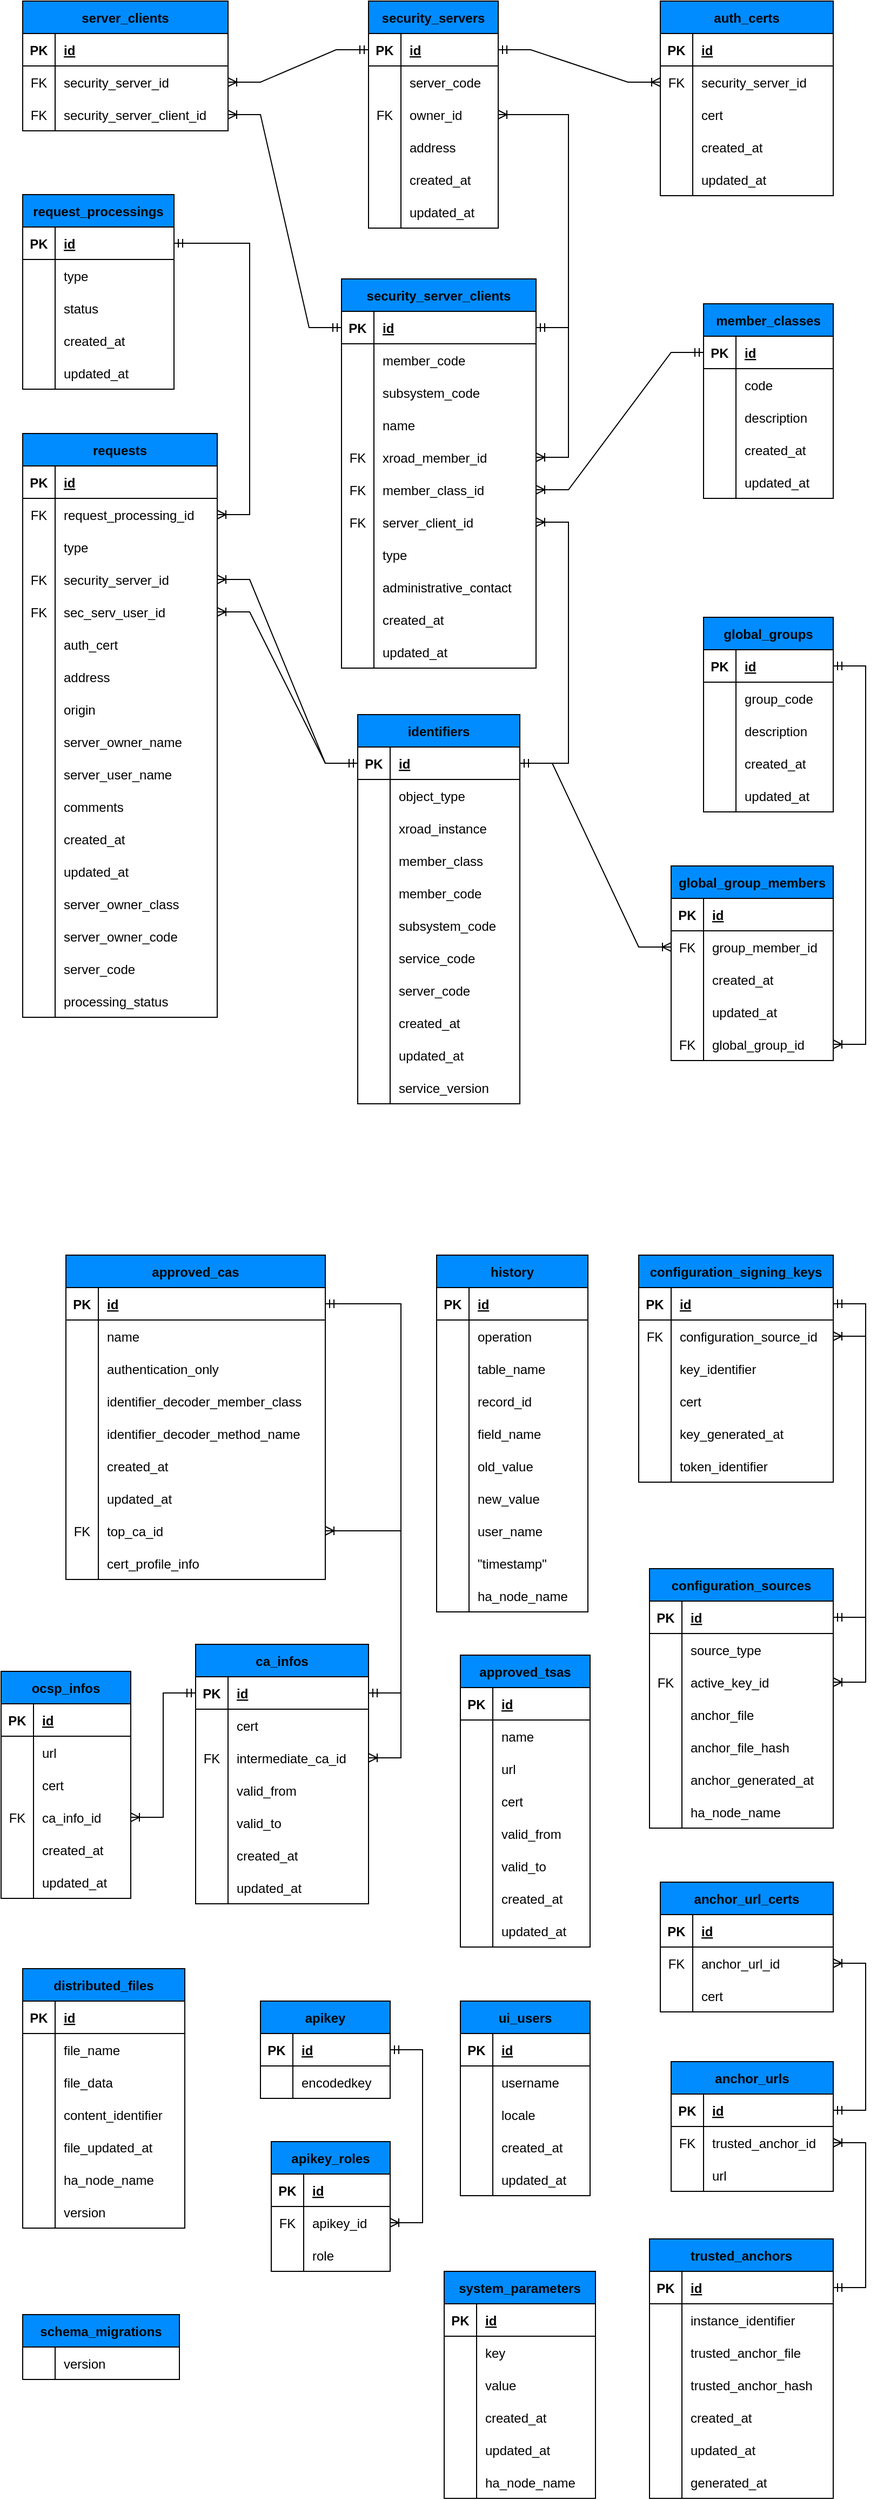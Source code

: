 <mxfile version="21.3.7" type="device">
  <diagram id="R2lEEEUBdFMjLlhIrx00" name="Page-1">
    <mxGraphModel dx="1346" dy="783" grid="1" gridSize="10" guides="1" tooltips="1" connect="1" arrows="1" fold="1" page="1" pageScale="1" pageWidth="850" pageHeight="1100" math="0" shadow="0" extFonts="Permanent Marker^https://fonts.googleapis.com/css?family=Permanent+Marker">
      <root>
        <mxCell id="0" />
        <mxCell id="1" parent="0" />
        <mxCell id="-1NQ7lSf5_k7PvehDfkC-60" value="auth_certs" style="shape=table;startSize=30;container=1;collapsible=1;childLayout=tableLayout;fixedRows=1;rowLines=0;fontStyle=1;align=center;resizeLast=1;fillColor=#008CFF;" parent="1" vertex="1">
          <mxGeometry x="630" y="40" width="160" height="180" as="geometry" />
        </mxCell>
        <mxCell id="-1NQ7lSf5_k7PvehDfkC-61" value="" style="shape=tableRow;horizontal=0;startSize=0;swimlaneHead=0;swimlaneBody=0;fillColor=none;collapsible=0;dropTarget=0;points=[[0,0.5],[1,0.5]];portConstraint=eastwest;strokeColor=inherit;top=0;left=0;right=0;bottom=1;" parent="-1NQ7lSf5_k7PvehDfkC-60" vertex="1">
          <mxGeometry y="30" width="160" height="30" as="geometry" />
        </mxCell>
        <mxCell id="-1NQ7lSf5_k7PvehDfkC-62" value="PK" style="shape=partialRectangle;overflow=hidden;connectable=0;fillColor=none;strokeColor=inherit;top=0;left=0;bottom=0;right=0;fontStyle=1;" parent="-1NQ7lSf5_k7PvehDfkC-61" vertex="1">
          <mxGeometry width="30" height="30" as="geometry">
            <mxRectangle width="30" height="30" as="alternateBounds" />
          </mxGeometry>
        </mxCell>
        <mxCell id="-1NQ7lSf5_k7PvehDfkC-63" value="id " style="shape=partialRectangle;overflow=hidden;connectable=0;fillColor=none;align=left;strokeColor=inherit;top=0;left=0;bottom=0;right=0;spacingLeft=6;fontStyle=5;" parent="-1NQ7lSf5_k7PvehDfkC-61" vertex="1">
          <mxGeometry x="30" width="130" height="30" as="geometry">
            <mxRectangle width="130" height="30" as="alternateBounds" />
          </mxGeometry>
        </mxCell>
        <mxCell id="-1NQ7lSf5_k7PvehDfkC-64" value="" style="shape=tableRow;horizontal=0;startSize=0;swimlaneHead=0;swimlaneBody=0;fillColor=none;collapsible=0;dropTarget=0;points=[[0,0.5],[1,0.5]];portConstraint=eastwest;strokeColor=inherit;top=0;left=0;right=0;bottom=0;" parent="-1NQ7lSf5_k7PvehDfkC-60" vertex="1">
          <mxGeometry y="60" width="160" height="30" as="geometry" />
        </mxCell>
        <mxCell id="-1NQ7lSf5_k7PvehDfkC-65" value="FK" style="shape=partialRectangle;overflow=hidden;connectable=0;fillColor=none;strokeColor=inherit;top=0;left=0;bottom=0;right=0;" parent="-1NQ7lSf5_k7PvehDfkC-64" vertex="1">
          <mxGeometry width="30" height="30" as="geometry">
            <mxRectangle width="30" height="30" as="alternateBounds" />
          </mxGeometry>
        </mxCell>
        <mxCell id="-1NQ7lSf5_k7PvehDfkC-66" value="security_server_id " style="shape=partialRectangle;overflow=hidden;connectable=0;fillColor=none;align=left;strokeColor=inherit;top=0;left=0;bottom=0;right=0;spacingLeft=6;" parent="-1NQ7lSf5_k7PvehDfkC-64" vertex="1">
          <mxGeometry x="30" width="130" height="30" as="geometry">
            <mxRectangle width="130" height="30" as="alternateBounds" />
          </mxGeometry>
        </mxCell>
        <mxCell id="-1NQ7lSf5_k7PvehDfkC-67" value="" style="shape=tableRow;horizontal=0;startSize=0;swimlaneHead=0;swimlaneBody=0;fillColor=none;collapsible=0;dropTarget=0;points=[[0,0.5],[1,0.5]];portConstraint=eastwest;strokeColor=inherit;top=0;left=0;right=0;bottom=0;" parent="-1NQ7lSf5_k7PvehDfkC-60" vertex="1">
          <mxGeometry y="90" width="160" height="30" as="geometry" />
        </mxCell>
        <mxCell id="-1NQ7lSf5_k7PvehDfkC-68" value="" style="shape=partialRectangle;overflow=hidden;connectable=0;fillColor=none;strokeColor=inherit;top=0;left=0;bottom=0;right=0;" parent="-1NQ7lSf5_k7PvehDfkC-67" vertex="1">
          <mxGeometry width="30" height="30" as="geometry">
            <mxRectangle width="30" height="30" as="alternateBounds" />
          </mxGeometry>
        </mxCell>
        <mxCell id="-1NQ7lSf5_k7PvehDfkC-69" value="cert " style="shape=partialRectangle;overflow=hidden;connectable=0;fillColor=none;align=left;strokeColor=inherit;top=0;left=0;bottom=0;right=0;spacingLeft=6;" parent="-1NQ7lSf5_k7PvehDfkC-67" vertex="1">
          <mxGeometry x="30" width="130" height="30" as="geometry">
            <mxRectangle width="130" height="30" as="alternateBounds" />
          </mxGeometry>
        </mxCell>
        <mxCell id="-1NQ7lSf5_k7PvehDfkC-70" value="" style="shape=tableRow;horizontal=0;startSize=0;swimlaneHead=0;swimlaneBody=0;fillColor=none;collapsible=0;dropTarget=0;points=[[0,0.5],[1,0.5]];portConstraint=eastwest;strokeColor=inherit;top=0;left=0;right=0;bottom=0;" parent="-1NQ7lSf5_k7PvehDfkC-60" vertex="1">
          <mxGeometry y="120" width="160" height="30" as="geometry" />
        </mxCell>
        <mxCell id="-1NQ7lSf5_k7PvehDfkC-71" value="" style="shape=partialRectangle;overflow=hidden;connectable=0;fillColor=none;strokeColor=inherit;top=0;left=0;bottom=0;right=0;" parent="-1NQ7lSf5_k7PvehDfkC-70" vertex="1">
          <mxGeometry width="30" height="30" as="geometry">
            <mxRectangle width="30" height="30" as="alternateBounds" />
          </mxGeometry>
        </mxCell>
        <mxCell id="-1NQ7lSf5_k7PvehDfkC-72" value="created_at  " style="shape=partialRectangle;overflow=hidden;connectable=0;fillColor=none;align=left;strokeColor=inherit;top=0;left=0;bottom=0;right=0;spacingLeft=6;" parent="-1NQ7lSf5_k7PvehDfkC-70" vertex="1">
          <mxGeometry x="30" width="130" height="30" as="geometry">
            <mxRectangle width="130" height="30" as="alternateBounds" />
          </mxGeometry>
        </mxCell>
        <mxCell id="-1NQ7lSf5_k7PvehDfkC-73" value="" style="shape=tableRow;horizontal=0;startSize=0;swimlaneHead=0;swimlaneBody=0;fillColor=none;collapsible=0;dropTarget=0;points=[[0,0.5],[1,0.5]];portConstraint=eastwest;strokeColor=inherit;top=0;left=0;right=0;bottom=0;" parent="-1NQ7lSf5_k7PvehDfkC-60" vertex="1">
          <mxGeometry y="150" width="160" height="30" as="geometry" />
        </mxCell>
        <mxCell id="-1NQ7lSf5_k7PvehDfkC-74" value="" style="shape=partialRectangle;overflow=hidden;connectable=0;fillColor=none;strokeColor=inherit;top=0;left=0;bottom=0;right=0;" parent="-1NQ7lSf5_k7PvehDfkC-73" vertex="1">
          <mxGeometry width="30" height="30" as="geometry">
            <mxRectangle width="30" height="30" as="alternateBounds" />
          </mxGeometry>
        </mxCell>
        <mxCell id="-1NQ7lSf5_k7PvehDfkC-75" value="updated_at" style="shape=partialRectangle;overflow=hidden;connectable=0;fillColor=none;align=left;strokeColor=inherit;top=0;left=0;bottom=0;right=0;spacingLeft=6;" parent="-1NQ7lSf5_k7PvehDfkC-73" vertex="1">
          <mxGeometry x="30" width="130" height="30" as="geometry">
            <mxRectangle width="130" height="30" as="alternateBounds" />
          </mxGeometry>
        </mxCell>
        <mxCell id="-1NQ7lSf5_k7PvehDfkC-76" value="identifiers" style="shape=table;startSize=30;container=1;collapsible=1;childLayout=tableLayout;fixedRows=1;rowLines=0;fontStyle=1;align=center;resizeLast=1;fillColor=#008CFF;" parent="1" vertex="1">
          <mxGeometry x="350" y="700" width="150" height="360" as="geometry" />
        </mxCell>
        <mxCell id="-1NQ7lSf5_k7PvehDfkC-77" value="" style="shape=tableRow;horizontal=0;startSize=0;swimlaneHead=0;swimlaneBody=0;fillColor=none;collapsible=0;dropTarget=0;points=[[0,0.5],[1,0.5]];portConstraint=eastwest;strokeColor=inherit;top=0;left=0;right=0;bottom=1;" parent="-1NQ7lSf5_k7PvehDfkC-76" vertex="1">
          <mxGeometry y="30" width="150" height="30" as="geometry" />
        </mxCell>
        <mxCell id="-1NQ7lSf5_k7PvehDfkC-78" value="PK" style="shape=partialRectangle;overflow=hidden;connectable=0;fillColor=none;strokeColor=inherit;top=0;left=0;bottom=0;right=0;fontStyle=1;" parent="-1NQ7lSf5_k7PvehDfkC-77" vertex="1">
          <mxGeometry width="30" height="30" as="geometry">
            <mxRectangle width="30" height="30" as="alternateBounds" />
          </mxGeometry>
        </mxCell>
        <mxCell id="-1NQ7lSf5_k7PvehDfkC-79" value="id " style="shape=partialRectangle;overflow=hidden;connectable=0;fillColor=none;align=left;strokeColor=inherit;top=0;left=0;bottom=0;right=0;spacingLeft=6;fontStyle=5;" parent="-1NQ7lSf5_k7PvehDfkC-77" vertex="1">
          <mxGeometry x="30" width="120" height="30" as="geometry">
            <mxRectangle width="120" height="30" as="alternateBounds" />
          </mxGeometry>
        </mxCell>
        <mxCell id="-1NQ7lSf5_k7PvehDfkC-80" value="" style="shape=tableRow;horizontal=0;startSize=0;swimlaneHead=0;swimlaneBody=0;fillColor=none;collapsible=0;dropTarget=0;points=[[0,0.5],[1,0.5]];portConstraint=eastwest;strokeColor=inherit;top=0;left=0;right=0;bottom=0;" parent="-1NQ7lSf5_k7PvehDfkC-76" vertex="1">
          <mxGeometry y="60" width="150" height="30" as="geometry" />
        </mxCell>
        <mxCell id="-1NQ7lSf5_k7PvehDfkC-81" value="" style="shape=partialRectangle;overflow=hidden;connectable=0;fillColor=none;strokeColor=inherit;top=0;left=0;bottom=0;right=0;" parent="-1NQ7lSf5_k7PvehDfkC-80" vertex="1">
          <mxGeometry width="30" height="30" as="geometry">
            <mxRectangle width="30" height="30" as="alternateBounds" />
          </mxGeometry>
        </mxCell>
        <mxCell id="-1NQ7lSf5_k7PvehDfkC-82" value="object_type " style="shape=partialRectangle;overflow=hidden;connectable=0;fillColor=none;align=left;strokeColor=inherit;top=0;left=0;bottom=0;right=0;spacingLeft=6;" parent="-1NQ7lSf5_k7PvehDfkC-80" vertex="1">
          <mxGeometry x="30" width="120" height="30" as="geometry">
            <mxRectangle width="120" height="30" as="alternateBounds" />
          </mxGeometry>
        </mxCell>
        <mxCell id="-1NQ7lSf5_k7PvehDfkC-83" value="" style="shape=tableRow;horizontal=0;startSize=0;swimlaneHead=0;swimlaneBody=0;fillColor=none;collapsible=0;dropTarget=0;points=[[0,0.5],[1,0.5]];portConstraint=eastwest;strokeColor=inherit;top=0;left=0;right=0;bottom=0;" parent="-1NQ7lSf5_k7PvehDfkC-76" vertex="1">
          <mxGeometry y="90" width="150" height="30" as="geometry" />
        </mxCell>
        <mxCell id="-1NQ7lSf5_k7PvehDfkC-84" value="" style="shape=partialRectangle;overflow=hidden;connectable=0;fillColor=none;strokeColor=inherit;top=0;left=0;bottom=0;right=0;" parent="-1NQ7lSf5_k7PvehDfkC-83" vertex="1">
          <mxGeometry width="30" height="30" as="geometry">
            <mxRectangle width="30" height="30" as="alternateBounds" />
          </mxGeometry>
        </mxCell>
        <mxCell id="-1NQ7lSf5_k7PvehDfkC-85" value="xroad_instance " style="shape=partialRectangle;overflow=hidden;connectable=0;fillColor=none;align=left;strokeColor=inherit;top=0;left=0;bottom=0;right=0;spacingLeft=6;" parent="-1NQ7lSf5_k7PvehDfkC-83" vertex="1">
          <mxGeometry x="30" width="120" height="30" as="geometry">
            <mxRectangle width="120" height="30" as="alternateBounds" />
          </mxGeometry>
        </mxCell>
        <mxCell id="-1NQ7lSf5_k7PvehDfkC-86" value="" style="shape=tableRow;horizontal=0;startSize=0;swimlaneHead=0;swimlaneBody=0;fillColor=none;collapsible=0;dropTarget=0;points=[[0,0.5],[1,0.5]];portConstraint=eastwest;strokeColor=inherit;top=0;left=0;right=0;bottom=0;" parent="-1NQ7lSf5_k7PvehDfkC-76" vertex="1">
          <mxGeometry y="120" width="150" height="30" as="geometry" />
        </mxCell>
        <mxCell id="-1NQ7lSf5_k7PvehDfkC-87" value="" style="shape=partialRectangle;overflow=hidden;connectable=0;fillColor=none;strokeColor=inherit;top=0;left=0;bottom=0;right=0;" parent="-1NQ7lSf5_k7PvehDfkC-86" vertex="1">
          <mxGeometry width="30" height="30" as="geometry">
            <mxRectangle width="30" height="30" as="alternateBounds" />
          </mxGeometry>
        </mxCell>
        <mxCell id="-1NQ7lSf5_k7PvehDfkC-88" value="member_class " style="shape=partialRectangle;overflow=hidden;connectable=0;fillColor=none;align=left;strokeColor=inherit;top=0;left=0;bottom=0;right=0;spacingLeft=6;" parent="-1NQ7lSf5_k7PvehDfkC-86" vertex="1">
          <mxGeometry x="30" width="120" height="30" as="geometry">
            <mxRectangle width="120" height="30" as="alternateBounds" />
          </mxGeometry>
        </mxCell>
        <mxCell id="-1NQ7lSf5_k7PvehDfkC-89" value="" style="shape=tableRow;horizontal=0;startSize=0;swimlaneHead=0;swimlaneBody=0;fillColor=none;collapsible=0;dropTarget=0;points=[[0,0.5],[1,0.5]];portConstraint=eastwest;strokeColor=inherit;top=0;left=0;right=0;bottom=0;" parent="-1NQ7lSf5_k7PvehDfkC-76" vertex="1">
          <mxGeometry y="150" width="150" height="30" as="geometry" />
        </mxCell>
        <mxCell id="-1NQ7lSf5_k7PvehDfkC-90" value="" style="shape=partialRectangle;overflow=hidden;connectable=0;fillColor=none;strokeColor=inherit;top=0;left=0;bottom=0;right=0;" parent="-1NQ7lSf5_k7PvehDfkC-89" vertex="1">
          <mxGeometry width="30" height="30" as="geometry">
            <mxRectangle width="30" height="30" as="alternateBounds" />
          </mxGeometry>
        </mxCell>
        <mxCell id="-1NQ7lSf5_k7PvehDfkC-91" value="member_code " style="shape=partialRectangle;overflow=hidden;connectable=0;fillColor=none;align=left;strokeColor=inherit;top=0;left=0;bottom=0;right=0;spacingLeft=6;" parent="-1NQ7lSf5_k7PvehDfkC-89" vertex="1">
          <mxGeometry x="30" width="120" height="30" as="geometry">
            <mxRectangle width="120" height="30" as="alternateBounds" />
          </mxGeometry>
        </mxCell>
        <mxCell id="-1NQ7lSf5_k7PvehDfkC-92" value="" style="shape=tableRow;horizontal=0;startSize=0;swimlaneHead=0;swimlaneBody=0;fillColor=none;collapsible=0;dropTarget=0;points=[[0,0.5],[1,0.5]];portConstraint=eastwest;strokeColor=inherit;top=0;left=0;right=0;bottom=0;" parent="-1NQ7lSf5_k7PvehDfkC-76" vertex="1">
          <mxGeometry y="180" width="150" height="30" as="geometry" />
        </mxCell>
        <mxCell id="-1NQ7lSf5_k7PvehDfkC-93" value="" style="shape=partialRectangle;overflow=hidden;connectable=0;fillColor=none;strokeColor=inherit;top=0;left=0;bottom=0;right=0;" parent="-1NQ7lSf5_k7PvehDfkC-92" vertex="1">
          <mxGeometry width="30" height="30" as="geometry">
            <mxRectangle width="30" height="30" as="alternateBounds" />
          </mxGeometry>
        </mxCell>
        <mxCell id="-1NQ7lSf5_k7PvehDfkC-94" value="subsystem_code " style="shape=partialRectangle;overflow=hidden;connectable=0;fillColor=none;align=left;strokeColor=inherit;top=0;left=0;bottom=0;right=0;spacingLeft=6;" parent="-1NQ7lSf5_k7PvehDfkC-92" vertex="1">
          <mxGeometry x="30" width="120" height="30" as="geometry">
            <mxRectangle width="120" height="30" as="alternateBounds" />
          </mxGeometry>
        </mxCell>
        <mxCell id="-1NQ7lSf5_k7PvehDfkC-95" value="" style="shape=tableRow;horizontal=0;startSize=0;swimlaneHead=0;swimlaneBody=0;fillColor=none;collapsible=0;dropTarget=0;points=[[0,0.5],[1,0.5]];portConstraint=eastwest;strokeColor=inherit;top=0;left=0;right=0;bottom=0;" parent="-1NQ7lSf5_k7PvehDfkC-76" vertex="1">
          <mxGeometry y="210" width="150" height="30" as="geometry" />
        </mxCell>
        <mxCell id="-1NQ7lSf5_k7PvehDfkC-96" value="" style="shape=partialRectangle;overflow=hidden;connectable=0;fillColor=none;strokeColor=inherit;top=0;left=0;bottom=0;right=0;" parent="-1NQ7lSf5_k7PvehDfkC-95" vertex="1">
          <mxGeometry width="30" height="30" as="geometry">
            <mxRectangle width="30" height="30" as="alternateBounds" />
          </mxGeometry>
        </mxCell>
        <mxCell id="-1NQ7lSf5_k7PvehDfkC-97" value="service_code " style="shape=partialRectangle;overflow=hidden;connectable=0;fillColor=none;align=left;strokeColor=inherit;top=0;left=0;bottom=0;right=0;spacingLeft=6;" parent="-1NQ7lSf5_k7PvehDfkC-95" vertex="1">
          <mxGeometry x="30" width="120" height="30" as="geometry">
            <mxRectangle width="120" height="30" as="alternateBounds" />
          </mxGeometry>
        </mxCell>
        <mxCell id="-1NQ7lSf5_k7PvehDfkC-98" value="" style="shape=tableRow;horizontal=0;startSize=0;swimlaneHead=0;swimlaneBody=0;fillColor=none;collapsible=0;dropTarget=0;points=[[0,0.5],[1,0.5]];portConstraint=eastwest;strokeColor=inherit;top=0;left=0;right=0;bottom=0;" parent="-1NQ7lSf5_k7PvehDfkC-76" vertex="1">
          <mxGeometry y="240" width="150" height="30" as="geometry" />
        </mxCell>
        <mxCell id="-1NQ7lSf5_k7PvehDfkC-99" value="" style="shape=partialRectangle;overflow=hidden;connectable=0;fillColor=none;strokeColor=inherit;top=0;left=0;bottom=0;right=0;" parent="-1NQ7lSf5_k7PvehDfkC-98" vertex="1">
          <mxGeometry width="30" height="30" as="geometry">
            <mxRectangle width="30" height="30" as="alternateBounds" />
          </mxGeometry>
        </mxCell>
        <mxCell id="-1NQ7lSf5_k7PvehDfkC-100" value="server_code " style="shape=partialRectangle;overflow=hidden;connectable=0;fillColor=none;align=left;strokeColor=inherit;top=0;left=0;bottom=0;right=0;spacingLeft=6;" parent="-1NQ7lSf5_k7PvehDfkC-98" vertex="1">
          <mxGeometry x="30" width="120" height="30" as="geometry">
            <mxRectangle width="120" height="30" as="alternateBounds" />
          </mxGeometry>
        </mxCell>
        <mxCell id="-1NQ7lSf5_k7PvehDfkC-101" value="" style="shape=tableRow;horizontal=0;startSize=0;swimlaneHead=0;swimlaneBody=0;fillColor=none;collapsible=0;dropTarget=0;points=[[0,0.5],[1,0.5]];portConstraint=eastwest;strokeColor=inherit;top=0;left=0;right=0;bottom=0;" parent="-1NQ7lSf5_k7PvehDfkC-76" vertex="1">
          <mxGeometry y="270" width="150" height="30" as="geometry" />
        </mxCell>
        <mxCell id="-1NQ7lSf5_k7PvehDfkC-102" value="" style="shape=partialRectangle;overflow=hidden;connectable=0;fillColor=none;strokeColor=inherit;top=0;left=0;bottom=0;right=0;" parent="-1NQ7lSf5_k7PvehDfkC-101" vertex="1">
          <mxGeometry width="30" height="30" as="geometry">
            <mxRectangle width="30" height="30" as="alternateBounds" />
          </mxGeometry>
        </mxCell>
        <mxCell id="-1NQ7lSf5_k7PvehDfkC-103" value="created_at  " style="shape=partialRectangle;overflow=hidden;connectable=0;fillColor=none;align=left;strokeColor=inherit;top=0;left=0;bottom=0;right=0;spacingLeft=6;" parent="-1NQ7lSf5_k7PvehDfkC-101" vertex="1">
          <mxGeometry x="30" width="120" height="30" as="geometry">
            <mxRectangle width="120" height="30" as="alternateBounds" />
          </mxGeometry>
        </mxCell>
        <mxCell id="-1NQ7lSf5_k7PvehDfkC-104" value="" style="shape=tableRow;horizontal=0;startSize=0;swimlaneHead=0;swimlaneBody=0;fillColor=none;collapsible=0;dropTarget=0;points=[[0,0.5],[1,0.5]];portConstraint=eastwest;strokeColor=inherit;top=0;left=0;right=0;bottom=0;" parent="-1NQ7lSf5_k7PvehDfkC-76" vertex="1">
          <mxGeometry y="300" width="150" height="30" as="geometry" />
        </mxCell>
        <mxCell id="-1NQ7lSf5_k7PvehDfkC-105" value="" style="shape=partialRectangle;overflow=hidden;connectable=0;fillColor=none;strokeColor=inherit;top=0;left=0;bottom=0;right=0;" parent="-1NQ7lSf5_k7PvehDfkC-104" vertex="1">
          <mxGeometry width="30" height="30" as="geometry">
            <mxRectangle width="30" height="30" as="alternateBounds" />
          </mxGeometry>
        </mxCell>
        <mxCell id="-1NQ7lSf5_k7PvehDfkC-106" value="updated_at  " style="shape=partialRectangle;overflow=hidden;connectable=0;fillColor=none;align=left;strokeColor=inherit;top=0;left=0;bottom=0;right=0;spacingLeft=6;" parent="-1NQ7lSf5_k7PvehDfkC-104" vertex="1">
          <mxGeometry x="30" width="120" height="30" as="geometry">
            <mxRectangle width="120" height="30" as="alternateBounds" />
          </mxGeometry>
        </mxCell>
        <mxCell id="-1NQ7lSf5_k7PvehDfkC-107" value="" style="shape=tableRow;horizontal=0;startSize=0;swimlaneHead=0;swimlaneBody=0;fillColor=none;collapsible=0;dropTarget=0;points=[[0,0.5],[1,0.5]];portConstraint=eastwest;strokeColor=inherit;top=0;left=0;right=0;bottom=0;" parent="-1NQ7lSf5_k7PvehDfkC-76" vertex="1">
          <mxGeometry y="330" width="150" height="30" as="geometry" />
        </mxCell>
        <mxCell id="-1NQ7lSf5_k7PvehDfkC-108" value="" style="shape=partialRectangle;overflow=hidden;connectable=0;fillColor=none;strokeColor=inherit;top=0;left=0;bottom=0;right=0;" parent="-1NQ7lSf5_k7PvehDfkC-107" vertex="1">
          <mxGeometry width="30" height="30" as="geometry">
            <mxRectangle width="30" height="30" as="alternateBounds" />
          </mxGeometry>
        </mxCell>
        <mxCell id="-1NQ7lSf5_k7PvehDfkC-109" value="service_version" style="shape=partialRectangle;overflow=hidden;connectable=0;fillColor=none;align=left;strokeColor=inherit;top=0;left=0;bottom=0;right=0;spacingLeft=6;" parent="-1NQ7lSf5_k7PvehDfkC-107" vertex="1">
          <mxGeometry x="30" width="120" height="30" as="geometry">
            <mxRectangle width="120" height="30" as="alternateBounds" />
          </mxGeometry>
        </mxCell>
        <mxCell id="-1NQ7lSf5_k7PvehDfkC-110" value="security_server_clients" style="shape=table;startSize=30;container=1;collapsible=1;childLayout=tableLayout;fixedRows=1;rowLines=0;fontStyle=1;align=center;resizeLast=1;fillColor=#008CFF;" parent="1" vertex="1">
          <mxGeometry x="335" y="297" width="180" height="360" as="geometry" />
        </mxCell>
        <mxCell id="-1NQ7lSf5_k7PvehDfkC-111" value="" style="shape=tableRow;horizontal=0;startSize=0;swimlaneHead=0;swimlaneBody=0;fillColor=none;collapsible=0;dropTarget=0;points=[[0,0.5],[1,0.5]];portConstraint=eastwest;strokeColor=inherit;top=0;left=0;right=0;bottom=1;" parent="-1NQ7lSf5_k7PvehDfkC-110" vertex="1">
          <mxGeometry y="30" width="180" height="30" as="geometry" />
        </mxCell>
        <mxCell id="-1NQ7lSf5_k7PvehDfkC-112" value="PK" style="shape=partialRectangle;overflow=hidden;connectable=0;fillColor=none;strokeColor=inherit;top=0;left=0;bottom=0;right=0;fontStyle=1;" parent="-1NQ7lSf5_k7PvehDfkC-111" vertex="1">
          <mxGeometry width="30" height="30" as="geometry">
            <mxRectangle width="30" height="30" as="alternateBounds" />
          </mxGeometry>
        </mxCell>
        <mxCell id="-1NQ7lSf5_k7PvehDfkC-113" value="id " style="shape=partialRectangle;overflow=hidden;connectable=0;fillColor=none;align=left;strokeColor=inherit;top=0;left=0;bottom=0;right=0;spacingLeft=6;fontStyle=5;" parent="-1NQ7lSf5_k7PvehDfkC-111" vertex="1">
          <mxGeometry x="30" width="150" height="30" as="geometry">
            <mxRectangle width="150" height="30" as="alternateBounds" />
          </mxGeometry>
        </mxCell>
        <mxCell id="-1NQ7lSf5_k7PvehDfkC-114" value="" style="shape=tableRow;horizontal=0;startSize=0;swimlaneHead=0;swimlaneBody=0;fillColor=none;collapsible=0;dropTarget=0;points=[[0,0.5],[1,0.5]];portConstraint=eastwest;strokeColor=inherit;top=0;left=0;right=0;bottom=0;" parent="-1NQ7lSf5_k7PvehDfkC-110" vertex="1">
          <mxGeometry y="60" width="180" height="30" as="geometry" />
        </mxCell>
        <mxCell id="-1NQ7lSf5_k7PvehDfkC-115" value="" style="shape=partialRectangle;overflow=hidden;connectable=0;fillColor=none;strokeColor=inherit;top=0;left=0;bottom=0;right=0;" parent="-1NQ7lSf5_k7PvehDfkC-114" vertex="1">
          <mxGeometry width="30" height="30" as="geometry">
            <mxRectangle width="30" height="30" as="alternateBounds" />
          </mxGeometry>
        </mxCell>
        <mxCell id="-1NQ7lSf5_k7PvehDfkC-116" value="member_code " style="shape=partialRectangle;overflow=hidden;connectable=0;fillColor=none;align=left;strokeColor=inherit;top=0;left=0;bottom=0;right=0;spacingLeft=6;" parent="-1NQ7lSf5_k7PvehDfkC-114" vertex="1">
          <mxGeometry x="30" width="150" height="30" as="geometry">
            <mxRectangle width="150" height="30" as="alternateBounds" />
          </mxGeometry>
        </mxCell>
        <mxCell id="-1NQ7lSf5_k7PvehDfkC-117" value="" style="shape=tableRow;horizontal=0;startSize=0;swimlaneHead=0;swimlaneBody=0;fillColor=none;collapsible=0;dropTarget=0;points=[[0,0.5],[1,0.5]];portConstraint=eastwest;strokeColor=inherit;top=0;left=0;right=0;bottom=0;" parent="-1NQ7lSf5_k7PvehDfkC-110" vertex="1">
          <mxGeometry y="90" width="180" height="30" as="geometry" />
        </mxCell>
        <mxCell id="-1NQ7lSf5_k7PvehDfkC-118" value="" style="shape=partialRectangle;overflow=hidden;connectable=0;fillColor=none;strokeColor=inherit;top=0;left=0;bottom=0;right=0;" parent="-1NQ7lSf5_k7PvehDfkC-117" vertex="1">
          <mxGeometry width="30" height="30" as="geometry">
            <mxRectangle width="30" height="30" as="alternateBounds" />
          </mxGeometry>
        </mxCell>
        <mxCell id="-1NQ7lSf5_k7PvehDfkC-119" value="subsystem_code " style="shape=partialRectangle;overflow=hidden;connectable=0;fillColor=none;align=left;strokeColor=inherit;top=0;left=0;bottom=0;right=0;spacingLeft=6;" parent="-1NQ7lSf5_k7PvehDfkC-117" vertex="1">
          <mxGeometry x="30" width="150" height="30" as="geometry">
            <mxRectangle width="150" height="30" as="alternateBounds" />
          </mxGeometry>
        </mxCell>
        <mxCell id="-1NQ7lSf5_k7PvehDfkC-120" value="" style="shape=tableRow;horizontal=0;startSize=0;swimlaneHead=0;swimlaneBody=0;fillColor=none;collapsible=0;dropTarget=0;points=[[0,0.5],[1,0.5]];portConstraint=eastwest;strokeColor=inherit;top=0;left=0;right=0;bottom=0;" parent="-1NQ7lSf5_k7PvehDfkC-110" vertex="1">
          <mxGeometry y="120" width="180" height="30" as="geometry" />
        </mxCell>
        <mxCell id="-1NQ7lSf5_k7PvehDfkC-121" value="" style="shape=partialRectangle;overflow=hidden;connectable=0;fillColor=none;strokeColor=inherit;top=0;left=0;bottom=0;right=0;" parent="-1NQ7lSf5_k7PvehDfkC-120" vertex="1">
          <mxGeometry width="30" height="30" as="geometry">
            <mxRectangle width="30" height="30" as="alternateBounds" />
          </mxGeometry>
        </mxCell>
        <mxCell id="-1NQ7lSf5_k7PvehDfkC-122" value="name " style="shape=partialRectangle;overflow=hidden;connectable=0;fillColor=none;align=left;strokeColor=inherit;top=0;left=0;bottom=0;right=0;spacingLeft=6;" parent="-1NQ7lSf5_k7PvehDfkC-120" vertex="1">
          <mxGeometry x="30" width="150" height="30" as="geometry">
            <mxRectangle width="150" height="30" as="alternateBounds" />
          </mxGeometry>
        </mxCell>
        <mxCell id="-1NQ7lSf5_k7PvehDfkC-123" value="" style="shape=tableRow;horizontal=0;startSize=0;swimlaneHead=0;swimlaneBody=0;fillColor=none;collapsible=0;dropTarget=0;points=[[0,0.5],[1,0.5]];portConstraint=eastwest;strokeColor=inherit;top=0;left=0;right=0;bottom=0;" parent="-1NQ7lSf5_k7PvehDfkC-110" vertex="1">
          <mxGeometry y="150" width="180" height="30" as="geometry" />
        </mxCell>
        <mxCell id="-1NQ7lSf5_k7PvehDfkC-124" value="FK" style="shape=partialRectangle;overflow=hidden;connectable=0;fillColor=none;strokeColor=inherit;top=0;left=0;bottom=0;right=0;" parent="-1NQ7lSf5_k7PvehDfkC-123" vertex="1">
          <mxGeometry width="30" height="30" as="geometry">
            <mxRectangle width="30" height="30" as="alternateBounds" />
          </mxGeometry>
        </mxCell>
        <mxCell id="-1NQ7lSf5_k7PvehDfkC-125" value="xroad_member_id " style="shape=partialRectangle;overflow=hidden;connectable=0;fillColor=none;align=left;strokeColor=inherit;top=0;left=0;bottom=0;right=0;spacingLeft=6;" parent="-1NQ7lSf5_k7PvehDfkC-123" vertex="1">
          <mxGeometry x="30" width="150" height="30" as="geometry">
            <mxRectangle width="150" height="30" as="alternateBounds" />
          </mxGeometry>
        </mxCell>
        <mxCell id="-1NQ7lSf5_k7PvehDfkC-126" value="" style="shape=tableRow;horizontal=0;startSize=0;swimlaneHead=0;swimlaneBody=0;fillColor=none;collapsible=0;dropTarget=0;points=[[0,0.5],[1,0.5]];portConstraint=eastwest;strokeColor=inherit;top=0;left=0;right=0;bottom=0;" parent="-1NQ7lSf5_k7PvehDfkC-110" vertex="1">
          <mxGeometry y="180" width="180" height="30" as="geometry" />
        </mxCell>
        <mxCell id="-1NQ7lSf5_k7PvehDfkC-127" value="FK" style="shape=partialRectangle;overflow=hidden;connectable=0;fillColor=none;strokeColor=inherit;top=0;left=0;bottom=0;right=0;" parent="-1NQ7lSf5_k7PvehDfkC-126" vertex="1">
          <mxGeometry width="30" height="30" as="geometry">
            <mxRectangle width="30" height="30" as="alternateBounds" />
          </mxGeometry>
        </mxCell>
        <mxCell id="-1NQ7lSf5_k7PvehDfkC-128" value="member_class_id " style="shape=partialRectangle;overflow=hidden;connectable=0;fillColor=none;align=left;strokeColor=inherit;top=0;left=0;bottom=0;right=0;spacingLeft=6;" parent="-1NQ7lSf5_k7PvehDfkC-126" vertex="1">
          <mxGeometry x="30" width="150" height="30" as="geometry">
            <mxRectangle width="150" height="30" as="alternateBounds" />
          </mxGeometry>
        </mxCell>
        <mxCell id="-1NQ7lSf5_k7PvehDfkC-129" value="" style="shape=tableRow;horizontal=0;startSize=0;swimlaneHead=0;swimlaneBody=0;fillColor=none;collapsible=0;dropTarget=0;points=[[0,0.5],[1,0.5]];portConstraint=eastwest;strokeColor=inherit;top=0;left=0;right=0;bottom=0;" parent="-1NQ7lSf5_k7PvehDfkC-110" vertex="1">
          <mxGeometry y="210" width="180" height="30" as="geometry" />
        </mxCell>
        <mxCell id="-1NQ7lSf5_k7PvehDfkC-130" value="FK" style="shape=partialRectangle;overflow=hidden;connectable=0;fillColor=none;strokeColor=inherit;top=0;left=0;bottom=0;right=0;" parent="-1NQ7lSf5_k7PvehDfkC-129" vertex="1">
          <mxGeometry width="30" height="30" as="geometry">
            <mxRectangle width="30" height="30" as="alternateBounds" />
          </mxGeometry>
        </mxCell>
        <mxCell id="-1NQ7lSf5_k7PvehDfkC-131" value="server_client_id " style="shape=partialRectangle;overflow=hidden;connectable=0;fillColor=none;align=left;strokeColor=inherit;top=0;left=0;bottom=0;right=0;spacingLeft=6;" parent="-1NQ7lSf5_k7PvehDfkC-129" vertex="1">
          <mxGeometry x="30" width="150" height="30" as="geometry">
            <mxRectangle width="150" height="30" as="alternateBounds" />
          </mxGeometry>
        </mxCell>
        <mxCell id="-1NQ7lSf5_k7PvehDfkC-132" value="" style="shape=tableRow;horizontal=0;startSize=0;swimlaneHead=0;swimlaneBody=0;fillColor=none;collapsible=0;dropTarget=0;points=[[0,0.5],[1,0.5]];portConstraint=eastwest;strokeColor=inherit;top=0;left=0;right=0;bottom=0;" parent="-1NQ7lSf5_k7PvehDfkC-110" vertex="1">
          <mxGeometry y="240" width="180" height="30" as="geometry" />
        </mxCell>
        <mxCell id="-1NQ7lSf5_k7PvehDfkC-133" value="" style="shape=partialRectangle;overflow=hidden;connectable=0;fillColor=none;strokeColor=inherit;top=0;left=0;bottom=0;right=0;" parent="-1NQ7lSf5_k7PvehDfkC-132" vertex="1">
          <mxGeometry width="30" height="30" as="geometry">
            <mxRectangle width="30" height="30" as="alternateBounds" />
          </mxGeometry>
        </mxCell>
        <mxCell id="-1NQ7lSf5_k7PvehDfkC-134" value="type " style="shape=partialRectangle;overflow=hidden;connectable=0;fillColor=none;align=left;strokeColor=inherit;top=0;left=0;bottom=0;right=0;spacingLeft=6;" parent="-1NQ7lSf5_k7PvehDfkC-132" vertex="1">
          <mxGeometry x="30" width="150" height="30" as="geometry">
            <mxRectangle width="150" height="30" as="alternateBounds" />
          </mxGeometry>
        </mxCell>
        <mxCell id="-1NQ7lSf5_k7PvehDfkC-135" value="" style="shape=tableRow;horizontal=0;startSize=0;swimlaneHead=0;swimlaneBody=0;fillColor=none;collapsible=0;dropTarget=0;points=[[0,0.5],[1,0.5]];portConstraint=eastwest;strokeColor=inherit;top=0;left=0;right=0;bottom=0;" parent="-1NQ7lSf5_k7PvehDfkC-110" vertex="1">
          <mxGeometry y="270" width="180" height="30" as="geometry" />
        </mxCell>
        <mxCell id="-1NQ7lSf5_k7PvehDfkC-136" value="" style="shape=partialRectangle;overflow=hidden;connectable=0;fillColor=none;strokeColor=inherit;top=0;left=0;bottom=0;right=0;" parent="-1NQ7lSf5_k7PvehDfkC-135" vertex="1">
          <mxGeometry width="30" height="30" as="geometry">
            <mxRectangle width="30" height="30" as="alternateBounds" />
          </mxGeometry>
        </mxCell>
        <mxCell id="-1NQ7lSf5_k7PvehDfkC-137" value="administrative_contact " style="shape=partialRectangle;overflow=hidden;connectable=0;fillColor=none;align=left;strokeColor=inherit;top=0;left=0;bottom=0;right=0;spacingLeft=6;" parent="-1NQ7lSf5_k7PvehDfkC-135" vertex="1">
          <mxGeometry x="30" width="150" height="30" as="geometry">
            <mxRectangle width="150" height="30" as="alternateBounds" />
          </mxGeometry>
        </mxCell>
        <mxCell id="-1NQ7lSf5_k7PvehDfkC-138" value="" style="shape=tableRow;horizontal=0;startSize=0;swimlaneHead=0;swimlaneBody=0;fillColor=none;collapsible=0;dropTarget=0;points=[[0,0.5],[1,0.5]];portConstraint=eastwest;strokeColor=inherit;top=0;left=0;right=0;bottom=0;" parent="-1NQ7lSf5_k7PvehDfkC-110" vertex="1">
          <mxGeometry y="300" width="180" height="30" as="geometry" />
        </mxCell>
        <mxCell id="-1NQ7lSf5_k7PvehDfkC-139" value="" style="shape=partialRectangle;overflow=hidden;connectable=0;fillColor=none;strokeColor=inherit;top=0;left=0;bottom=0;right=0;" parent="-1NQ7lSf5_k7PvehDfkC-138" vertex="1">
          <mxGeometry width="30" height="30" as="geometry">
            <mxRectangle width="30" height="30" as="alternateBounds" />
          </mxGeometry>
        </mxCell>
        <mxCell id="-1NQ7lSf5_k7PvehDfkC-140" value="created_at  " style="shape=partialRectangle;overflow=hidden;connectable=0;fillColor=none;align=left;strokeColor=inherit;top=0;left=0;bottom=0;right=0;spacingLeft=6;" parent="-1NQ7lSf5_k7PvehDfkC-138" vertex="1">
          <mxGeometry x="30" width="150" height="30" as="geometry">
            <mxRectangle width="150" height="30" as="alternateBounds" />
          </mxGeometry>
        </mxCell>
        <mxCell id="-1NQ7lSf5_k7PvehDfkC-141" value="" style="shape=tableRow;horizontal=0;startSize=0;swimlaneHead=0;swimlaneBody=0;fillColor=none;collapsible=0;dropTarget=0;points=[[0,0.5],[1,0.5]];portConstraint=eastwest;strokeColor=inherit;top=0;left=0;right=0;bottom=0;" parent="-1NQ7lSf5_k7PvehDfkC-110" vertex="1">
          <mxGeometry y="330" width="180" height="30" as="geometry" />
        </mxCell>
        <mxCell id="-1NQ7lSf5_k7PvehDfkC-142" value="" style="shape=partialRectangle;overflow=hidden;connectable=0;fillColor=none;strokeColor=inherit;top=0;left=0;bottom=0;right=0;" parent="-1NQ7lSf5_k7PvehDfkC-141" vertex="1">
          <mxGeometry width="30" height="30" as="geometry">
            <mxRectangle width="30" height="30" as="alternateBounds" />
          </mxGeometry>
        </mxCell>
        <mxCell id="-1NQ7lSf5_k7PvehDfkC-143" value="updated_at" style="shape=partialRectangle;overflow=hidden;connectable=0;fillColor=none;align=left;strokeColor=inherit;top=0;left=0;bottom=0;right=0;spacingLeft=6;" parent="-1NQ7lSf5_k7PvehDfkC-141" vertex="1">
          <mxGeometry x="30" width="150" height="30" as="geometry">
            <mxRectangle width="150" height="30" as="alternateBounds" />
          </mxGeometry>
        </mxCell>
        <mxCell id="-1NQ7lSf5_k7PvehDfkC-298" value="" style="edgeStyle=entityRelationEdgeStyle;fontSize=12;html=1;endArrow=ERoneToMany;startArrow=ERmandOne;rounded=0;" parent="-1NQ7lSf5_k7PvehDfkC-110" source="-1NQ7lSf5_k7PvehDfkC-111" target="-1NQ7lSf5_k7PvehDfkC-123" edge="1">
          <mxGeometry width="100" height="100" relative="1" as="geometry">
            <mxPoint x="-165" y="-35" as="sourcePoint" />
            <mxPoint x="-105" y="235" as="targetPoint" />
          </mxGeometry>
        </mxCell>
        <mxCell id="-1NQ7lSf5_k7PvehDfkC-144" value="member_classes" style="shape=table;startSize=30;container=1;collapsible=1;childLayout=tableLayout;fixedRows=1;rowLines=0;fontStyle=1;align=center;resizeLast=1;fillColor=#008CFF;" parent="1" vertex="1">
          <mxGeometry x="670" y="320" width="120" height="180" as="geometry" />
        </mxCell>
        <mxCell id="-1NQ7lSf5_k7PvehDfkC-145" value="" style="shape=tableRow;horizontal=0;startSize=0;swimlaneHead=0;swimlaneBody=0;fillColor=none;collapsible=0;dropTarget=0;points=[[0,0.5],[1,0.5]];portConstraint=eastwest;strokeColor=inherit;top=0;left=0;right=0;bottom=1;" parent="-1NQ7lSf5_k7PvehDfkC-144" vertex="1">
          <mxGeometry y="30" width="120" height="30" as="geometry" />
        </mxCell>
        <mxCell id="-1NQ7lSf5_k7PvehDfkC-146" value="PK" style="shape=partialRectangle;overflow=hidden;connectable=0;fillColor=none;strokeColor=inherit;top=0;left=0;bottom=0;right=0;fontStyle=1;" parent="-1NQ7lSf5_k7PvehDfkC-145" vertex="1">
          <mxGeometry width="30" height="30" as="geometry">
            <mxRectangle width="30" height="30" as="alternateBounds" />
          </mxGeometry>
        </mxCell>
        <mxCell id="-1NQ7lSf5_k7PvehDfkC-147" value="id " style="shape=partialRectangle;overflow=hidden;connectable=0;fillColor=none;align=left;strokeColor=inherit;top=0;left=0;bottom=0;right=0;spacingLeft=6;fontStyle=5;" parent="-1NQ7lSf5_k7PvehDfkC-145" vertex="1">
          <mxGeometry x="30" width="90" height="30" as="geometry">
            <mxRectangle width="90" height="30" as="alternateBounds" />
          </mxGeometry>
        </mxCell>
        <mxCell id="-1NQ7lSf5_k7PvehDfkC-148" value="" style="shape=tableRow;horizontal=0;startSize=0;swimlaneHead=0;swimlaneBody=0;fillColor=none;collapsible=0;dropTarget=0;points=[[0,0.5],[1,0.5]];portConstraint=eastwest;strokeColor=inherit;top=0;left=0;right=0;bottom=0;" parent="-1NQ7lSf5_k7PvehDfkC-144" vertex="1">
          <mxGeometry y="60" width="120" height="30" as="geometry" />
        </mxCell>
        <mxCell id="-1NQ7lSf5_k7PvehDfkC-149" value="" style="shape=partialRectangle;overflow=hidden;connectable=0;fillColor=none;strokeColor=inherit;top=0;left=0;bottom=0;right=0;" parent="-1NQ7lSf5_k7PvehDfkC-148" vertex="1">
          <mxGeometry width="30" height="30" as="geometry">
            <mxRectangle width="30" height="30" as="alternateBounds" />
          </mxGeometry>
        </mxCell>
        <mxCell id="-1NQ7lSf5_k7PvehDfkC-150" value="code " style="shape=partialRectangle;overflow=hidden;connectable=0;fillColor=none;align=left;strokeColor=inherit;top=0;left=0;bottom=0;right=0;spacingLeft=6;" parent="-1NQ7lSf5_k7PvehDfkC-148" vertex="1">
          <mxGeometry x="30" width="90" height="30" as="geometry">
            <mxRectangle width="90" height="30" as="alternateBounds" />
          </mxGeometry>
        </mxCell>
        <mxCell id="-1NQ7lSf5_k7PvehDfkC-151" value="" style="shape=tableRow;horizontal=0;startSize=0;swimlaneHead=0;swimlaneBody=0;fillColor=none;collapsible=0;dropTarget=0;points=[[0,0.5],[1,0.5]];portConstraint=eastwest;strokeColor=inherit;top=0;left=0;right=0;bottom=0;" parent="-1NQ7lSf5_k7PvehDfkC-144" vertex="1">
          <mxGeometry y="90" width="120" height="30" as="geometry" />
        </mxCell>
        <mxCell id="-1NQ7lSf5_k7PvehDfkC-152" value="" style="shape=partialRectangle;overflow=hidden;connectable=0;fillColor=none;strokeColor=inherit;top=0;left=0;bottom=0;right=0;" parent="-1NQ7lSf5_k7PvehDfkC-151" vertex="1">
          <mxGeometry width="30" height="30" as="geometry">
            <mxRectangle width="30" height="30" as="alternateBounds" />
          </mxGeometry>
        </mxCell>
        <mxCell id="-1NQ7lSf5_k7PvehDfkC-153" value="description " style="shape=partialRectangle;overflow=hidden;connectable=0;fillColor=none;align=left;strokeColor=inherit;top=0;left=0;bottom=0;right=0;spacingLeft=6;" parent="-1NQ7lSf5_k7PvehDfkC-151" vertex="1">
          <mxGeometry x="30" width="90" height="30" as="geometry">
            <mxRectangle width="90" height="30" as="alternateBounds" />
          </mxGeometry>
        </mxCell>
        <mxCell id="-1NQ7lSf5_k7PvehDfkC-154" value="" style="shape=tableRow;horizontal=0;startSize=0;swimlaneHead=0;swimlaneBody=0;fillColor=none;collapsible=0;dropTarget=0;points=[[0,0.5],[1,0.5]];portConstraint=eastwest;strokeColor=inherit;top=0;left=0;right=0;bottom=0;" parent="-1NQ7lSf5_k7PvehDfkC-144" vertex="1">
          <mxGeometry y="120" width="120" height="30" as="geometry" />
        </mxCell>
        <mxCell id="-1NQ7lSf5_k7PvehDfkC-155" value="" style="shape=partialRectangle;overflow=hidden;connectable=0;fillColor=none;strokeColor=inherit;top=0;left=0;bottom=0;right=0;" parent="-1NQ7lSf5_k7PvehDfkC-154" vertex="1">
          <mxGeometry width="30" height="30" as="geometry">
            <mxRectangle width="30" height="30" as="alternateBounds" />
          </mxGeometry>
        </mxCell>
        <mxCell id="-1NQ7lSf5_k7PvehDfkC-156" value="created_at  " style="shape=partialRectangle;overflow=hidden;connectable=0;fillColor=none;align=left;strokeColor=inherit;top=0;left=0;bottom=0;right=0;spacingLeft=6;" parent="-1NQ7lSf5_k7PvehDfkC-154" vertex="1">
          <mxGeometry x="30" width="90" height="30" as="geometry">
            <mxRectangle width="90" height="30" as="alternateBounds" />
          </mxGeometry>
        </mxCell>
        <mxCell id="-1NQ7lSf5_k7PvehDfkC-157" value="" style="shape=tableRow;horizontal=0;startSize=0;swimlaneHead=0;swimlaneBody=0;fillColor=none;collapsible=0;dropTarget=0;points=[[0,0.5],[1,0.5]];portConstraint=eastwest;strokeColor=inherit;top=0;left=0;right=0;bottom=0;" parent="-1NQ7lSf5_k7PvehDfkC-144" vertex="1">
          <mxGeometry y="150" width="120" height="30" as="geometry" />
        </mxCell>
        <mxCell id="-1NQ7lSf5_k7PvehDfkC-158" value="" style="shape=partialRectangle;overflow=hidden;connectable=0;fillColor=none;strokeColor=inherit;top=0;left=0;bottom=0;right=0;" parent="-1NQ7lSf5_k7PvehDfkC-157" vertex="1">
          <mxGeometry width="30" height="30" as="geometry">
            <mxRectangle width="30" height="30" as="alternateBounds" />
          </mxGeometry>
        </mxCell>
        <mxCell id="-1NQ7lSf5_k7PvehDfkC-159" value="updated_at" style="shape=partialRectangle;overflow=hidden;connectable=0;fillColor=none;align=left;strokeColor=inherit;top=0;left=0;bottom=0;right=0;spacingLeft=6;" parent="-1NQ7lSf5_k7PvehDfkC-157" vertex="1">
          <mxGeometry x="30" width="90" height="30" as="geometry">
            <mxRectangle width="90" height="30" as="alternateBounds" />
          </mxGeometry>
        </mxCell>
        <mxCell id="-1NQ7lSf5_k7PvehDfkC-160" value="request_processings" style="shape=table;startSize=30;container=1;collapsible=1;childLayout=tableLayout;fixedRows=1;rowLines=0;fontStyle=1;align=center;resizeLast=1;fillColor=#008CFF;" parent="1" vertex="1">
          <mxGeometry x="40" y="219" width="140" height="180" as="geometry" />
        </mxCell>
        <mxCell id="-1NQ7lSf5_k7PvehDfkC-161" value="" style="shape=tableRow;horizontal=0;startSize=0;swimlaneHead=0;swimlaneBody=0;fillColor=none;collapsible=0;dropTarget=0;points=[[0,0.5],[1,0.5]];portConstraint=eastwest;strokeColor=inherit;top=0;left=0;right=0;bottom=1;" parent="-1NQ7lSf5_k7PvehDfkC-160" vertex="1">
          <mxGeometry y="30" width="140" height="30" as="geometry" />
        </mxCell>
        <mxCell id="-1NQ7lSf5_k7PvehDfkC-162" value="PK" style="shape=partialRectangle;overflow=hidden;connectable=0;fillColor=none;strokeColor=inherit;top=0;left=0;bottom=0;right=0;fontStyle=1;" parent="-1NQ7lSf5_k7PvehDfkC-161" vertex="1">
          <mxGeometry width="30" height="30" as="geometry">
            <mxRectangle width="30" height="30" as="alternateBounds" />
          </mxGeometry>
        </mxCell>
        <mxCell id="-1NQ7lSf5_k7PvehDfkC-163" value="id " style="shape=partialRectangle;overflow=hidden;connectable=0;fillColor=none;align=left;strokeColor=inherit;top=0;left=0;bottom=0;right=0;spacingLeft=6;fontStyle=5;" parent="-1NQ7lSf5_k7PvehDfkC-161" vertex="1">
          <mxGeometry x="30" width="110" height="30" as="geometry">
            <mxRectangle width="110" height="30" as="alternateBounds" />
          </mxGeometry>
        </mxCell>
        <mxCell id="-1NQ7lSf5_k7PvehDfkC-164" value="" style="shape=tableRow;horizontal=0;startSize=0;swimlaneHead=0;swimlaneBody=0;fillColor=none;collapsible=0;dropTarget=0;points=[[0,0.5],[1,0.5]];portConstraint=eastwest;strokeColor=inherit;top=0;left=0;right=0;bottom=0;" parent="-1NQ7lSf5_k7PvehDfkC-160" vertex="1">
          <mxGeometry y="60" width="140" height="30" as="geometry" />
        </mxCell>
        <mxCell id="-1NQ7lSf5_k7PvehDfkC-165" value="" style="shape=partialRectangle;overflow=hidden;connectable=0;fillColor=none;strokeColor=inherit;top=0;left=0;bottom=0;right=0;" parent="-1NQ7lSf5_k7PvehDfkC-164" vertex="1">
          <mxGeometry width="30" height="30" as="geometry">
            <mxRectangle width="30" height="30" as="alternateBounds" />
          </mxGeometry>
        </mxCell>
        <mxCell id="-1NQ7lSf5_k7PvehDfkC-166" value="type " style="shape=partialRectangle;overflow=hidden;connectable=0;fillColor=none;align=left;strokeColor=inherit;top=0;left=0;bottom=0;right=0;spacingLeft=6;" parent="-1NQ7lSf5_k7PvehDfkC-164" vertex="1">
          <mxGeometry x="30" width="110" height="30" as="geometry">
            <mxRectangle width="110" height="30" as="alternateBounds" />
          </mxGeometry>
        </mxCell>
        <mxCell id="-1NQ7lSf5_k7PvehDfkC-167" value="" style="shape=tableRow;horizontal=0;startSize=0;swimlaneHead=0;swimlaneBody=0;fillColor=none;collapsible=0;dropTarget=0;points=[[0,0.5],[1,0.5]];portConstraint=eastwest;strokeColor=inherit;top=0;left=0;right=0;bottom=0;" parent="-1NQ7lSf5_k7PvehDfkC-160" vertex="1">
          <mxGeometry y="90" width="140" height="30" as="geometry" />
        </mxCell>
        <mxCell id="-1NQ7lSf5_k7PvehDfkC-168" value="" style="shape=partialRectangle;overflow=hidden;connectable=0;fillColor=none;strokeColor=inherit;top=0;left=0;bottom=0;right=0;" parent="-1NQ7lSf5_k7PvehDfkC-167" vertex="1">
          <mxGeometry width="30" height="30" as="geometry">
            <mxRectangle width="30" height="30" as="alternateBounds" />
          </mxGeometry>
        </mxCell>
        <mxCell id="-1NQ7lSf5_k7PvehDfkC-169" value="status " style="shape=partialRectangle;overflow=hidden;connectable=0;fillColor=none;align=left;strokeColor=inherit;top=0;left=0;bottom=0;right=0;spacingLeft=6;" parent="-1NQ7lSf5_k7PvehDfkC-167" vertex="1">
          <mxGeometry x="30" width="110" height="30" as="geometry">
            <mxRectangle width="110" height="30" as="alternateBounds" />
          </mxGeometry>
        </mxCell>
        <mxCell id="-1NQ7lSf5_k7PvehDfkC-170" value="" style="shape=tableRow;horizontal=0;startSize=0;swimlaneHead=0;swimlaneBody=0;fillColor=none;collapsible=0;dropTarget=0;points=[[0,0.5],[1,0.5]];portConstraint=eastwest;strokeColor=inherit;top=0;left=0;right=0;bottom=0;" parent="-1NQ7lSf5_k7PvehDfkC-160" vertex="1">
          <mxGeometry y="120" width="140" height="30" as="geometry" />
        </mxCell>
        <mxCell id="-1NQ7lSf5_k7PvehDfkC-171" value="" style="shape=partialRectangle;overflow=hidden;connectable=0;fillColor=none;strokeColor=inherit;top=0;left=0;bottom=0;right=0;" parent="-1NQ7lSf5_k7PvehDfkC-170" vertex="1">
          <mxGeometry width="30" height="30" as="geometry">
            <mxRectangle width="30" height="30" as="alternateBounds" />
          </mxGeometry>
        </mxCell>
        <mxCell id="-1NQ7lSf5_k7PvehDfkC-172" value="created_at  " style="shape=partialRectangle;overflow=hidden;connectable=0;fillColor=none;align=left;strokeColor=inherit;top=0;left=0;bottom=0;right=0;spacingLeft=6;" parent="-1NQ7lSf5_k7PvehDfkC-170" vertex="1">
          <mxGeometry x="30" width="110" height="30" as="geometry">
            <mxRectangle width="110" height="30" as="alternateBounds" />
          </mxGeometry>
        </mxCell>
        <mxCell id="-1NQ7lSf5_k7PvehDfkC-173" value="" style="shape=tableRow;horizontal=0;startSize=0;swimlaneHead=0;swimlaneBody=0;fillColor=none;collapsible=0;dropTarget=0;points=[[0,0.5],[1,0.5]];portConstraint=eastwest;strokeColor=inherit;top=0;left=0;right=0;bottom=0;" parent="-1NQ7lSf5_k7PvehDfkC-160" vertex="1">
          <mxGeometry y="150" width="140" height="30" as="geometry" />
        </mxCell>
        <mxCell id="-1NQ7lSf5_k7PvehDfkC-174" value="" style="shape=partialRectangle;overflow=hidden;connectable=0;fillColor=none;strokeColor=inherit;top=0;left=0;bottom=0;right=0;" parent="-1NQ7lSf5_k7PvehDfkC-173" vertex="1">
          <mxGeometry width="30" height="30" as="geometry">
            <mxRectangle width="30" height="30" as="alternateBounds" />
          </mxGeometry>
        </mxCell>
        <mxCell id="-1NQ7lSf5_k7PvehDfkC-175" value="updated_at" style="shape=partialRectangle;overflow=hidden;connectable=0;fillColor=none;align=left;strokeColor=inherit;top=0;left=0;bottom=0;right=0;spacingLeft=6;" parent="-1NQ7lSf5_k7PvehDfkC-173" vertex="1">
          <mxGeometry x="30" width="110" height="30" as="geometry">
            <mxRectangle width="110" height="30" as="alternateBounds" />
          </mxGeometry>
        </mxCell>
        <mxCell id="-1NQ7lSf5_k7PvehDfkC-176" value="requests" style="shape=table;startSize=30;container=1;collapsible=1;childLayout=tableLayout;fixedRows=1;rowLines=0;fontStyle=1;align=center;resizeLast=1;fillColor=#008CFF;" parent="1" vertex="1">
          <mxGeometry x="40" y="440" width="180" height="540" as="geometry" />
        </mxCell>
        <mxCell id="-1NQ7lSf5_k7PvehDfkC-177" value="" style="shape=tableRow;horizontal=0;startSize=0;swimlaneHead=0;swimlaneBody=0;fillColor=none;collapsible=0;dropTarget=0;points=[[0,0.5],[1,0.5]];portConstraint=eastwest;strokeColor=inherit;top=0;left=0;right=0;bottom=1;" parent="-1NQ7lSf5_k7PvehDfkC-176" vertex="1">
          <mxGeometry y="30" width="180" height="30" as="geometry" />
        </mxCell>
        <mxCell id="-1NQ7lSf5_k7PvehDfkC-178" value="PK" style="shape=partialRectangle;overflow=hidden;connectable=0;fillColor=none;strokeColor=inherit;top=0;left=0;bottom=0;right=0;fontStyle=1;" parent="-1NQ7lSf5_k7PvehDfkC-177" vertex="1">
          <mxGeometry width="30" height="30" as="geometry">
            <mxRectangle width="30" height="30" as="alternateBounds" />
          </mxGeometry>
        </mxCell>
        <mxCell id="-1NQ7lSf5_k7PvehDfkC-179" value="id " style="shape=partialRectangle;overflow=hidden;connectable=0;fillColor=none;align=left;strokeColor=inherit;top=0;left=0;bottom=0;right=0;spacingLeft=6;fontStyle=5;" parent="-1NQ7lSf5_k7PvehDfkC-177" vertex="1">
          <mxGeometry x="30" width="150" height="30" as="geometry">
            <mxRectangle width="150" height="30" as="alternateBounds" />
          </mxGeometry>
        </mxCell>
        <mxCell id="-1NQ7lSf5_k7PvehDfkC-180" value="" style="shape=tableRow;horizontal=0;startSize=0;swimlaneHead=0;swimlaneBody=0;fillColor=none;collapsible=0;dropTarget=0;points=[[0,0.5],[1,0.5]];portConstraint=eastwest;strokeColor=inherit;top=0;left=0;right=0;bottom=0;" parent="-1NQ7lSf5_k7PvehDfkC-176" vertex="1">
          <mxGeometry y="60" width="180" height="30" as="geometry" />
        </mxCell>
        <mxCell id="-1NQ7lSf5_k7PvehDfkC-181" value="FK" style="shape=partialRectangle;overflow=hidden;connectable=0;fillColor=none;strokeColor=inherit;top=0;left=0;bottom=0;right=0;" parent="-1NQ7lSf5_k7PvehDfkC-180" vertex="1">
          <mxGeometry width="30" height="30" as="geometry">
            <mxRectangle width="30" height="30" as="alternateBounds" />
          </mxGeometry>
        </mxCell>
        <mxCell id="-1NQ7lSf5_k7PvehDfkC-182" value="request_processing_id " style="shape=partialRectangle;overflow=hidden;connectable=0;fillColor=none;align=left;strokeColor=inherit;top=0;left=0;bottom=0;right=0;spacingLeft=6;" parent="-1NQ7lSf5_k7PvehDfkC-180" vertex="1">
          <mxGeometry x="30" width="150" height="30" as="geometry">
            <mxRectangle width="150" height="30" as="alternateBounds" />
          </mxGeometry>
        </mxCell>
        <mxCell id="-1NQ7lSf5_k7PvehDfkC-183" value="" style="shape=tableRow;horizontal=0;startSize=0;swimlaneHead=0;swimlaneBody=0;fillColor=none;collapsible=0;dropTarget=0;points=[[0,0.5],[1,0.5]];portConstraint=eastwest;strokeColor=inherit;top=0;left=0;right=0;bottom=0;" parent="-1NQ7lSf5_k7PvehDfkC-176" vertex="1">
          <mxGeometry y="90" width="180" height="30" as="geometry" />
        </mxCell>
        <mxCell id="-1NQ7lSf5_k7PvehDfkC-184" value="" style="shape=partialRectangle;overflow=hidden;connectable=0;fillColor=none;strokeColor=inherit;top=0;left=0;bottom=0;right=0;" parent="-1NQ7lSf5_k7PvehDfkC-183" vertex="1">
          <mxGeometry width="30" height="30" as="geometry">
            <mxRectangle width="30" height="30" as="alternateBounds" />
          </mxGeometry>
        </mxCell>
        <mxCell id="-1NQ7lSf5_k7PvehDfkC-185" value="type " style="shape=partialRectangle;overflow=hidden;connectable=0;fillColor=none;align=left;strokeColor=inherit;top=0;left=0;bottom=0;right=0;spacingLeft=6;" parent="-1NQ7lSf5_k7PvehDfkC-183" vertex="1">
          <mxGeometry x="30" width="150" height="30" as="geometry">
            <mxRectangle width="150" height="30" as="alternateBounds" />
          </mxGeometry>
        </mxCell>
        <mxCell id="-1NQ7lSf5_k7PvehDfkC-186" value="" style="shape=tableRow;horizontal=0;startSize=0;swimlaneHead=0;swimlaneBody=0;fillColor=none;collapsible=0;dropTarget=0;points=[[0,0.5],[1,0.5]];portConstraint=eastwest;strokeColor=inherit;top=0;left=0;right=0;bottom=0;" parent="-1NQ7lSf5_k7PvehDfkC-176" vertex="1">
          <mxGeometry y="120" width="180" height="30" as="geometry" />
        </mxCell>
        <mxCell id="-1NQ7lSf5_k7PvehDfkC-187" value="FK" style="shape=partialRectangle;overflow=hidden;connectable=0;fillColor=none;strokeColor=inherit;top=0;left=0;bottom=0;right=0;" parent="-1NQ7lSf5_k7PvehDfkC-186" vertex="1">
          <mxGeometry width="30" height="30" as="geometry">
            <mxRectangle width="30" height="30" as="alternateBounds" />
          </mxGeometry>
        </mxCell>
        <mxCell id="-1NQ7lSf5_k7PvehDfkC-188" value="security_server_id " style="shape=partialRectangle;overflow=hidden;connectable=0;fillColor=none;align=left;strokeColor=inherit;top=0;left=0;bottom=0;right=0;spacingLeft=6;" parent="-1NQ7lSf5_k7PvehDfkC-186" vertex="1">
          <mxGeometry x="30" width="150" height="30" as="geometry">
            <mxRectangle width="150" height="30" as="alternateBounds" />
          </mxGeometry>
        </mxCell>
        <mxCell id="-1NQ7lSf5_k7PvehDfkC-189" value="" style="shape=tableRow;horizontal=0;startSize=0;swimlaneHead=0;swimlaneBody=0;fillColor=none;collapsible=0;dropTarget=0;points=[[0,0.5],[1,0.5]];portConstraint=eastwest;strokeColor=inherit;top=0;left=0;right=0;bottom=0;" parent="-1NQ7lSf5_k7PvehDfkC-176" vertex="1">
          <mxGeometry y="150" width="180" height="30" as="geometry" />
        </mxCell>
        <mxCell id="-1NQ7lSf5_k7PvehDfkC-190" value="FK" style="shape=partialRectangle;overflow=hidden;connectable=0;fillColor=none;strokeColor=inherit;top=0;left=0;bottom=0;right=0;" parent="-1NQ7lSf5_k7PvehDfkC-189" vertex="1">
          <mxGeometry width="30" height="30" as="geometry">
            <mxRectangle width="30" height="30" as="alternateBounds" />
          </mxGeometry>
        </mxCell>
        <mxCell id="-1NQ7lSf5_k7PvehDfkC-191" value="sec_serv_user_id " style="shape=partialRectangle;overflow=hidden;connectable=0;fillColor=none;align=left;strokeColor=inherit;top=0;left=0;bottom=0;right=0;spacingLeft=6;" parent="-1NQ7lSf5_k7PvehDfkC-189" vertex="1">
          <mxGeometry x="30" width="150" height="30" as="geometry">
            <mxRectangle width="150" height="30" as="alternateBounds" />
          </mxGeometry>
        </mxCell>
        <mxCell id="-1NQ7lSf5_k7PvehDfkC-192" value="" style="shape=tableRow;horizontal=0;startSize=0;swimlaneHead=0;swimlaneBody=0;fillColor=none;collapsible=0;dropTarget=0;points=[[0,0.5],[1,0.5]];portConstraint=eastwest;strokeColor=inherit;top=0;left=0;right=0;bottom=0;" parent="-1NQ7lSf5_k7PvehDfkC-176" vertex="1">
          <mxGeometry y="180" width="180" height="30" as="geometry" />
        </mxCell>
        <mxCell id="-1NQ7lSf5_k7PvehDfkC-193" value="" style="shape=partialRectangle;overflow=hidden;connectable=0;fillColor=none;strokeColor=inherit;top=0;left=0;bottom=0;right=0;" parent="-1NQ7lSf5_k7PvehDfkC-192" vertex="1">
          <mxGeometry width="30" height="30" as="geometry">
            <mxRectangle width="30" height="30" as="alternateBounds" />
          </mxGeometry>
        </mxCell>
        <mxCell id="-1NQ7lSf5_k7PvehDfkC-194" value="auth_cert " style="shape=partialRectangle;overflow=hidden;connectable=0;fillColor=none;align=left;strokeColor=inherit;top=0;left=0;bottom=0;right=0;spacingLeft=6;" parent="-1NQ7lSf5_k7PvehDfkC-192" vertex="1">
          <mxGeometry x="30" width="150" height="30" as="geometry">
            <mxRectangle width="150" height="30" as="alternateBounds" />
          </mxGeometry>
        </mxCell>
        <mxCell id="-1NQ7lSf5_k7PvehDfkC-195" value="" style="shape=tableRow;horizontal=0;startSize=0;swimlaneHead=0;swimlaneBody=0;fillColor=none;collapsible=0;dropTarget=0;points=[[0,0.5],[1,0.5]];portConstraint=eastwest;strokeColor=inherit;top=0;left=0;right=0;bottom=0;" parent="-1NQ7lSf5_k7PvehDfkC-176" vertex="1">
          <mxGeometry y="210" width="180" height="30" as="geometry" />
        </mxCell>
        <mxCell id="-1NQ7lSf5_k7PvehDfkC-196" value="" style="shape=partialRectangle;overflow=hidden;connectable=0;fillColor=none;strokeColor=inherit;top=0;left=0;bottom=0;right=0;" parent="-1NQ7lSf5_k7PvehDfkC-195" vertex="1">
          <mxGeometry width="30" height="30" as="geometry">
            <mxRectangle width="30" height="30" as="alternateBounds" />
          </mxGeometry>
        </mxCell>
        <mxCell id="-1NQ7lSf5_k7PvehDfkC-197" value="address " style="shape=partialRectangle;overflow=hidden;connectable=0;fillColor=none;align=left;strokeColor=inherit;top=0;left=0;bottom=0;right=0;spacingLeft=6;" parent="-1NQ7lSf5_k7PvehDfkC-195" vertex="1">
          <mxGeometry x="30" width="150" height="30" as="geometry">
            <mxRectangle width="150" height="30" as="alternateBounds" />
          </mxGeometry>
        </mxCell>
        <mxCell id="-1NQ7lSf5_k7PvehDfkC-198" value="" style="shape=tableRow;horizontal=0;startSize=0;swimlaneHead=0;swimlaneBody=0;fillColor=none;collapsible=0;dropTarget=0;points=[[0,0.5],[1,0.5]];portConstraint=eastwest;strokeColor=inherit;top=0;left=0;right=0;bottom=0;" parent="-1NQ7lSf5_k7PvehDfkC-176" vertex="1">
          <mxGeometry y="240" width="180" height="30" as="geometry" />
        </mxCell>
        <mxCell id="-1NQ7lSf5_k7PvehDfkC-199" value="" style="shape=partialRectangle;overflow=hidden;connectable=0;fillColor=none;strokeColor=inherit;top=0;left=0;bottom=0;right=0;" parent="-1NQ7lSf5_k7PvehDfkC-198" vertex="1">
          <mxGeometry width="30" height="30" as="geometry">
            <mxRectangle width="30" height="30" as="alternateBounds" />
          </mxGeometry>
        </mxCell>
        <mxCell id="-1NQ7lSf5_k7PvehDfkC-200" value="origin " style="shape=partialRectangle;overflow=hidden;connectable=0;fillColor=none;align=left;strokeColor=inherit;top=0;left=0;bottom=0;right=0;spacingLeft=6;" parent="-1NQ7lSf5_k7PvehDfkC-198" vertex="1">
          <mxGeometry x="30" width="150" height="30" as="geometry">
            <mxRectangle width="150" height="30" as="alternateBounds" />
          </mxGeometry>
        </mxCell>
        <mxCell id="-1NQ7lSf5_k7PvehDfkC-201" value="" style="shape=tableRow;horizontal=0;startSize=0;swimlaneHead=0;swimlaneBody=0;fillColor=none;collapsible=0;dropTarget=0;points=[[0,0.5],[1,0.5]];portConstraint=eastwest;strokeColor=inherit;top=0;left=0;right=0;bottom=0;" parent="-1NQ7lSf5_k7PvehDfkC-176" vertex="1">
          <mxGeometry y="270" width="180" height="30" as="geometry" />
        </mxCell>
        <mxCell id="-1NQ7lSf5_k7PvehDfkC-202" value="" style="shape=partialRectangle;overflow=hidden;connectable=0;fillColor=none;strokeColor=inherit;top=0;left=0;bottom=0;right=0;" parent="-1NQ7lSf5_k7PvehDfkC-201" vertex="1">
          <mxGeometry width="30" height="30" as="geometry">
            <mxRectangle width="30" height="30" as="alternateBounds" />
          </mxGeometry>
        </mxCell>
        <mxCell id="-1NQ7lSf5_k7PvehDfkC-203" value="server_owner_name " style="shape=partialRectangle;overflow=hidden;connectable=0;fillColor=none;align=left;strokeColor=inherit;top=0;left=0;bottom=0;right=0;spacingLeft=6;" parent="-1NQ7lSf5_k7PvehDfkC-201" vertex="1">
          <mxGeometry x="30" width="150" height="30" as="geometry">
            <mxRectangle width="150" height="30" as="alternateBounds" />
          </mxGeometry>
        </mxCell>
        <mxCell id="-1NQ7lSf5_k7PvehDfkC-204" value="" style="shape=tableRow;horizontal=0;startSize=0;swimlaneHead=0;swimlaneBody=0;fillColor=none;collapsible=0;dropTarget=0;points=[[0,0.5],[1,0.5]];portConstraint=eastwest;strokeColor=inherit;top=0;left=0;right=0;bottom=0;" parent="-1NQ7lSf5_k7PvehDfkC-176" vertex="1">
          <mxGeometry y="300" width="180" height="30" as="geometry" />
        </mxCell>
        <mxCell id="-1NQ7lSf5_k7PvehDfkC-205" value="" style="shape=partialRectangle;overflow=hidden;connectable=0;fillColor=none;strokeColor=inherit;top=0;left=0;bottom=0;right=0;" parent="-1NQ7lSf5_k7PvehDfkC-204" vertex="1">
          <mxGeometry width="30" height="30" as="geometry">
            <mxRectangle width="30" height="30" as="alternateBounds" />
          </mxGeometry>
        </mxCell>
        <mxCell id="-1NQ7lSf5_k7PvehDfkC-206" value="server_user_name " style="shape=partialRectangle;overflow=hidden;connectable=0;fillColor=none;align=left;strokeColor=inherit;top=0;left=0;bottom=0;right=0;spacingLeft=6;" parent="-1NQ7lSf5_k7PvehDfkC-204" vertex="1">
          <mxGeometry x="30" width="150" height="30" as="geometry">
            <mxRectangle width="150" height="30" as="alternateBounds" />
          </mxGeometry>
        </mxCell>
        <mxCell id="-1NQ7lSf5_k7PvehDfkC-207" value="" style="shape=tableRow;horizontal=0;startSize=0;swimlaneHead=0;swimlaneBody=0;fillColor=none;collapsible=0;dropTarget=0;points=[[0,0.5],[1,0.5]];portConstraint=eastwest;strokeColor=inherit;top=0;left=0;right=0;bottom=0;" parent="-1NQ7lSf5_k7PvehDfkC-176" vertex="1">
          <mxGeometry y="330" width="180" height="30" as="geometry" />
        </mxCell>
        <mxCell id="-1NQ7lSf5_k7PvehDfkC-208" value="" style="shape=partialRectangle;overflow=hidden;connectable=0;fillColor=none;strokeColor=inherit;top=0;left=0;bottom=0;right=0;" parent="-1NQ7lSf5_k7PvehDfkC-207" vertex="1">
          <mxGeometry width="30" height="30" as="geometry">
            <mxRectangle width="30" height="30" as="alternateBounds" />
          </mxGeometry>
        </mxCell>
        <mxCell id="-1NQ7lSf5_k7PvehDfkC-209" value="comments" style="shape=partialRectangle;overflow=hidden;connectable=0;fillColor=none;align=left;strokeColor=inherit;top=0;left=0;bottom=0;right=0;spacingLeft=6;" parent="-1NQ7lSf5_k7PvehDfkC-207" vertex="1">
          <mxGeometry x="30" width="150" height="30" as="geometry">
            <mxRectangle width="150" height="30" as="alternateBounds" />
          </mxGeometry>
        </mxCell>
        <mxCell id="-1NQ7lSf5_k7PvehDfkC-210" value="" style="shape=tableRow;horizontal=0;startSize=0;swimlaneHead=0;swimlaneBody=0;fillColor=none;collapsible=0;dropTarget=0;points=[[0,0.5],[1,0.5]];portConstraint=eastwest;strokeColor=inherit;top=0;left=0;right=0;bottom=0;" parent="-1NQ7lSf5_k7PvehDfkC-176" vertex="1">
          <mxGeometry y="360" width="180" height="30" as="geometry" />
        </mxCell>
        <mxCell id="-1NQ7lSf5_k7PvehDfkC-211" value="" style="shape=partialRectangle;overflow=hidden;connectable=0;fillColor=none;strokeColor=inherit;top=0;left=0;bottom=0;right=0;" parent="-1NQ7lSf5_k7PvehDfkC-210" vertex="1">
          <mxGeometry width="30" height="30" as="geometry">
            <mxRectangle width="30" height="30" as="alternateBounds" />
          </mxGeometry>
        </mxCell>
        <mxCell id="-1NQ7lSf5_k7PvehDfkC-212" value="created_at  " style="shape=partialRectangle;overflow=hidden;connectable=0;fillColor=none;align=left;strokeColor=inherit;top=0;left=0;bottom=0;right=0;spacingLeft=6;" parent="-1NQ7lSf5_k7PvehDfkC-210" vertex="1">
          <mxGeometry x="30" width="150" height="30" as="geometry">
            <mxRectangle width="150" height="30" as="alternateBounds" />
          </mxGeometry>
        </mxCell>
        <mxCell id="-1NQ7lSf5_k7PvehDfkC-213" value="" style="shape=tableRow;horizontal=0;startSize=0;swimlaneHead=0;swimlaneBody=0;fillColor=none;collapsible=0;dropTarget=0;points=[[0,0.5],[1,0.5]];portConstraint=eastwest;strokeColor=inherit;top=0;left=0;right=0;bottom=0;" parent="-1NQ7lSf5_k7PvehDfkC-176" vertex="1">
          <mxGeometry y="390" width="180" height="30" as="geometry" />
        </mxCell>
        <mxCell id="-1NQ7lSf5_k7PvehDfkC-214" value="" style="shape=partialRectangle;overflow=hidden;connectable=0;fillColor=none;strokeColor=inherit;top=0;left=0;bottom=0;right=0;" parent="-1NQ7lSf5_k7PvehDfkC-213" vertex="1">
          <mxGeometry width="30" height="30" as="geometry">
            <mxRectangle width="30" height="30" as="alternateBounds" />
          </mxGeometry>
        </mxCell>
        <mxCell id="-1NQ7lSf5_k7PvehDfkC-215" value="updated_at  " style="shape=partialRectangle;overflow=hidden;connectable=0;fillColor=none;align=left;strokeColor=inherit;top=0;left=0;bottom=0;right=0;spacingLeft=6;" parent="-1NQ7lSf5_k7PvehDfkC-213" vertex="1">
          <mxGeometry x="30" width="150" height="30" as="geometry">
            <mxRectangle width="150" height="30" as="alternateBounds" />
          </mxGeometry>
        </mxCell>
        <mxCell id="-1NQ7lSf5_k7PvehDfkC-216" value="" style="shape=tableRow;horizontal=0;startSize=0;swimlaneHead=0;swimlaneBody=0;fillColor=none;collapsible=0;dropTarget=0;points=[[0,0.5],[1,0.5]];portConstraint=eastwest;strokeColor=inherit;top=0;left=0;right=0;bottom=0;" parent="-1NQ7lSf5_k7PvehDfkC-176" vertex="1">
          <mxGeometry y="420" width="180" height="30" as="geometry" />
        </mxCell>
        <mxCell id="-1NQ7lSf5_k7PvehDfkC-217" value="" style="shape=partialRectangle;overflow=hidden;connectable=0;fillColor=none;strokeColor=inherit;top=0;left=0;bottom=0;right=0;" parent="-1NQ7lSf5_k7PvehDfkC-216" vertex="1">
          <mxGeometry width="30" height="30" as="geometry">
            <mxRectangle width="30" height="30" as="alternateBounds" />
          </mxGeometry>
        </mxCell>
        <mxCell id="-1NQ7lSf5_k7PvehDfkC-218" value="server_owner_class " style="shape=partialRectangle;overflow=hidden;connectable=0;fillColor=none;align=left;strokeColor=inherit;top=0;left=0;bottom=0;right=0;spacingLeft=6;" parent="-1NQ7lSf5_k7PvehDfkC-216" vertex="1">
          <mxGeometry x="30" width="150" height="30" as="geometry">
            <mxRectangle width="150" height="30" as="alternateBounds" />
          </mxGeometry>
        </mxCell>
        <mxCell id="-1NQ7lSf5_k7PvehDfkC-219" value="" style="shape=tableRow;horizontal=0;startSize=0;swimlaneHead=0;swimlaneBody=0;fillColor=none;collapsible=0;dropTarget=0;points=[[0,0.5],[1,0.5]];portConstraint=eastwest;strokeColor=inherit;top=0;left=0;right=0;bottom=0;" parent="-1NQ7lSf5_k7PvehDfkC-176" vertex="1">
          <mxGeometry y="450" width="180" height="30" as="geometry" />
        </mxCell>
        <mxCell id="-1NQ7lSf5_k7PvehDfkC-220" value="" style="shape=partialRectangle;overflow=hidden;connectable=0;fillColor=none;strokeColor=inherit;top=0;left=0;bottom=0;right=0;" parent="-1NQ7lSf5_k7PvehDfkC-219" vertex="1">
          <mxGeometry width="30" height="30" as="geometry">
            <mxRectangle width="30" height="30" as="alternateBounds" />
          </mxGeometry>
        </mxCell>
        <mxCell id="-1NQ7lSf5_k7PvehDfkC-221" value="server_owner_code " style="shape=partialRectangle;overflow=hidden;connectable=0;fillColor=none;align=left;strokeColor=inherit;top=0;left=0;bottom=0;right=0;spacingLeft=6;" parent="-1NQ7lSf5_k7PvehDfkC-219" vertex="1">
          <mxGeometry x="30" width="150" height="30" as="geometry">
            <mxRectangle width="150" height="30" as="alternateBounds" />
          </mxGeometry>
        </mxCell>
        <mxCell id="-1NQ7lSf5_k7PvehDfkC-222" value="" style="shape=tableRow;horizontal=0;startSize=0;swimlaneHead=0;swimlaneBody=0;fillColor=none;collapsible=0;dropTarget=0;points=[[0,0.5],[1,0.5]];portConstraint=eastwest;strokeColor=inherit;top=0;left=0;right=0;bottom=0;" parent="-1NQ7lSf5_k7PvehDfkC-176" vertex="1">
          <mxGeometry y="480" width="180" height="30" as="geometry" />
        </mxCell>
        <mxCell id="-1NQ7lSf5_k7PvehDfkC-223" value="" style="shape=partialRectangle;overflow=hidden;connectable=0;fillColor=none;strokeColor=inherit;top=0;left=0;bottom=0;right=0;" parent="-1NQ7lSf5_k7PvehDfkC-222" vertex="1">
          <mxGeometry width="30" height="30" as="geometry">
            <mxRectangle width="30" height="30" as="alternateBounds" />
          </mxGeometry>
        </mxCell>
        <mxCell id="-1NQ7lSf5_k7PvehDfkC-224" value="server_code " style="shape=partialRectangle;overflow=hidden;connectable=0;fillColor=none;align=left;strokeColor=inherit;top=0;left=0;bottom=0;right=0;spacingLeft=6;" parent="-1NQ7lSf5_k7PvehDfkC-222" vertex="1">
          <mxGeometry x="30" width="150" height="30" as="geometry">
            <mxRectangle width="150" height="30" as="alternateBounds" />
          </mxGeometry>
        </mxCell>
        <mxCell id="-1NQ7lSf5_k7PvehDfkC-225" value="" style="shape=tableRow;horizontal=0;startSize=0;swimlaneHead=0;swimlaneBody=0;fillColor=none;collapsible=0;dropTarget=0;points=[[0,0.5],[1,0.5]];portConstraint=eastwest;strokeColor=inherit;top=0;left=0;right=0;bottom=0;" parent="-1NQ7lSf5_k7PvehDfkC-176" vertex="1">
          <mxGeometry y="510" width="180" height="30" as="geometry" />
        </mxCell>
        <mxCell id="-1NQ7lSf5_k7PvehDfkC-226" value="" style="shape=partialRectangle;overflow=hidden;connectable=0;fillColor=none;strokeColor=inherit;top=0;left=0;bottom=0;right=0;" parent="-1NQ7lSf5_k7PvehDfkC-225" vertex="1">
          <mxGeometry width="30" height="30" as="geometry">
            <mxRectangle width="30" height="30" as="alternateBounds" />
          </mxGeometry>
        </mxCell>
        <mxCell id="-1NQ7lSf5_k7PvehDfkC-227" value="processing_status" style="shape=partialRectangle;overflow=hidden;connectable=0;fillColor=none;align=left;strokeColor=inherit;top=0;left=0;bottom=0;right=0;spacingLeft=6;" parent="-1NQ7lSf5_k7PvehDfkC-225" vertex="1">
          <mxGeometry x="30" width="150" height="30" as="geometry">
            <mxRectangle width="150" height="30" as="alternateBounds" />
          </mxGeometry>
        </mxCell>
        <mxCell id="-1NQ7lSf5_k7PvehDfkC-228" value="security_servers" style="shape=table;startSize=30;container=1;collapsible=1;childLayout=tableLayout;fixedRows=1;rowLines=0;fontStyle=1;align=center;resizeLast=1;fillColor=#008CFF;" parent="1" vertex="1">
          <mxGeometry x="360" y="40" width="120" height="210" as="geometry">
            <mxRectangle x="365" y="20" width="140" height="30" as="alternateBounds" />
          </mxGeometry>
        </mxCell>
        <mxCell id="-1NQ7lSf5_k7PvehDfkC-229" value="" style="shape=tableRow;horizontal=0;startSize=0;swimlaneHead=0;swimlaneBody=0;fillColor=none;collapsible=0;dropTarget=0;points=[[0,0.5],[1,0.5]];portConstraint=eastwest;strokeColor=inherit;top=0;left=0;right=0;bottom=1;" parent="-1NQ7lSf5_k7PvehDfkC-228" vertex="1">
          <mxGeometry y="30" width="120" height="30" as="geometry" />
        </mxCell>
        <mxCell id="-1NQ7lSf5_k7PvehDfkC-230" value="PK" style="shape=partialRectangle;overflow=hidden;connectable=0;fillColor=none;strokeColor=inherit;top=0;left=0;bottom=0;right=0;fontStyle=1;" parent="-1NQ7lSf5_k7PvehDfkC-229" vertex="1">
          <mxGeometry width="30" height="30" as="geometry">
            <mxRectangle width="30" height="30" as="alternateBounds" />
          </mxGeometry>
        </mxCell>
        <mxCell id="-1NQ7lSf5_k7PvehDfkC-231" value="id " style="shape=partialRectangle;overflow=hidden;connectable=0;fillColor=none;align=left;strokeColor=inherit;top=0;left=0;bottom=0;right=0;spacingLeft=6;fontStyle=5;" parent="-1NQ7lSf5_k7PvehDfkC-229" vertex="1">
          <mxGeometry x="30" width="90" height="30" as="geometry">
            <mxRectangle width="90" height="30" as="alternateBounds" />
          </mxGeometry>
        </mxCell>
        <mxCell id="-1NQ7lSf5_k7PvehDfkC-232" value="" style="shape=tableRow;horizontal=0;startSize=0;swimlaneHead=0;swimlaneBody=0;fillColor=none;collapsible=0;dropTarget=0;points=[[0,0.5],[1,0.5]];portConstraint=eastwest;strokeColor=inherit;top=0;left=0;right=0;bottom=0;" parent="-1NQ7lSf5_k7PvehDfkC-228" vertex="1">
          <mxGeometry y="60" width="120" height="30" as="geometry" />
        </mxCell>
        <mxCell id="-1NQ7lSf5_k7PvehDfkC-233" value="" style="shape=partialRectangle;overflow=hidden;connectable=0;fillColor=none;strokeColor=inherit;top=0;left=0;bottom=0;right=0;" parent="-1NQ7lSf5_k7PvehDfkC-232" vertex="1">
          <mxGeometry width="30" height="30" as="geometry">
            <mxRectangle width="30" height="30" as="alternateBounds" />
          </mxGeometry>
        </mxCell>
        <mxCell id="-1NQ7lSf5_k7PvehDfkC-234" value="server_code " style="shape=partialRectangle;overflow=hidden;connectable=0;fillColor=none;align=left;strokeColor=inherit;top=0;left=0;bottom=0;right=0;spacingLeft=6;" parent="-1NQ7lSf5_k7PvehDfkC-232" vertex="1">
          <mxGeometry x="30" width="90" height="30" as="geometry">
            <mxRectangle width="90" height="30" as="alternateBounds" />
          </mxGeometry>
        </mxCell>
        <mxCell id="-1NQ7lSf5_k7PvehDfkC-235" value="" style="shape=tableRow;horizontal=0;startSize=0;swimlaneHead=0;swimlaneBody=0;fillColor=none;collapsible=0;dropTarget=0;points=[[0,0.5],[1,0.5]];portConstraint=eastwest;strokeColor=inherit;top=0;left=0;right=0;bottom=0;" parent="-1NQ7lSf5_k7PvehDfkC-228" vertex="1">
          <mxGeometry y="90" width="120" height="30" as="geometry" />
        </mxCell>
        <mxCell id="-1NQ7lSf5_k7PvehDfkC-236" value="FK" style="shape=partialRectangle;overflow=hidden;connectable=0;fillColor=none;strokeColor=inherit;top=0;left=0;bottom=0;right=0;" parent="-1NQ7lSf5_k7PvehDfkC-235" vertex="1">
          <mxGeometry width="30" height="30" as="geometry">
            <mxRectangle width="30" height="30" as="alternateBounds" />
          </mxGeometry>
        </mxCell>
        <mxCell id="-1NQ7lSf5_k7PvehDfkC-237" value="owner_id " style="shape=partialRectangle;overflow=hidden;connectable=0;fillColor=none;align=left;strokeColor=inherit;top=0;left=0;bottom=0;right=0;spacingLeft=6;" parent="-1NQ7lSf5_k7PvehDfkC-235" vertex="1">
          <mxGeometry x="30" width="90" height="30" as="geometry">
            <mxRectangle width="90" height="30" as="alternateBounds" />
          </mxGeometry>
        </mxCell>
        <mxCell id="-1NQ7lSf5_k7PvehDfkC-238" value="" style="shape=tableRow;horizontal=0;startSize=0;swimlaneHead=0;swimlaneBody=0;fillColor=none;collapsible=0;dropTarget=0;points=[[0,0.5],[1,0.5]];portConstraint=eastwest;strokeColor=inherit;top=0;left=0;right=0;bottom=0;" parent="-1NQ7lSf5_k7PvehDfkC-228" vertex="1">
          <mxGeometry y="120" width="120" height="30" as="geometry" />
        </mxCell>
        <mxCell id="-1NQ7lSf5_k7PvehDfkC-239" value="" style="shape=partialRectangle;overflow=hidden;connectable=0;fillColor=none;strokeColor=inherit;top=0;left=0;bottom=0;right=0;" parent="-1NQ7lSf5_k7PvehDfkC-238" vertex="1">
          <mxGeometry width="30" height="30" as="geometry">
            <mxRectangle width="30" height="30" as="alternateBounds" />
          </mxGeometry>
        </mxCell>
        <mxCell id="-1NQ7lSf5_k7PvehDfkC-240" value="address " style="shape=partialRectangle;overflow=hidden;connectable=0;fillColor=none;align=left;strokeColor=inherit;top=0;left=0;bottom=0;right=0;spacingLeft=6;" parent="-1NQ7lSf5_k7PvehDfkC-238" vertex="1">
          <mxGeometry x="30" width="90" height="30" as="geometry">
            <mxRectangle width="90" height="30" as="alternateBounds" />
          </mxGeometry>
        </mxCell>
        <mxCell id="-1NQ7lSf5_k7PvehDfkC-241" value="" style="shape=tableRow;horizontal=0;startSize=0;swimlaneHead=0;swimlaneBody=0;fillColor=none;collapsible=0;dropTarget=0;points=[[0,0.5],[1,0.5]];portConstraint=eastwest;strokeColor=inherit;top=0;left=0;right=0;bottom=0;" parent="-1NQ7lSf5_k7PvehDfkC-228" vertex="1">
          <mxGeometry y="150" width="120" height="30" as="geometry" />
        </mxCell>
        <mxCell id="-1NQ7lSf5_k7PvehDfkC-242" value="" style="shape=partialRectangle;overflow=hidden;connectable=0;fillColor=none;strokeColor=inherit;top=0;left=0;bottom=0;right=0;" parent="-1NQ7lSf5_k7PvehDfkC-241" vertex="1">
          <mxGeometry width="30" height="30" as="geometry">
            <mxRectangle width="30" height="30" as="alternateBounds" />
          </mxGeometry>
        </mxCell>
        <mxCell id="-1NQ7lSf5_k7PvehDfkC-243" value="created_at  " style="shape=partialRectangle;overflow=hidden;connectable=0;fillColor=none;align=left;strokeColor=inherit;top=0;left=0;bottom=0;right=0;spacingLeft=6;" parent="-1NQ7lSf5_k7PvehDfkC-241" vertex="1">
          <mxGeometry x="30" width="90" height="30" as="geometry">
            <mxRectangle width="90" height="30" as="alternateBounds" />
          </mxGeometry>
        </mxCell>
        <mxCell id="-1NQ7lSf5_k7PvehDfkC-244" value="" style="shape=tableRow;horizontal=0;startSize=0;swimlaneHead=0;swimlaneBody=0;fillColor=none;collapsible=0;dropTarget=0;points=[[0,0.5],[1,0.5]];portConstraint=eastwest;strokeColor=inherit;top=0;left=0;right=0;bottom=0;" parent="-1NQ7lSf5_k7PvehDfkC-228" vertex="1">
          <mxGeometry y="180" width="120" height="30" as="geometry" />
        </mxCell>
        <mxCell id="-1NQ7lSf5_k7PvehDfkC-245" value="" style="shape=partialRectangle;overflow=hidden;connectable=0;fillColor=none;strokeColor=inherit;top=0;left=0;bottom=0;right=0;" parent="-1NQ7lSf5_k7PvehDfkC-244" vertex="1">
          <mxGeometry width="30" height="30" as="geometry">
            <mxRectangle width="30" height="30" as="alternateBounds" />
          </mxGeometry>
        </mxCell>
        <mxCell id="-1NQ7lSf5_k7PvehDfkC-246" value="updated_at" style="shape=partialRectangle;overflow=hidden;connectable=0;fillColor=none;align=left;strokeColor=inherit;top=0;left=0;bottom=0;right=0;spacingLeft=6;" parent="-1NQ7lSf5_k7PvehDfkC-244" vertex="1">
          <mxGeometry x="30" width="90" height="30" as="geometry">
            <mxRectangle width="90" height="30" as="alternateBounds" />
          </mxGeometry>
        </mxCell>
        <mxCell id="-1NQ7lSf5_k7PvehDfkC-247" value="global_group_members" style="shape=table;startSize=30;container=1;collapsible=1;childLayout=tableLayout;fixedRows=1;rowLines=0;fontStyle=1;align=center;resizeLast=1;fillColor=#008CFF;" parent="1" vertex="1">
          <mxGeometry x="640" y="840" width="150" height="180" as="geometry" />
        </mxCell>
        <mxCell id="-1NQ7lSf5_k7PvehDfkC-248" value="" style="shape=tableRow;horizontal=0;startSize=0;swimlaneHead=0;swimlaneBody=0;fillColor=none;collapsible=0;dropTarget=0;points=[[0,0.5],[1,0.5]];portConstraint=eastwest;strokeColor=inherit;top=0;left=0;right=0;bottom=1;" parent="-1NQ7lSf5_k7PvehDfkC-247" vertex="1">
          <mxGeometry y="30" width="150" height="30" as="geometry" />
        </mxCell>
        <mxCell id="-1NQ7lSf5_k7PvehDfkC-249" value="PK" style="shape=partialRectangle;overflow=hidden;connectable=0;fillColor=none;strokeColor=inherit;top=0;left=0;bottom=0;right=0;fontStyle=1;" parent="-1NQ7lSf5_k7PvehDfkC-248" vertex="1">
          <mxGeometry width="30" height="30" as="geometry">
            <mxRectangle width="30" height="30" as="alternateBounds" />
          </mxGeometry>
        </mxCell>
        <mxCell id="-1NQ7lSf5_k7PvehDfkC-250" value="id " style="shape=partialRectangle;overflow=hidden;connectable=0;fillColor=none;align=left;strokeColor=inherit;top=0;left=0;bottom=0;right=0;spacingLeft=6;fontStyle=5;" parent="-1NQ7lSf5_k7PvehDfkC-248" vertex="1">
          <mxGeometry x="30" width="120" height="30" as="geometry">
            <mxRectangle width="120" height="30" as="alternateBounds" />
          </mxGeometry>
        </mxCell>
        <mxCell id="-1NQ7lSf5_k7PvehDfkC-251" value="" style="shape=tableRow;horizontal=0;startSize=0;swimlaneHead=0;swimlaneBody=0;fillColor=none;collapsible=0;dropTarget=0;points=[[0,0.5],[1,0.5]];portConstraint=eastwest;strokeColor=inherit;top=0;left=0;right=0;bottom=0;" parent="-1NQ7lSf5_k7PvehDfkC-247" vertex="1">
          <mxGeometry y="60" width="150" height="30" as="geometry" />
        </mxCell>
        <mxCell id="-1NQ7lSf5_k7PvehDfkC-252" value="FK" style="shape=partialRectangle;overflow=hidden;connectable=0;fillColor=none;strokeColor=inherit;top=0;left=0;bottom=0;right=0;" parent="-1NQ7lSf5_k7PvehDfkC-251" vertex="1">
          <mxGeometry width="30" height="30" as="geometry">
            <mxRectangle width="30" height="30" as="alternateBounds" />
          </mxGeometry>
        </mxCell>
        <mxCell id="-1NQ7lSf5_k7PvehDfkC-253" value="group_member_id " style="shape=partialRectangle;overflow=hidden;connectable=0;fillColor=none;align=left;strokeColor=inherit;top=0;left=0;bottom=0;right=0;spacingLeft=6;" parent="-1NQ7lSf5_k7PvehDfkC-251" vertex="1">
          <mxGeometry x="30" width="120" height="30" as="geometry">
            <mxRectangle width="120" height="30" as="alternateBounds" />
          </mxGeometry>
        </mxCell>
        <mxCell id="-1NQ7lSf5_k7PvehDfkC-254" value="" style="shape=tableRow;horizontal=0;startSize=0;swimlaneHead=0;swimlaneBody=0;fillColor=none;collapsible=0;dropTarget=0;points=[[0,0.5],[1,0.5]];portConstraint=eastwest;strokeColor=inherit;top=0;left=0;right=0;bottom=0;" parent="-1NQ7lSf5_k7PvehDfkC-247" vertex="1">
          <mxGeometry y="90" width="150" height="30" as="geometry" />
        </mxCell>
        <mxCell id="-1NQ7lSf5_k7PvehDfkC-255" value="" style="shape=partialRectangle;overflow=hidden;connectable=0;fillColor=none;strokeColor=inherit;top=0;left=0;bottom=0;right=0;" parent="-1NQ7lSf5_k7PvehDfkC-254" vertex="1">
          <mxGeometry width="30" height="30" as="geometry">
            <mxRectangle width="30" height="30" as="alternateBounds" />
          </mxGeometry>
        </mxCell>
        <mxCell id="-1NQ7lSf5_k7PvehDfkC-256" value="created_at  " style="shape=partialRectangle;overflow=hidden;connectable=0;fillColor=none;align=left;strokeColor=inherit;top=0;left=0;bottom=0;right=0;spacingLeft=6;" parent="-1NQ7lSf5_k7PvehDfkC-254" vertex="1">
          <mxGeometry x="30" width="120" height="30" as="geometry">
            <mxRectangle width="120" height="30" as="alternateBounds" />
          </mxGeometry>
        </mxCell>
        <mxCell id="-1NQ7lSf5_k7PvehDfkC-257" value="" style="shape=tableRow;horizontal=0;startSize=0;swimlaneHead=0;swimlaneBody=0;fillColor=none;collapsible=0;dropTarget=0;points=[[0,0.5],[1,0.5]];portConstraint=eastwest;strokeColor=inherit;top=0;left=0;right=0;bottom=0;" parent="-1NQ7lSf5_k7PvehDfkC-247" vertex="1">
          <mxGeometry y="120" width="150" height="30" as="geometry" />
        </mxCell>
        <mxCell id="-1NQ7lSf5_k7PvehDfkC-258" value="" style="shape=partialRectangle;overflow=hidden;connectable=0;fillColor=none;strokeColor=inherit;top=0;left=0;bottom=0;right=0;" parent="-1NQ7lSf5_k7PvehDfkC-257" vertex="1">
          <mxGeometry width="30" height="30" as="geometry">
            <mxRectangle width="30" height="30" as="alternateBounds" />
          </mxGeometry>
        </mxCell>
        <mxCell id="-1NQ7lSf5_k7PvehDfkC-259" value="updated_at  " style="shape=partialRectangle;overflow=hidden;connectable=0;fillColor=none;align=left;strokeColor=inherit;top=0;left=0;bottom=0;right=0;spacingLeft=6;" parent="-1NQ7lSf5_k7PvehDfkC-257" vertex="1">
          <mxGeometry x="30" width="120" height="30" as="geometry">
            <mxRectangle width="120" height="30" as="alternateBounds" />
          </mxGeometry>
        </mxCell>
        <mxCell id="-1NQ7lSf5_k7PvehDfkC-260" value="" style="shape=tableRow;horizontal=0;startSize=0;swimlaneHead=0;swimlaneBody=0;fillColor=none;collapsible=0;dropTarget=0;points=[[0,0.5],[1,0.5]];portConstraint=eastwest;strokeColor=inherit;top=0;left=0;right=0;bottom=0;" parent="-1NQ7lSf5_k7PvehDfkC-247" vertex="1">
          <mxGeometry y="150" width="150" height="30" as="geometry" />
        </mxCell>
        <mxCell id="-1NQ7lSf5_k7PvehDfkC-261" value="FK" style="shape=partialRectangle;overflow=hidden;connectable=0;fillColor=none;strokeColor=inherit;top=0;left=0;bottom=0;right=0;" parent="-1NQ7lSf5_k7PvehDfkC-260" vertex="1">
          <mxGeometry width="30" height="30" as="geometry">
            <mxRectangle width="30" height="30" as="alternateBounds" />
          </mxGeometry>
        </mxCell>
        <mxCell id="-1NQ7lSf5_k7PvehDfkC-262" value="global_group_id" style="shape=partialRectangle;overflow=hidden;connectable=0;fillColor=none;align=left;strokeColor=inherit;top=0;left=0;bottom=0;right=0;spacingLeft=6;" parent="-1NQ7lSf5_k7PvehDfkC-260" vertex="1">
          <mxGeometry x="30" width="120" height="30" as="geometry">
            <mxRectangle width="120" height="30" as="alternateBounds" />
          </mxGeometry>
        </mxCell>
        <mxCell id="-1NQ7lSf5_k7PvehDfkC-263" value="global_groups" style="shape=table;startSize=30;container=1;collapsible=1;childLayout=tableLayout;fixedRows=1;rowLines=0;fontStyle=1;align=center;resizeLast=1;fillColor=#008CFF;" parent="1" vertex="1">
          <mxGeometry x="670" y="610" width="120" height="180" as="geometry" />
        </mxCell>
        <mxCell id="-1NQ7lSf5_k7PvehDfkC-264" value="" style="shape=tableRow;horizontal=0;startSize=0;swimlaneHead=0;swimlaneBody=0;fillColor=none;collapsible=0;dropTarget=0;points=[[0,0.5],[1,0.5]];portConstraint=eastwest;strokeColor=inherit;top=0;left=0;right=0;bottom=1;" parent="-1NQ7lSf5_k7PvehDfkC-263" vertex="1">
          <mxGeometry y="30" width="120" height="30" as="geometry" />
        </mxCell>
        <mxCell id="-1NQ7lSf5_k7PvehDfkC-265" value="PK" style="shape=partialRectangle;overflow=hidden;connectable=0;fillColor=none;strokeColor=inherit;top=0;left=0;bottom=0;right=0;fontStyle=1;" parent="-1NQ7lSf5_k7PvehDfkC-264" vertex="1">
          <mxGeometry width="30" height="30" as="geometry">
            <mxRectangle width="30" height="30" as="alternateBounds" />
          </mxGeometry>
        </mxCell>
        <mxCell id="-1NQ7lSf5_k7PvehDfkC-266" value="id " style="shape=partialRectangle;overflow=hidden;connectable=0;fillColor=none;align=left;strokeColor=inherit;top=0;left=0;bottom=0;right=0;spacingLeft=6;fontStyle=5;" parent="-1NQ7lSf5_k7PvehDfkC-264" vertex="1">
          <mxGeometry x="30" width="90" height="30" as="geometry">
            <mxRectangle width="90" height="30" as="alternateBounds" />
          </mxGeometry>
        </mxCell>
        <mxCell id="-1NQ7lSf5_k7PvehDfkC-267" value="" style="shape=tableRow;horizontal=0;startSize=0;swimlaneHead=0;swimlaneBody=0;fillColor=none;collapsible=0;dropTarget=0;points=[[0,0.5],[1,0.5]];portConstraint=eastwest;strokeColor=inherit;top=0;left=0;right=0;bottom=0;" parent="-1NQ7lSf5_k7PvehDfkC-263" vertex="1">
          <mxGeometry y="60" width="120" height="30" as="geometry" />
        </mxCell>
        <mxCell id="-1NQ7lSf5_k7PvehDfkC-268" value="" style="shape=partialRectangle;overflow=hidden;connectable=0;fillColor=none;strokeColor=inherit;top=0;left=0;bottom=0;right=0;" parent="-1NQ7lSf5_k7PvehDfkC-267" vertex="1">
          <mxGeometry width="30" height="30" as="geometry">
            <mxRectangle width="30" height="30" as="alternateBounds" />
          </mxGeometry>
        </mxCell>
        <mxCell id="-1NQ7lSf5_k7PvehDfkC-269" value="group_code " style="shape=partialRectangle;overflow=hidden;connectable=0;fillColor=none;align=left;strokeColor=inherit;top=0;left=0;bottom=0;right=0;spacingLeft=6;" parent="-1NQ7lSf5_k7PvehDfkC-267" vertex="1">
          <mxGeometry x="30" width="90" height="30" as="geometry">
            <mxRectangle width="90" height="30" as="alternateBounds" />
          </mxGeometry>
        </mxCell>
        <mxCell id="-1NQ7lSf5_k7PvehDfkC-270" value="" style="shape=tableRow;horizontal=0;startSize=0;swimlaneHead=0;swimlaneBody=0;fillColor=none;collapsible=0;dropTarget=0;points=[[0,0.5],[1,0.5]];portConstraint=eastwest;strokeColor=inherit;top=0;left=0;right=0;bottom=0;" parent="-1NQ7lSf5_k7PvehDfkC-263" vertex="1">
          <mxGeometry y="90" width="120" height="30" as="geometry" />
        </mxCell>
        <mxCell id="-1NQ7lSf5_k7PvehDfkC-271" value="" style="shape=partialRectangle;overflow=hidden;connectable=0;fillColor=none;strokeColor=inherit;top=0;left=0;bottom=0;right=0;" parent="-1NQ7lSf5_k7PvehDfkC-270" vertex="1">
          <mxGeometry width="30" height="30" as="geometry">
            <mxRectangle width="30" height="30" as="alternateBounds" />
          </mxGeometry>
        </mxCell>
        <mxCell id="-1NQ7lSf5_k7PvehDfkC-272" value="description " style="shape=partialRectangle;overflow=hidden;connectable=0;fillColor=none;align=left;strokeColor=inherit;top=0;left=0;bottom=0;right=0;spacingLeft=6;" parent="-1NQ7lSf5_k7PvehDfkC-270" vertex="1">
          <mxGeometry x="30" width="90" height="30" as="geometry">
            <mxRectangle width="90" height="30" as="alternateBounds" />
          </mxGeometry>
        </mxCell>
        <mxCell id="-1NQ7lSf5_k7PvehDfkC-273" value="" style="shape=tableRow;horizontal=0;startSize=0;swimlaneHead=0;swimlaneBody=0;fillColor=none;collapsible=0;dropTarget=0;points=[[0,0.5],[1,0.5]];portConstraint=eastwest;strokeColor=inherit;top=0;left=0;right=0;bottom=0;" parent="-1NQ7lSf5_k7PvehDfkC-263" vertex="1">
          <mxGeometry y="120" width="120" height="30" as="geometry" />
        </mxCell>
        <mxCell id="-1NQ7lSf5_k7PvehDfkC-274" value="" style="shape=partialRectangle;overflow=hidden;connectable=0;fillColor=none;strokeColor=inherit;top=0;left=0;bottom=0;right=0;" parent="-1NQ7lSf5_k7PvehDfkC-273" vertex="1">
          <mxGeometry width="30" height="30" as="geometry">
            <mxRectangle width="30" height="30" as="alternateBounds" />
          </mxGeometry>
        </mxCell>
        <mxCell id="-1NQ7lSf5_k7PvehDfkC-275" value="created_at  " style="shape=partialRectangle;overflow=hidden;connectable=0;fillColor=none;align=left;strokeColor=inherit;top=0;left=0;bottom=0;right=0;spacingLeft=6;" parent="-1NQ7lSf5_k7PvehDfkC-273" vertex="1">
          <mxGeometry x="30" width="90" height="30" as="geometry">
            <mxRectangle width="90" height="30" as="alternateBounds" />
          </mxGeometry>
        </mxCell>
        <mxCell id="-1NQ7lSf5_k7PvehDfkC-276" value="" style="shape=tableRow;horizontal=0;startSize=0;swimlaneHead=0;swimlaneBody=0;fillColor=none;collapsible=0;dropTarget=0;points=[[0,0.5],[1,0.5]];portConstraint=eastwest;strokeColor=inherit;top=0;left=0;right=0;bottom=0;" parent="-1NQ7lSf5_k7PvehDfkC-263" vertex="1">
          <mxGeometry y="150" width="120" height="30" as="geometry" />
        </mxCell>
        <mxCell id="-1NQ7lSf5_k7PvehDfkC-277" value="" style="shape=partialRectangle;overflow=hidden;connectable=0;fillColor=none;strokeColor=inherit;top=0;left=0;bottom=0;right=0;" parent="-1NQ7lSf5_k7PvehDfkC-276" vertex="1">
          <mxGeometry width="30" height="30" as="geometry">
            <mxRectangle width="30" height="30" as="alternateBounds" />
          </mxGeometry>
        </mxCell>
        <mxCell id="-1NQ7lSf5_k7PvehDfkC-278" value="updated_at" style="shape=partialRectangle;overflow=hidden;connectable=0;fillColor=none;align=left;strokeColor=inherit;top=0;left=0;bottom=0;right=0;spacingLeft=6;" parent="-1NQ7lSf5_k7PvehDfkC-276" vertex="1">
          <mxGeometry x="30" width="90" height="30" as="geometry">
            <mxRectangle width="90" height="30" as="alternateBounds" />
          </mxGeometry>
        </mxCell>
        <mxCell id="-1NQ7lSf5_k7PvehDfkC-279" value="server_clients" style="shape=table;startSize=30;container=1;collapsible=1;childLayout=tableLayout;fixedRows=1;rowLines=0;fontStyle=1;align=center;resizeLast=1;fillColor=#008CFF;" parent="1" vertex="1">
          <mxGeometry x="40" y="40" width="190" height="120" as="geometry" />
        </mxCell>
        <mxCell id="-1NQ7lSf5_k7PvehDfkC-280" value="" style="shape=tableRow;horizontal=0;startSize=0;swimlaneHead=0;swimlaneBody=0;fillColor=none;collapsible=0;dropTarget=0;points=[[0,0.5],[1,0.5]];portConstraint=eastwest;strokeColor=inherit;top=0;left=0;right=0;bottom=1;" parent="-1NQ7lSf5_k7PvehDfkC-279" vertex="1">
          <mxGeometry y="30" width="190" height="30" as="geometry" />
        </mxCell>
        <mxCell id="-1NQ7lSf5_k7PvehDfkC-281" value="PK" style="shape=partialRectangle;overflow=hidden;connectable=0;fillColor=none;strokeColor=inherit;top=0;left=0;bottom=0;right=0;fontStyle=1;" parent="-1NQ7lSf5_k7PvehDfkC-280" vertex="1">
          <mxGeometry width="30" height="30" as="geometry">
            <mxRectangle width="30" height="30" as="alternateBounds" />
          </mxGeometry>
        </mxCell>
        <mxCell id="-1NQ7lSf5_k7PvehDfkC-282" value="id " style="shape=partialRectangle;overflow=hidden;connectable=0;fillColor=none;align=left;strokeColor=inherit;top=0;left=0;bottom=0;right=0;spacingLeft=6;fontStyle=5;" parent="-1NQ7lSf5_k7PvehDfkC-280" vertex="1">
          <mxGeometry x="30" width="160" height="30" as="geometry">
            <mxRectangle width="160" height="30" as="alternateBounds" />
          </mxGeometry>
        </mxCell>
        <mxCell id="-1NQ7lSf5_k7PvehDfkC-283" value="" style="shape=tableRow;horizontal=0;startSize=0;swimlaneHead=0;swimlaneBody=0;fillColor=none;collapsible=0;dropTarget=0;points=[[0,0.5],[1,0.5]];portConstraint=eastwest;strokeColor=inherit;top=0;left=0;right=0;bottom=0;" parent="-1NQ7lSf5_k7PvehDfkC-279" vertex="1">
          <mxGeometry y="60" width="190" height="30" as="geometry" />
        </mxCell>
        <mxCell id="-1NQ7lSf5_k7PvehDfkC-284" value="FK" style="shape=partialRectangle;overflow=hidden;connectable=0;fillColor=none;strokeColor=inherit;top=0;left=0;bottom=0;right=0;" parent="-1NQ7lSf5_k7PvehDfkC-283" vertex="1">
          <mxGeometry width="30" height="30" as="geometry">
            <mxRectangle width="30" height="30" as="alternateBounds" />
          </mxGeometry>
        </mxCell>
        <mxCell id="-1NQ7lSf5_k7PvehDfkC-285" value="security_server_id " style="shape=partialRectangle;overflow=hidden;connectable=0;fillColor=none;align=left;strokeColor=inherit;top=0;left=0;bottom=0;right=0;spacingLeft=6;" parent="-1NQ7lSf5_k7PvehDfkC-283" vertex="1">
          <mxGeometry x="30" width="160" height="30" as="geometry">
            <mxRectangle width="160" height="30" as="alternateBounds" />
          </mxGeometry>
        </mxCell>
        <mxCell id="-1NQ7lSf5_k7PvehDfkC-286" value="" style="shape=tableRow;horizontal=0;startSize=0;swimlaneHead=0;swimlaneBody=0;fillColor=none;collapsible=0;dropTarget=0;points=[[0,0.5],[1,0.5]];portConstraint=eastwest;strokeColor=inherit;top=0;left=0;right=0;bottom=0;" parent="-1NQ7lSf5_k7PvehDfkC-279" vertex="1">
          <mxGeometry y="90" width="190" height="30" as="geometry" />
        </mxCell>
        <mxCell id="-1NQ7lSf5_k7PvehDfkC-287" value="FK" style="shape=partialRectangle;overflow=hidden;connectable=0;fillColor=none;strokeColor=inherit;top=0;left=0;bottom=0;right=0;" parent="-1NQ7lSf5_k7PvehDfkC-286" vertex="1">
          <mxGeometry width="30" height="30" as="geometry">
            <mxRectangle width="30" height="30" as="alternateBounds" />
          </mxGeometry>
        </mxCell>
        <mxCell id="-1NQ7lSf5_k7PvehDfkC-288" value="security_server_client_id" style="shape=partialRectangle;overflow=hidden;connectable=0;fillColor=none;align=left;strokeColor=inherit;top=0;left=0;bottom=0;right=0;spacingLeft=6;" parent="-1NQ7lSf5_k7PvehDfkC-286" vertex="1">
          <mxGeometry x="30" width="160" height="30" as="geometry">
            <mxRectangle width="160" height="30" as="alternateBounds" />
          </mxGeometry>
        </mxCell>
        <mxCell id="-1NQ7lSf5_k7PvehDfkC-289" value="" style="edgeStyle=entityRelationEdgeStyle;fontSize=12;html=1;endArrow=ERoneToMany;startArrow=ERmandOne;rounded=0;" parent="1" source="-1NQ7lSf5_k7PvehDfkC-229" target="-1NQ7lSf5_k7PvehDfkC-64" edge="1">
          <mxGeometry width="100" height="100" relative="1" as="geometry">
            <mxPoint x="500" y="290" as="sourcePoint" />
            <mxPoint x="600" y="190" as="targetPoint" />
          </mxGeometry>
        </mxCell>
        <mxCell id="-1NQ7lSf5_k7PvehDfkC-290" value="" style="edgeStyle=entityRelationEdgeStyle;fontSize=12;html=1;endArrow=ERoneToMany;startArrow=ERmandOne;rounded=0;" parent="1" source="-1NQ7lSf5_k7PvehDfkC-145" target="-1NQ7lSf5_k7PvehDfkC-126" edge="1">
          <mxGeometry width="100" height="100" relative="1" as="geometry">
            <mxPoint x="495" y="115" as="sourcePoint" />
            <mxPoint x="640" y="145" as="targetPoint" />
          </mxGeometry>
        </mxCell>
        <mxCell id="-1NQ7lSf5_k7PvehDfkC-291" value="" style="edgeStyle=entityRelationEdgeStyle;fontSize=12;html=1;endArrow=ERoneToMany;startArrow=ERmandOne;rounded=0;" parent="1" source="-1NQ7lSf5_k7PvehDfkC-77" target="-1NQ7lSf5_k7PvehDfkC-186" edge="1">
          <mxGeometry width="100" height="100" relative="1" as="geometry">
            <mxPoint x="700" y="490" as="sourcePoint" />
            <mxPoint x="545" y="640" as="targetPoint" />
          </mxGeometry>
        </mxCell>
        <mxCell id="-1NQ7lSf5_k7PvehDfkC-292" value="" style="edgeStyle=entityRelationEdgeStyle;fontSize=12;html=1;endArrow=ERoneToMany;startArrow=ERmandOne;rounded=0;" parent="1" source="-1NQ7lSf5_k7PvehDfkC-77" target="-1NQ7lSf5_k7PvehDfkC-189" edge="1">
          <mxGeometry width="100" height="100" relative="1" as="geometry">
            <mxPoint x="360" y="755" as="sourcePoint" />
            <mxPoint x="230" y="585" as="targetPoint" />
          </mxGeometry>
        </mxCell>
        <mxCell id="-1NQ7lSf5_k7PvehDfkC-293" value="" style="edgeStyle=entityRelationEdgeStyle;fontSize=12;html=1;endArrow=ERoneToMany;startArrow=ERmandOne;rounded=0;" parent="1" source="-1NQ7lSf5_k7PvehDfkC-161" target="-1NQ7lSf5_k7PvehDfkC-180" edge="1">
          <mxGeometry width="100" height="100" relative="1" as="geometry">
            <mxPoint x="495" y="75" as="sourcePoint" />
            <mxPoint x="640" y="105" as="targetPoint" />
          </mxGeometry>
        </mxCell>
        <mxCell id="-1NQ7lSf5_k7PvehDfkC-294" value="" style="edgeStyle=entityRelationEdgeStyle;fontSize=12;html=1;endArrow=ERoneToMany;startArrow=ERmandOne;rounded=0;" parent="1" source="-1NQ7lSf5_k7PvehDfkC-77" target="-1NQ7lSf5_k7PvehDfkC-129" edge="1">
          <mxGeometry width="100" height="100" relative="1" as="geometry">
            <mxPoint x="680" y="345" as="sourcePoint" />
            <mxPoint x="525" y="495" as="targetPoint" />
          </mxGeometry>
        </mxCell>
        <mxCell id="-1NQ7lSf5_k7PvehDfkC-296" value="" style="edgeStyle=entityRelationEdgeStyle;fontSize=12;html=1;endArrow=ERoneToMany;startArrow=ERmandOne;rounded=0;" parent="1" source="-1NQ7lSf5_k7PvehDfkC-111" target="-1NQ7lSf5_k7PvehDfkC-235" edge="1">
          <mxGeometry width="100" height="100" relative="1" as="geometry">
            <mxPoint x="495" y="75" as="sourcePoint" />
            <mxPoint x="640" y="105" as="targetPoint" />
          </mxGeometry>
        </mxCell>
        <mxCell id="-1NQ7lSf5_k7PvehDfkC-299" value="" style="edgeStyle=entityRelationEdgeStyle;fontSize=12;html=1;endArrow=ERoneToMany;startArrow=ERmandOne;rounded=0;" parent="1" source="-1NQ7lSf5_k7PvehDfkC-111" target="-1NQ7lSf5_k7PvehDfkC-286" edge="1">
          <mxGeometry width="100" height="100" relative="1" as="geometry">
            <mxPoint x="170" y="255" as="sourcePoint" />
            <mxPoint x="230" y="525" as="targetPoint" />
          </mxGeometry>
        </mxCell>
        <mxCell id="-1NQ7lSf5_k7PvehDfkC-300" value="" style="edgeStyle=entityRelationEdgeStyle;fontSize=12;html=1;endArrow=ERoneToMany;startArrow=ERmandOne;rounded=0;" parent="1" source="-1NQ7lSf5_k7PvehDfkC-229" target="-1NQ7lSf5_k7PvehDfkC-283" edge="1">
          <mxGeometry width="100" height="100" relative="1" as="geometry">
            <mxPoint x="345" y="345" as="sourcePoint" />
            <mxPoint x="240" y="135" as="targetPoint" />
          </mxGeometry>
        </mxCell>
        <mxCell id="-1NQ7lSf5_k7PvehDfkC-301" value="" style="edgeStyle=entityRelationEdgeStyle;fontSize=12;html=1;endArrow=ERoneToMany;startArrow=ERmandOne;rounded=0;" parent="1" source="-1NQ7lSf5_k7PvehDfkC-264" target="-1NQ7lSf5_k7PvehDfkC-260" edge="1">
          <mxGeometry width="100" height="100" relative="1" as="geometry">
            <mxPoint x="680" y="345" as="sourcePoint" />
            <mxPoint x="525" y="495" as="targetPoint" />
          </mxGeometry>
        </mxCell>
        <mxCell id="-1NQ7lSf5_k7PvehDfkC-302" value="" style="edgeStyle=entityRelationEdgeStyle;fontSize=12;html=1;endArrow=ERoneToMany;startArrow=ERmandOne;rounded=0;" parent="1" source="-1NQ7lSf5_k7PvehDfkC-77" target="-1NQ7lSf5_k7PvehDfkC-251" edge="1">
          <mxGeometry width="100" height="100" relative="1" as="geometry">
            <mxPoint x="680" y="345" as="sourcePoint" />
            <mxPoint x="525" y="495" as="targetPoint" />
          </mxGeometry>
        </mxCell>
        <mxCell id="-1NQ7lSf5_k7PvehDfkC-1333" value="anchor_url_certs" style="shape=table;startSize=30;container=1;collapsible=1;childLayout=tableLayout;fixedRows=1;rowLines=0;fontStyle=1;align=center;resizeLast=1;fillColor=#008CFF;" parent="1" vertex="1">
          <mxGeometry x="630" y="1780" width="160" height="120" as="geometry" />
        </mxCell>
        <mxCell id="-1NQ7lSf5_k7PvehDfkC-1334" value="" style="shape=tableRow;horizontal=0;startSize=0;swimlaneHead=0;swimlaneBody=0;fillColor=none;collapsible=0;dropTarget=0;points=[[0,0.5],[1,0.5]];portConstraint=eastwest;strokeColor=inherit;top=0;left=0;right=0;bottom=1;" parent="-1NQ7lSf5_k7PvehDfkC-1333" vertex="1">
          <mxGeometry y="30" width="160" height="30" as="geometry" />
        </mxCell>
        <mxCell id="-1NQ7lSf5_k7PvehDfkC-1335" value="PK" style="shape=partialRectangle;overflow=hidden;connectable=0;fillColor=none;strokeColor=inherit;top=0;left=0;bottom=0;right=0;fontStyle=1;" parent="-1NQ7lSf5_k7PvehDfkC-1334" vertex="1">
          <mxGeometry width="30" height="30" as="geometry">
            <mxRectangle width="30" height="30" as="alternateBounds" />
          </mxGeometry>
        </mxCell>
        <mxCell id="-1NQ7lSf5_k7PvehDfkC-1336" value="id " style="shape=partialRectangle;overflow=hidden;connectable=0;fillColor=none;align=left;strokeColor=inherit;top=0;left=0;bottom=0;right=0;spacingLeft=6;fontStyle=5;" parent="-1NQ7lSf5_k7PvehDfkC-1334" vertex="1">
          <mxGeometry x="30" width="130" height="30" as="geometry">
            <mxRectangle width="130" height="30" as="alternateBounds" />
          </mxGeometry>
        </mxCell>
        <mxCell id="-1NQ7lSf5_k7PvehDfkC-1337" value="" style="shape=tableRow;horizontal=0;startSize=0;swimlaneHead=0;swimlaneBody=0;fillColor=none;collapsible=0;dropTarget=0;points=[[0,0.5],[1,0.5]];portConstraint=eastwest;strokeColor=inherit;top=0;left=0;right=0;bottom=0;" parent="-1NQ7lSf5_k7PvehDfkC-1333" vertex="1">
          <mxGeometry y="60" width="160" height="30" as="geometry" />
        </mxCell>
        <mxCell id="-1NQ7lSf5_k7PvehDfkC-1338" value="FK" style="shape=partialRectangle;overflow=hidden;connectable=0;fillColor=none;strokeColor=inherit;top=0;left=0;bottom=0;right=0;" parent="-1NQ7lSf5_k7PvehDfkC-1337" vertex="1">
          <mxGeometry width="30" height="30" as="geometry">
            <mxRectangle width="30" height="30" as="alternateBounds" />
          </mxGeometry>
        </mxCell>
        <mxCell id="-1NQ7lSf5_k7PvehDfkC-1339" value="anchor_url_id " style="shape=partialRectangle;overflow=hidden;connectable=0;fillColor=none;align=left;strokeColor=inherit;top=0;left=0;bottom=0;right=0;spacingLeft=6;" parent="-1NQ7lSf5_k7PvehDfkC-1337" vertex="1">
          <mxGeometry x="30" width="130" height="30" as="geometry">
            <mxRectangle width="130" height="30" as="alternateBounds" />
          </mxGeometry>
        </mxCell>
        <mxCell id="-1NQ7lSf5_k7PvehDfkC-1340" value="" style="shape=tableRow;horizontal=0;startSize=0;swimlaneHead=0;swimlaneBody=0;fillColor=none;collapsible=0;dropTarget=0;points=[[0,0.5],[1,0.5]];portConstraint=eastwest;strokeColor=inherit;top=0;left=0;right=0;bottom=0;" parent="-1NQ7lSf5_k7PvehDfkC-1333" vertex="1">
          <mxGeometry y="90" width="160" height="30" as="geometry" />
        </mxCell>
        <mxCell id="-1NQ7lSf5_k7PvehDfkC-1341" value="" style="shape=partialRectangle;overflow=hidden;connectable=0;fillColor=none;strokeColor=inherit;top=0;left=0;bottom=0;right=0;" parent="-1NQ7lSf5_k7PvehDfkC-1340" vertex="1">
          <mxGeometry width="30" height="30" as="geometry">
            <mxRectangle width="30" height="30" as="alternateBounds" />
          </mxGeometry>
        </mxCell>
        <mxCell id="-1NQ7lSf5_k7PvehDfkC-1342" value="cert" style="shape=partialRectangle;overflow=hidden;connectable=0;fillColor=none;align=left;strokeColor=inherit;top=0;left=0;bottom=0;right=0;spacingLeft=6;" parent="-1NQ7lSf5_k7PvehDfkC-1340" vertex="1">
          <mxGeometry x="30" width="130" height="30" as="geometry">
            <mxRectangle width="130" height="30" as="alternateBounds" />
          </mxGeometry>
        </mxCell>
        <mxCell id="-1NQ7lSf5_k7PvehDfkC-1343" value="anchor_urls" style="shape=table;startSize=30;container=1;collapsible=1;childLayout=tableLayout;fixedRows=1;rowLines=0;fontStyle=1;align=center;resizeLast=1;fillColor=#008CFF;" parent="1" vertex="1">
          <mxGeometry x="640" y="1946" width="150" height="120" as="geometry" />
        </mxCell>
        <mxCell id="-1NQ7lSf5_k7PvehDfkC-1344" value="" style="shape=tableRow;horizontal=0;startSize=0;swimlaneHead=0;swimlaneBody=0;fillColor=none;collapsible=0;dropTarget=0;points=[[0,0.5],[1,0.5]];portConstraint=eastwest;strokeColor=inherit;top=0;left=0;right=0;bottom=1;" parent="-1NQ7lSf5_k7PvehDfkC-1343" vertex="1">
          <mxGeometry y="30" width="150" height="30" as="geometry" />
        </mxCell>
        <mxCell id="-1NQ7lSf5_k7PvehDfkC-1345" value="PK" style="shape=partialRectangle;overflow=hidden;connectable=0;fillColor=none;strokeColor=inherit;top=0;left=0;bottom=0;right=0;fontStyle=1;" parent="-1NQ7lSf5_k7PvehDfkC-1344" vertex="1">
          <mxGeometry width="30" height="30" as="geometry">
            <mxRectangle width="30" height="30" as="alternateBounds" />
          </mxGeometry>
        </mxCell>
        <mxCell id="-1NQ7lSf5_k7PvehDfkC-1346" value="id " style="shape=partialRectangle;overflow=hidden;connectable=0;fillColor=none;align=left;strokeColor=inherit;top=0;left=0;bottom=0;right=0;spacingLeft=6;fontStyle=5;" parent="-1NQ7lSf5_k7PvehDfkC-1344" vertex="1">
          <mxGeometry x="30" width="120" height="30" as="geometry">
            <mxRectangle width="120" height="30" as="alternateBounds" />
          </mxGeometry>
        </mxCell>
        <mxCell id="-1NQ7lSf5_k7PvehDfkC-1347" value="" style="shape=tableRow;horizontal=0;startSize=0;swimlaneHead=0;swimlaneBody=0;fillColor=none;collapsible=0;dropTarget=0;points=[[0,0.5],[1,0.5]];portConstraint=eastwest;strokeColor=inherit;top=0;left=0;right=0;bottom=0;" parent="-1NQ7lSf5_k7PvehDfkC-1343" vertex="1">
          <mxGeometry y="60" width="150" height="30" as="geometry" />
        </mxCell>
        <mxCell id="-1NQ7lSf5_k7PvehDfkC-1348" value="FK" style="shape=partialRectangle;overflow=hidden;connectable=0;fillColor=none;strokeColor=inherit;top=0;left=0;bottom=0;right=0;" parent="-1NQ7lSf5_k7PvehDfkC-1347" vertex="1">
          <mxGeometry width="30" height="30" as="geometry">
            <mxRectangle width="30" height="30" as="alternateBounds" />
          </mxGeometry>
        </mxCell>
        <mxCell id="-1NQ7lSf5_k7PvehDfkC-1349" value="trusted_anchor_id " style="shape=partialRectangle;overflow=hidden;connectable=0;fillColor=none;align=left;strokeColor=inherit;top=0;left=0;bottom=0;right=0;spacingLeft=6;" parent="-1NQ7lSf5_k7PvehDfkC-1347" vertex="1">
          <mxGeometry x="30" width="120" height="30" as="geometry">
            <mxRectangle width="120" height="30" as="alternateBounds" />
          </mxGeometry>
        </mxCell>
        <mxCell id="-1NQ7lSf5_k7PvehDfkC-1350" value="" style="shape=tableRow;horizontal=0;startSize=0;swimlaneHead=0;swimlaneBody=0;fillColor=none;collapsible=0;dropTarget=0;points=[[0,0.5],[1,0.5]];portConstraint=eastwest;strokeColor=inherit;top=0;left=0;right=0;bottom=0;" parent="-1NQ7lSf5_k7PvehDfkC-1343" vertex="1">
          <mxGeometry y="90" width="150" height="30" as="geometry" />
        </mxCell>
        <mxCell id="-1NQ7lSf5_k7PvehDfkC-1351" value="" style="shape=partialRectangle;overflow=hidden;connectable=0;fillColor=none;strokeColor=inherit;top=0;left=0;bottom=0;right=0;" parent="-1NQ7lSf5_k7PvehDfkC-1350" vertex="1">
          <mxGeometry width="30" height="30" as="geometry">
            <mxRectangle width="30" height="30" as="alternateBounds" />
          </mxGeometry>
        </mxCell>
        <mxCell id="-1NQ7lSf5_k7PvehDfkC-1352" value="url" style="shape=partialRectangle;overflow=hidden;connectable=0;fillColor=none;align=left;strokeColor=inherit;top=0;left=0;bottom=0;right=0;spacingLeft=6;" parent="-1NQ7lSf5_k7PvehDfkC-1350" vertex="1">
          <mxGeometry x="30" width="120" height="30" as="geometry">
            <mxRectangle width="120" height="30" as="alternateBounds" />
          </mxGeometry>
        </mxCell>
        <mxCell id="-1NQ7lSf5_k7PvehDfkC-1353" value="apikey" style="shape=table;startSize=30;container=1;collapsible=1;childLayout=tableLayout;fixedRows=1;rowLines=0;fontStyle=1;align=center;resizeLast=1;fillColor=#008CFF;" parent="1" vertex="1">
          <mxGeometry x="260" y="1890" width="120" height="90" as="geometry" />
        </mxCell>
        <mxCell id="-1NQ7lSf5_k7PvehDfkC-1354" value="" style="shape=tableRow;horizontal=0;startSize=0;swimlaneHead=0;swimlaneBody=0;fillColor=none;collapsible=0;dropTarget=0;points=[[0,0.5],[1,0.5]];portConstraint=eastwest;strokeColor=inherit;top=0;left=0;right=0;bottom=1;" parent="-1NQ7lSf5_k7PvehDfkC-1353" vertex="1">
          <mxGeometry y="30" width="120" height="30" as="geometry" />
        </mxCell>
        <mxCell id="-1NQ7lSf5_k7PvehDfkC-1355" value="PK" style="shape=partialRectangle;overflow=hidden;connectable=0;fillColor=none;strokeColor=inherit;top=0;left=0;bottom=0;right=0;fontStyle=1;" parent="-1NQ7lSf5_k7PvehDfkC-1354" vertex="1">
          <mxGeometry width="30" height="30" as="geometry">
            <mxRectangle width="30" height="30" as="alternateBounds" />
          </mxGeometry>
        </mxCell>
        <mxCell id="-1NQ7lSf5_k7PvehDfkC-1356" value="id " style="shape=partialRectangle;overflow=hidden;connectable=0;fillColor=none;align=left;strokeColor=inherit;top=0;left=0;bottom=0;right=0;spacingLeft=6;fontStyle=5;" parent="-1NQ7lSf5_k7PvehDfkC-1354" vertex="1">
          <mxGeometry x="30" width="90" height="30" as="geometry">
            <mxRectangle width="90" height="30" as="alternateBounds" />
          </mxGeometry>
        </mxCell>
        <mxCell id="-1NQ7lSf5_k7PvehDfkC-1357" value="" style="shape=tableRow;horizontal=0;startSize=0;swimlaneHead=0;swimlaneBody=0;fillColor=none;collapsible=0;dropTarget=0;points=[[0,0.5],[1,0.5]];portConstraint=eastwest;strokeColor=inherit;top=0;left=0;right=0;bottom=0;" parent="-1NQ7lSf5_k7PvehDfkC-1353" vertex="1">
          <mxGeometry y="60" width="120" height="30" as="geometry" />
        </mxCell>
        <mxCell id="-1NQ7lSf5_k7PvehDfkC-1358" value="" style="shape=partialRectangle;overflow=hidden;connectable=0;fillColor=none;strokeColor=inherit;top=0;left=0;bottom=0;right=0;" parent="-1NQ7lSf5_k7PvehDfkC-1357" vertex="1">
          <mxGeometry width="30" height="30" as="geometry">
            <mxRectangle width="30" height="30" as="alternateBounds" />
          </mxGeometry>
        </mxCell>
        <mxCell id="-1NQ7lSf5_k7PvehDfkC-1359" value="encodedkey" style="shape=partialRectangle;overflow=hidden;connectable=0;fillColor=none;align=left;strokeColor=inherit;top=0;left=0;bottom=0;right=0;spacingLeft=6;" parent="-1NQ7lSf5_k7PvehDfkC-1357" vertex="1">
          <mxGeometry x="30" width="90" height="30" as="geometry">
            <mxRectangle width="90" height="30" as="alternateBounds" />
          </mxGeometry>
        </mxCell>
        <mxCell id="-1NQ7lSf5_k7PvehDfkC-1360" value="apikey_roles" style="shape=table;startSize=30;container=1;collapsible=1;childLayout=tableLayout;fixedRows=1;rowLines=0;fontStyle=1;align=center;resizeLast=1;fillColor=#008CFF;" parent="1" vertex="1">
          <mxGeometry x="270" y="2020" width="110" height="120" as="geometry" />
        </mxCell>
        <mxCell id="-1NQ7lSf5_k7PvehDfkC-1361" value="" style="shape=tableRow;horizontal=0;startSize=0;swimlaneHead=0;swimlaneBody=0;fillColor=none;collapsible=0;dropTarget=0;points=[[0,0.5],[1,0.5]];portConstraint=eastwest;strokeColor=inherit;top=0;left=0;right=0;bottom=1;" parent="-1NQ7lSf5_k7PvehDfkC-1360" vertex="1">
          <mxGeometry y="30" width="110" height="30" as="geometry" />
        </mxCell>
        <mxCell id="-1NQ7lSf5_k7PvehDfkC-1362" value="PK" style="shape=partialRectangle;overflow=hidden;connectable=0;fillColor=none;strokeColor=inherit;top=0;left=0;bottom=0;right=0;fontStyle=1;" parent="-1NQ7lSf5_k7PvehDfkC-1361" vertex="1">
          <mxGeometry width="30" height="30" as="geometry">
            <mxRectangle width="30" height="30" as="alternateBounds" />
          </mxGeometry>
        </mxCell>
        <mxCell id="-1NQ7lSf5_k7PvehDfkC-1363" value="id " style="shape=partialRectangle;overflow=hidden;connectable=0;fillColor=none;align=left;strokeColor=inherit;top=0;left=0;bottom=0;right=0;spacingLeft=6;fontStyle=5;" parent="-1NQ7lSf5_k7PvehDfkC-1361" vertex="1">
          <mxGeometry x="30" width="80" height="30" as="geometry">
            <mxRectangle width="80" height="30" as="alternateBounds" />
          </mxGeometry>
        </mxCell>
        <mxCell id="-1NQ7lSf5_k7PvehDfkC-1364" value="" style="shape=tableRow;horizontal=0;startSize=0;swimlaneHead=0;swimlaneBody=0;fillColor=none;collapsible=0;dropTarget=0;points=[[0,0.5],[1,0.5]];portConstraint=eastwest;strokeColor=inherit;top=0;left=0;right=0;bottom=0;" parent="-1NQ7lSf5_k7PvehDfkC-1360" vertex="1">
          <mxGeometry y="60" width="110" height="30" as="geometry" />
        </mxCell>
        <mxCell id="-1NQ7lSf5_k7PvehDfkC-1365" value="FK" style="shape=partialRectangle;overflow=hidden;connectable=0;fillColor=none;strokeColor=inherit;top=0;left=0;bottom=0;right=0;" parent="-1NQ7lSf5_k7PvehDfkC-1364" vertex="1">
          <mxGeometry width="30" height="30" as="geometry">
            <mxRectangle width="30" height="30" as="alternateBounds" />
          </mxGeometry>
        </mxCell>
        <mxCell id="-1NQ7lSf5_k7PvehDfkC-1366" value="apikey_id " style="shape=partialRectangle;overflow=hidden;connectable=0;fillColor=none;align=left;strokeColor=inherit;top=0;left=0;bottom=0;right=0;spacingLeft=6;" parent="-1NQ7lSf5_k7PvehDfkC-1364" vertex="1">
          <mxGeometry x="30" width="80" height="30" as="geometry">
            <mxRectangle width="80" height="30" as="alternateBounds" />
          </mxGeometry>
        </mxCell>
        <mxCell id="-1NQ7lSf5_k7PvehDfkC-1367" value="" style="shape=tableRow;horizontal=0;startSize=0;swimlaneHead=0;swimlaneBody=0;fillColor=none;collapsible=0;dropTarget=0;points=[[0,0.5],[1,0.5]];portConstraint=eastwest;strokeColor=inherit;top=0;left=0;right=0;bottom=0;" parent="-1NQ7lSf5_k7PvehDfkC-1360" vertex="1">
          <mxGeometry y="90" width="110" height="30" as="geometry" />
        </mxCell>
        <mxCell id="-1NQ7lSf5_k7PvehDfkC-1368" value="" style="shape=partialRectangle;overflow=hidden;connectable=0;fillColor=none;strokeColor=inherit;top=0;left=0;bottom=0;right=0;" parent="-1NQ7lSf5_k7PvehDfkC-1367" vertex="1">
          <mxGeometry width="30" height="30" as="geometry">
            <mxRectangle width="30" height="30" as="alternateBounds" />
          </mxGeometry>
        </mxCell>
        <mxCell id="-1NQ7lSf5_k7PvehDfkC-1369" value="role" style="shape=partialRectangle;overflow=hidden;connectable=0;fillColor=none;align=left;strokeColor=inherit;top=0;left=0;bottom=0;right=0;spacingLeft=6;" parent="-1NQ7lSf5_k7PvehDfkC-1367" vertex="1">
          <mxGeometry x="30" width="80" height="30" as="geometry">
            <mxRectangle width="80" height="30" as="alternateBounds" />
          </mxGeometry>
        </mxCell>
        <mxCell id="-1NQ7lSf5_k7PvehDfkC-1370" value="approved_cas" style="shape=table;startSize=30;container=1;collapsible=1;childLayout=tableLayout;fixedRows=1;rowLines=0;fontStyle=1;align=center;resizeLast=1;fillColor=#008CFF;" parent="1" vertex="1">
          <mxGeometry x="80" y="1200" width="240" height="300" as="geometry" />
        </mxCell>
        <mxCell id="-1NQ7lSf5_k7PvehDfkC-1371" value="" style="shape=tableRow;horizontal=0;startSize=0;swimlaneHead=0;swimlaneBody=0;fillColor=none;collapsible=0;dropTarget=0;points=[[0,0.5],[1,0.5]];portConstraint=eastwest;strokeColor=inherit;top=0;left=0;right=0;bottom=1;" parent="-1NQ7lSf5_k7PvehDfkC-1370" vertex="1">
          <mxGeometry y="30" width="240" height="30" as="geometry" />
        </mxCell>
        <mxCell id="-1NQ7lSf5_k7PvehDfkC-1372" value="PK" style="shape=partialRectangle;overflow=hidden;connectable=0;fillColor=none;strokeColor=inherit;top=0;left=0;bottom=0;right=0;fontStyle=1;" parent="-1NQ7lSf5_k7PvehDfkC-1371" vertex="1">
          <mxGeometry width="30" height="30" as="geometry">
            <mxRectangle width="30" height="30" as="alternateBounds" />
          </mxGeometry>
        </mxCell>
        <mxCell id="-1NQ7lSf5_k7PvehDfkC-1373" value="id " style="shape=partialRectangle;overflow=hidden;connectable=0;fillColor=none;align=left;strokeColor=inherit;top=0;left=0;bottom=0;right=0;spacingLeft=6;fontStyle=5;" parent="-1NQ7lSf5_k7PvehDfkC-1371" vertex="1">
          <mxGeometry x="30" width="210" height="30" as="geometry">
            <mxRectangle width="210" height="30" as="alternateBounds" />
          </mxGeometry>
        </mxCell>
        <mxCell id="-1NQ7lSf5_k7PvehDfkC-1374" value="" style="shape=tableRow;horizontal=0;startSize=0;swimlaneHead=0;swimlaneBody=0;fillColor=none;collapsible=0;dropTarget=0;points=[[0,0.5],[1,0.5]];portConstraint=eastwest;strokeColor=inherit;top=0;left=0;right=0;bottom=0;" parent="-1NQ7lSf5_k7PvehDfkC-1370" vertex="1">
          <mxGeometry y="60" width="240" height="30" as="geometry" />
        </mxCell>
        <mxCell id="-1NQ7lSf5_k7PvehDfkC-1375" value="" style="shape=partialRectangle;overflow=hidden;connectable=0;fillColor=none;strokeColor=inherit;top=0;left=0;bottom=0;right=0;" parent="-1NQ7lSf5_k7PvehDfkC-1374" vertex="1">
          <mxGeometry width="30" height="30" as="geometry">
            <mxRectangle width="30" height="30" as="alternateBounds" />
          </mxGeometry>
        </mxCell>
        <mxCell id="-1NQ7lSf5_k7PvehDfkC-1376" value="name " style="shape=partialRectangle;overflow=hidden;connectable=0;fillColor=none;align=left;strokeColor=inherit;top=0;left=0;bottom=0;right=0;spacingLeft=6;" parent="-1NQ7lSf5_k7PvehDfkC-1374" vertex="1">
          <mxGeometry x="30" width="210" height="30" as="geometry">
            <mxRectangle width="210" height="30" as="alternateBounds" />
          </mxGeometry>
        </mxCell>
        <mxCell id="-1NQ7lSf5_k7PvehDfkC-1377" value="" style="shape=tableRow;horizontal=0;startSize=0;swimlaneHead=0;swimlaneBody=0;fillColor=none;collapsible=0;dropTarget=0;points=[[0,0.5],[1,0.5]];portConstraint=eastwest;strokeColor=inherit;top=0;left=0;right=0;bottom=0;" parent="-1NQ7lSf5_k7PvehDfkC-1370" vertex="1">
          <mxGeometry y="90" width="240" height="30" as="geometry" />
        </mxCell>
        <mxCell id="-1NQ7lSf5_k7PvehDfkC-1378" value="" style="shape=partialRectangle;overflow=hidden;connectable=0;fillColor=none;strokeColor=inherit;top=0;left=0;bottom=0;right=0;" parent="-1NQ7lSf5_k7PvehDfkC-1377" vertex="1">
          <mxGeometry width="30" height="30" as="geometry">
            <mxRectangle width="30" height="30" as="alternateBounds" />
          </mxGeometry>
        </mxCell>
        <mxCell id="-1NQ7lSf5_k7PvehDfkC-1379" value="authentication_only " style="shape=partialRectangle;overflow=hidden;connectable=0;fillColor=none;align=left;strokeColor=inherit;top=0;left=0;bottom=0;right=0;spacingLeft=6;" parent="-1NQ7lSf5_k7PvehDfkC-1377" vertex="1">
          <mxGeometry x="30" width="210" height="30" as="geometry">
            <mxRectangle width="210" height="30" as="alternateBounds" />
          </mxGeometry>
        </mxCell>
        <mxCell id="-1NQ7lSf5_k7PvehDfkC-1380" value="" style="shape=tableRow;horizontal=0;startSize=0;swimlaneHead=0;swimlaneBody=0;fillColor=none;collapsible=0;dropTarget=0;points=[[0,0.5],[1,0.5]];portConstraint=eastwest;strokeColor=inherit;top=0;left=0;right=0;bottom=0;" parent="-1NQ7lSf5_k7PvehDfkC-1370" vertex="1">
          <mxGeometry y="120" width="240" height="30" as="geometry" />
        </mxCell>
        <mxCell id="-1NQ7lSf5_k7PvehDfkC-1381" value="" style="shape=partialRectangle;overflow=hidden;connectable=0;fillColor=none;strokeColor=inherit;top=0;left=0;bottom=0;right=0;" parent="-1NQ7lSf5_k7PvehDfkC-1380" vertex="1">
          <mxGeometry width="30" height="30" as="geometry">
            <mxRectangle width="30" height="30" as="alternateBounds" />
          </mxGeometry>
        </mxCell>
        <mxCell id="-1NQ7lSf5_k7PvehDfkC-1382" value="identifier_decoder_member_class " style="shape=partialRectangle;overflow=hidden;connectable=0;fillColor=none;align=left;strokeColor=inherit;top=0;left=0;bottom=0;right=0;spacingLeft=6;" parent="-1NQ7lSf5_k7PvehDfkC-1380" vertex="1">
          <mxGeometry x="30" width="210" height="30" as="geometry">
            <mxRectangle width="210" height="30" as="alternateBounds" />
          </mxGeometry>
        </mxCell>
        <mxCell id="-1NQ7lSf5_k7PvehDfkC-1383" value="" style="shape=tableRow;horizontal=0;startSize=0;swimlaneHead=0;swimlaneBody=0;fillColor=none;collapsible=0;dropTarget=0;points=[[0,0.5],[1,0.5]];portConstraint=eastwest;strokeColor=inherit;top=0;left=0;right=0;bottom=0;" parent="-1NQ7lSf5_k7PvehDfkC-1370" vertex="1">
          <mxGeometry y="150" width="240" height="30" as="geometry" />
        </mxCell>
        <mxCell id="-1NQ7lSf5_k7PvehDfkC-1384" value="" style="shape=partialRectangle;overflow=hidden;connectable=0;fillColor=none;strokeColor=inherit;top=0;left=0;bottom=0;right=0;" parent="-1NQ7lSf5_k7PvehDfkC-1383" vertex="1">
          <mxGeometry width="30" height="30" as="geometry">
            <mxRectangle width="30" height="30" as="alternateBounds" />
          </mxGeometry>
        </mxCell>
        <mxCell id="-1NQ7lSf5_k7PvehDfkC-1385" value="identifier_decoder_method_name " style="shape=partialRectangle;overflow=hidden;connectable=0;fillColor=none;align=left;strokeColor=inherit;top=0;left=0;bottom=0;right=0;spacingLeft=6;" parent="-1NQ7lSf5_k7PvehDfkC-1383" vertex="1">
          <mxGeometry x="30" width="210" height="30" as="geometry">
            <mxRectangle width="210" height="30" as="alternateBounds" />
          </mxGeometry>
        </mxCell>
        <mxCell id="-1NQ7lSf5_k7PvehDfkC-1386" value="" style="shape=tableRow;horizontal=0;startSize=0;swimlaneHead=0;swimlaneBody=0;fillColor=none;collapsible=0;dropTarget=0;points=[[0,0.5],[1,0.5]];portConstraint=eastwest;strokeColor=inherit;top=0;left=0;right=0;bottom=0;" parent="-1NQ7lSf5_k7PvehDfkC-1370" vertex="1">
          <mxGeometry y="180" width="240" height="30" as="geometry" />
        </mxCell>
        <mxCell id="-1NQ7lSf5_k7PvehDfkC-1387" value="" style="shape=partialRectangle;overflow=hidden;connectable=0;fillColor=none;strokeColor=inherit;top=0;left=0;bottom=0;right=0;" parent="-1NQ7lSf5_k7PvehDfkC-1386" vertex="1">
          <mxGeometry width="30" height="30" as="geometry">
            <mxRectangle width="30" height="30" as="alternateBounds" />
          </mxGeometry>
        </mxCell>
        <mxCell id="-1NQ7lSf5_k7PvehDfkC-1388" value="created_at  " style="shape=partialRectangle;overflow=hidden;connectable=0;fillColor=none;align=left;strokeColor=inherit;top=0;left=0;bottom=0;right=0;spacingLeft=6;" parent="-1NQ7lSf5_k7PvehDfkC-1386" vertex="1">
          <mxGeometry x="30" width="210" height="30" as="geometry">
            <mxRectangle width="210" height="30" as="alternateBounds" />
          </mxGeometry>
        </mxCell>
        <mxCell id="-1NQ7lSf5_k7PvehDfkC-1389" value="" style="shape=tableRow;horizontal=0;startSize=0;swimlaneHead=0;swimlaneBody=0;fillColor=none;collapsible=0;dropTarget=0;points=[[0,0.5],[1,0.5]];portConstraint=eastwest;strokeColor=inherit;top=0;left=0;right=0;bottom=0;" parent="-1NQ7lSf5_k7PvehDfkC-1370" vertex="1">
          <mxGeometry y="210" width="240" height="30" as="geometry" />
        </mxCell>
        <mxCell id="-1NQ7lSf5_k7PvehDfkC-1390" value="" style="shape=partialRectangle;overflow=hidden;connectable=0;fillColor=none;strokeColor=inherit;top=0;left=0;bottom=0;right=0;" parent="-1NQ7lSf5_k7PvehDfkC-1389" vertex="1">
          <mxGeometry width="30" height="30" as="geometry">
            <mxRectangle width="30" height="30" as="alternateBounds" />
          </mxGeometry>
        </mxCell>
        <mxCell id="-1NQ7lSf5_k7PvehDfkC-1391" value="updated_at  " style="shape=partialRectangle;overflow=hidden;connectable=0;fillColor=none;align=left;strokeColor=inherit;top=0;left=0;bottom=0;right=0;spacingLeft=6;" parent="-1NQ7lSf5_k7PvehDfkC-1389" vertex="1">
          <mxGeometry x="30" width="210" height="30" as="geometry">
            <mxRectangle width="210" height="30" as="alternateBounds" />
          </mxGeometry>
        </mxCell>
        <mxCell id="-1NQ7lSf5_k7PvehDfkC-1392" value="" style="shape=tableRow;horizontal=0;startSize=0;swimlaneHead=0;swimlaneBody=0;fillColor=none;collapsible=0;dropTarget=0;points=[[0,0.5],[1,0.5]];portConstraint=eastwest;strokeColor=inherit;top=0;left=0;right=0;bottom=0;" parent="-1NQ7lSf5_k7PvehDfkC-1370" vertex="1">
          <mxGeometry y="240" width="240" height="30" as="geometry" />
        </mxCell>
        <mxCell id="-1NQ7lSf5_k7PvehDfkC-1393" value="FK" style="shape=partialRectangle;overflow=hidden;connectable=0;fillColor=none;strokeColor=inherit;top=0;left=0;bottom=0;right=0;" parent="-1NQ7lSf5_k7PvehDfkC-1392" vertex="1">
          <mxGeometry width="30" height="30" as="geometry">
            <mxRectangle width="30" height="30" as="alternateBounds" />
          </mxGeometry>
        </mxCell>
        <mxCell id="-1NQ7lSf5_k7PvehDfkC-1394" value="top_ca_id " style="shape=partialRectangle;overflow=hidden;connectable=0;fillColor=none;align=left;strokeColor=inherit;top=0;left=0;bottom=0;right=0;spacingLeft=6;" parent="-1NQ7lSf5_k7PvehDfkC-1392" vertex="1">
          <mxGeometry x="30" width="210" height="30" as="geometry">
            <mxRectangle width="210" height="30" as="alternateBounds" />
          </mxGeometry>
        </mxCell>
        <mxCell id="-1NQ7lSf5_k7PvehDfkC-1395" value="" style="shape=tableRow;horizontal=0;startSize=0;swimlaneHead=0;swimlaneBody=0;fillColor=none;collapsible=0;dropTarget=0;points=[[0,0.5],[1,0.5]];portConstraint=eastwest;strokeColor=inherit;top=0;left=0;right=0;bottom=0;" parent="-1NQ7lSf5_k7PvehDfkC-1370" vertex="1">
          <mxGeometry y="270" width="240" height="30" as="geometry" />
        </mxCell>
        <mxCell id="-1NQ7lSf5_k7PvehDfkC-1396" value="" style="shape=partialRectangle;overflow=hidden;connectable=0;fillColor=none;strokeColor=inherit;top=0;left=0;bottom=0;right=0;" parent="-1NQ7lSf5_k7PvehDfkC-1395" vertex="1">
          <mxGeometry width="30" height="30" as="geometry">
            <mxRectangle width="30" height="30" as="alternateBounds" />
          </mxGeometry>
        </mxCell>
        <mxCell id="-1NQ7lSf5_k7PvehDfkC-1397" value="cert_profile_info" style="shape=partialRectangle;overflow=hidden;connectable=0;fillColor=none;align=left;strokeColor=inherit;top=0;left=0;bottom=0;right=0;spacingLeft=6;" parent="-1NQ7lSf5_k7PvehDfkC-1395" vertex="1">
          <mxGeometry x="30" width="210" height="30" as="geometry">
            <mxRectangle width="210" height="30" as="alternateBounds" />
          </mxGeometry>
        </mxCell>
        <mxCell id="-1NQ7lSf5_k7PvehDfkC-1398" value="approved_tsas" style="shape=table;startSize=30;container=1;collapsible=1;childLayout=tableLayout;fixedRows=1;rowLines=0;fontStyle=1;align=center;resizeLast=1;fillColor=#008CFF;" parent="1" vertex="1">
          <mxGeometry x="445" y="1570" width="120" height="270" as="geometry" />
        </mxCell>
        <mxCell id="-1NQ7lSf5_k7PvehDfkC-1399" value="" style="shape=tableRow;horizontal=0;startSize=0;swimlaneHead=0;swimlaneBody=0;fillColor=none;collapsible=0;dropTarget=0;points=[[0,0.5],[1,0.5]];portConstraint=eastwest;strokeColor=inherit;top=0;left=0;right=0;bottom=1;" parent="-1NQ7lSf5_k7PvehDfkC-1398" vertex="1">
          <mxGeometry y="30" width="120" height="30" as="geometry" />
        </mxCell>
        <mxCell id="-1NQ7lSf5_k7PvehDfkC-1400" value="PK" style="shape=partialRectangle;overflow=hidden;connectable=0;fillColor=none;strokeColor=inherit;top=0;left=0;bottom=0;right=0;fontStyle=1;" parent="-1NQ7lSf5_k7PvehDfkC-1399" vertex="1">
          <mxGeometry width="30" height="30" as="geometry">
            <mxRectangle width="30" height="30" as="alternateBounds" />
          </mxGeometry>
        </mxCell>
        <mxCell id="-1NQ7lSf5_k7PvehDfkC-1401" value="id " style="shape=partialRectangle;overflow=hidden;connectable=0;fillColor=none;align=left;strokeColor=inherit;top=0;left=0;bottom=0;right=0;spacingLeft=6;fontStyle=5;" parent="-1NQ7lSf5_k7PvehDfkC-1399" vertex="1">
          <mxGeometry x="30" width="90" height="30" as="geometry">
            <mxRectangle width="90" height="30" as="alternateBounds" />
          </mxGeometry>
        </mxCell>
        <mxCell id="-1NQ7lSf5_k7PvehDfkC-1402" value="" style="shape=tableRow;horizontal=0;startSize=0;swimlaneHead=0;swimlaneBody=0;fillColor=none;collapsible=0;dropTarget=0;points=[[0,0.5],[1,0.5]];portConstraint=eastwest;strokeColor=inherit;top=0;left=0;right=0;bottom=0;" parent="-1NQ7lSf5_k7PvehDfkC-1398" vertex="1">
          <mxGeometry y="60" width="120" height="30" as="geometry" />
        </mxCell>
        <mxCell id="-1NQ7lSf5_k7PvehDfkC-1403" value="" style="shape=partialRectangle;overflow=hidden;connectable=0;fillColor=none;strokeColor=inherit;top=0;left=0;bottom=0;right=0;" parent="-1NQ7lSf5_k7PvehDfkC-1402" vertex="1">
          <mxGeometry width="30" height="30" as="geometry">
            <mxRectangle width="30" height="30" as="alternateBounds" />
          </mxGeometry>
        </mxCell>
        <mxCell id="-1NQ7lSf5_k7PvehDfkC-1404" value="name " style="shape=partialRectangle;overflow=hidden;connectable=0;fillColor=none;align=left;strokeColor=inherit;top=0;left=0;bottom=0;right=0;spacingLeft=6;" parent="-1NQ7lSf5_k7PvehDfkC-1402" vertex="1">
          <mxGeometry x="30" width="90" height="30" as="geometry">
            <mxRectangle width="90" height="30" as="alternateBounds" />
          </mxGeometry>
        </mxCell>
        <mxCell id="-1NQ7lSf5_k7PvehDfkC-1405" value="" style="shape=tableRow;horizontal=0;startSize=0;swimlaneHead=0;swimlaneBody=0;fillColor=none;collapsible=0;dropTarget=0;points=[[0,0.5],[1,0.5]];portConstraint=eastwest;strokeColor=inherit;top=0;left=0;right=0;bottom=0;" parent="-1NQ7lSf5_k7PvehDfkC-1398" vertex="1">
          <mxGeometry y="90" width="120" height="30" as="geometry" />
        </mxCell>
        <mxCell id="-1NQ7lSf5_k7PvehDfkC-1406" value="" style="shape=partialRectangle;overflow=hidden;connectable=0;fillColor=none;strokeColor=inherit;top=0;left=0;bottom=0;right=0;" parent="-1NQ7lSf5_k7PvehDfkC-1405" vertex="1">
          <mxGeometry width="30" height="30" as="geometry">
            <mxRectangle width="30" height="30" as="alternateBounds" />
          </mxGeometry>
        </mxCell>
        <mxCell id="-1NQ7lSf5_k7PvehDfkC-1407" value="url " style="shape=partialRectangle;overflow=hidden;connectable=0;fillColor=none;align=left;strokeColor=inherit;top=0;left=0;bottom=0;right=0;spacingLeft=6;" parent="-1NQ7lSf5_k7PvehDfkC-1405" vertex="1">
          <mxGeometry x="30" width="90" height="30" as="geometry">
            <mxRectangle width="90" height="30" as="alternateBounds" />
          </mxGeometry>
        </mxCell>
        <mxCell id="-1NQ7lSf5_k7PvehDfkC-1408" value="" style="shape=tableRow;horizontal=0;startSize=0;swimlaneHead=0;swimlaneBody=0;fillColor=none;collapsible=0;dropTarget=0;points=[[0,0.5],[1,0.5]];portConstraint=eastwest;strokeColor=inherit;top=0;left=0;right=0;bottom=0;" parent="-1NQ7lSf5_k7PvehDfkC-1398" vertex="1">
          <mxGeometry y="120" width="120" height="30" as="geometry" />
        </mxCell>
        <mxCell id="-1NQ7lSf5_k7PvehDfkC-1409" value="" style="shape=partialRectangle;overflow=hidden;connectable=0;fillColor=none;strokeColor=inherit;top=0;left=0;bottom=0;right=0;" parent="-1NQ7lSf5_k7PvehDfkC-1408" vertex="1">
          <mxGeometry width="30" height="30" as="geometry">
            <mxRectangle width="30" height="30" as="alternateBounds" />
          </mxGeometry>
        </mxCell>
        <mxCell id="-1NQ7lSf5_k7PvehDfkC-1410" value="cert " style="shape=partialRectangle;overflow=hidden;connectable=0;fillColor=none;align=left;strokeColor=inherit;top=0;left=0;bottom=0;right=0;spacingLeft=6;" parent="-1NQ7lSf5_k7PvehDfkC-1408" vertex="1">
          <mxGeometry x="30" width="90" height="30" as="geometry">
            <mxRectangle width="90" height="30" as="alternateBounds" />
          </mxGeometry>
        </mxCell>
        <mxCell id="-1NQ7lSf5_k7PvehDfkC-1411" value="" style="shape=tableRow;horizontal=0;startSize=0;swimlaneHead=0;swimlaneBody=0;fillColor=none;collapsible=0;dropTarget=0;points=[[0,0.5],[1,0.5]];portConstraint=eastwest;strokeColor=inherit;top=0;left=0;right=0;bottom=0;" parent="-1NQ7lSf5_k7PvehDfkC-1398" vertex="1">
          <mxGeometry y="150" width="120" height="30" as="geometry" />
        </mxCell>
        <mxCell id="-1NQ7lSf5_k7PvehDfkC-1412" value="" style="shape=partialRectangle;overflow=hidden;connectable=0;fillColor=none;strokeColor=inherit;top=0;left=0;bottom=0;right=0;" parent="-1NQ7lSf5_k7PvehDfkC-1411" vertex="1">
          <mxGeometry width="30" height="30" as="geometry">
            <mxRectangle width="30" height="30" as="alternateBounds" />
          </mxGeometry>
        </mxCell>
        <mxCell id="-1NQ7lSf5_k7PvehDfkC-1413" value="valid_from " style="shape=partialRectangle;overflow=hidden;connectable=0;fillColor=none;align=left;strokeColor=inherit;top=0;left=0;bottom=0;right=0;spacingLeft=6;" parent="-1NQ7lSf5_k7PvehDfkC-1411" vertex="1">
          <mxGeometry x="30" width="90" height="30" as="geometry">
            <mxRectangle width="90" height="30" as="alternateBounds" />
          </mxGeometry>
        </mxCell>
        <mxCell id="-1NQ7lSf5_k7PvehDfkC-1414" value="" style="shape=tableRow;horizontal=0;startSize=0;swimlaneHead=0;swimlaneBody=0;fillColor=none;collapsible=0;dropTarget=0;points=[[0,0.5],[1,0.5]];portConstraint=eastwest;strokeColor=inherit;top=0;left=0;right=0;bottom=0;" parent="-1NQ7lSf5_k7PvehDfkC-1398" vertex="1">
          <mxGeometry y="180" width="120" height="30" as="geometry" />
        </mxCell>
        <mxCell id="-1NQ7lSf5_k7PvehDfkC-1415" value="" style="shape=partialRectangle;overflow=hidden;connectable=0;fillColor=none;strokeColor=inherit;top=0;left=0;bottom=0;right=0;" parent="-1NQ7lSf5_k7PvehDfkC-1414" vertex="1">
          <mxGeometry width="30" height="30" as="geometry">
            <mxRectangle width="30" height="30" as="alternateBounds" />
          </mxGeometry>
        </mxCell>
        <mxCell id="-1NQ7lSf5_k7PvehDfkC-1416" value="valid_to " style="shape=partialRectangle;overflow=hidden;connectable=0;fillColor=none;align=left;strokeColor=inherit;top=0;left=0;bottom=0;right=0;spacingLeft=6;" parent="-1NQ7lSf5_k7PvehDfkC-1414" vertex="1">
          <mxGeometry x="30" width="90" height="30" as="geometry">
            <mxRectangle width="90" height="30" as="alternateBounds" />
          </mxGeometry>
        </mxCell>
        <mxCell id="-1NQ7lSf5_k7PvehDfkC-1417" value="" style="shape=tableRow;horizontal=0;startSize=0;swimlaneHead=0;swimlaneBody=0;fillColor=none;collapsible=0;dropTarget=0;points=[[0,0.5],[1,0.5]];portConstraint=eastwest;strokeColor=inherit;top=0;left=0;right=0;bottom=0;" parent="-1NQ7lSf5_k7PvehDfkC-1398" vertex="1">
          <mxGeometry y="210" width="120" height="30" as="geometry" />
        </mxCell>
        <mxCell id="-1NQ7lSf5_k7PvehDfkC-1418" value="" style="shape=partialRectangle;overflow=hidden;connectable=0;fillColor=none;strokeColor=inherit;top=0;left=0;bottom=0;right=0;" parent="-1NQ7lSf5_k7PvehDfkC-1417" vertex="1">
          <mxGeometry width="30" height="30" as="geometry">
            <mxRectangle width="30" height="30" as="alternateBounds" />
          </mxGeometry>
        </mxCell>
        <mxCell id="-1NQ7lSf5_k7PvehDfkC-1419" value="created_at  " style="shape=partialRectangle;overflow=hidden;connectable=0;fillColor=none;align=left;strokeColor=inherit;top=0;left=0;bottom=0;right=0;spacingLeft=6;" parent="-1NQ7lSf5_k7PvehDfkC-1417" vertex="1">
          <mxGeometry x="30" width="90" height="30" as="geometry">
            <mxRectangle width="90" height="30" as="alternateBounds" />
          </mxGeometry>
        </mxCell>
        <mxCell id="-1NQ7lSf5_k7PvehDfkC-1420" value="" style="shape=tableRow;horizontal=0;startSize=0;swimlaneHead=0;swimlaneBody=0;fillColor=none;collapsible=0;dropTarget=0;points=[[0,0.5],[1,0.5]];portConstraint=eastwest;strokeColor=inherit;top=0;left=0;right=0;bottom=0;" parent="-1NQ7lSf5_k7PvehDfkC-1398" vertex="1">
          <mxGeometry y="240" width="120" height="30" as="geometry" />
        </mxCell>
        <mxCell id="-1NQ7lSf5_k7PvehDfkC-1421" value="" style="shape=partialRectangle;overflow=hidden;connectable=0;fillColor=none;strokeColor=inherit;top=0;left=0;bottom=0;right=0;" parent="-1NQ7lSf5_k7PvehDfkC-1420" vertex="1">
          <mxGeometry width="30" height="30" as="geometry">
            <mxRectangle width="30" height="30" as="alternateBounds" />
          </mxGeometry>
        </mxCell>
        <mxCell id="-1NQ7lSf5_k7PvehDfkC-1422" value="updated_at" style="shape=partialRectangle;overflow=hidden;connectable=0;fillColor=none;align=left;strokeColor=inherit;top=0;left=0;bottom=0;right=0;spacingLeft=6;" parent="-1NQ7lSf5_k7PvehDfkC-1420" vertex="1">
          <mxGeometry x="30" width="90" height="30" as="geometry">
            <mxRectangle width="90" height="30" as="alternateBounds" />
          </mxGeometry>
        </mxCell>
        <mxCell id="-1NQ7lSf5_k7PvehDfkC-1423" value="ca_infos" style="shape=table;startSize=30;container=1;collapsible=1;childLayout=tableLayout;fixedRows=1;rowLines=0;fontStyle=1;align=center;resizeLast=1;fillColor=#008CFF;" parent="1" vertex="1">
          <mxGeometry x="200" y="1560" width="160" height="240" as="geometry" />
        </mxCell>
        <mxCell id="-1NQ7lSf5_k7PvehDfkC-1424" value="" style="shape=tableRow;horizontal=0;startSize=0;swimlaneHead=0;swimlaneBody=0;fillColor=none;collapsible=0;dropTarget=0;points=[[0,0.5],[1,0.5]];portConstraint=eastwest;strokeColor=inherit;top=0;left=0;right=0;bottom=1;" parent="-1NQ7lSf5_k7PvehDfkC-1423" vertex="1">
          <mxGeometry y="30" width="160" height="30" as="geometry" />
        </mxCell>
        <mxCell id="-1NQ7lSf5_k7PvehDfkC-1425" value="PK" style="shape=partialRectangle;overflow=hidden;connectable=0;fillColor=none;strokeColor=inherit;top=0;left=0;bottom=0;right=0;fontStyle=1;" parent="-1NQ7lSf5_k7PvehDfkC-1424" vertex="1">
          <mxGeometry width="30" height="30" as="geometry">
            <mxRectangle width="30" height="30" as="alternateBounds" />
          </mxGeometry>
        </mxCell>
        <mxCell id="-1NQ7lSf5_k7PvehDfkC-1426" value="id " style="shape=partialRectangle;overflow=hidden;connectable=0;fillColor=none;align=left;strokeColor=inherit;top=0;left=0;bottom=0;right=0;spacingLeft=6;fontStyle=5;" parent="-1NQ7lSf5_k7PvehDfkC-1424" vertex="1">
          <mxGeometry x="30" width="130" height="30" as="geometry">
            <mxRectangle width="130" height="30" as="alternateBounds" />
          </mxGeometry>
        </mxCell>
        <mxCell id="-1NQ7lSf5_k7PvehDfkC-1427" value="" style="shape=tableRow;horizontal=0;startSize=0;swimlaneHead=0;swimlaneBody=0;fillColor=none;collapsible=0;dropTarget=0;points=[[0,0.5],[1,0.5]];portConstraint=eastwest;strokeColor=inherit;top=0;left=0;right=0;bottom=0;" parent="-1NQ7lSf5_k7PvehDfkC-1423" vertex="1">
          <mxGeometry y="60" width="160" height="30" as="geometry" />
        </mxCell>
        <mxCell id="-1NQ7lSf5_k7PvehDfkC-1428" value="" style="shape=partialRectangle;overflow=hidden;connectable=0;fillColor=none;strokeColor=inherit;top=0;left=0;bottom=0;right=0;" parent="-1NQ7lSf5_k7PvehDfkC-1427" vertex="1">
          <mxGeometry width="30" height="30" as="geometry">
            <mxRectangle width="30" height="30" as="alternateBounds" />
          </mxGeometry>
        </mxCell>
        <mxCell id="-1NQ7lSf5_k7PvehDfkC-1429" value="cert " style="shape=partialRectangle;overflow=hidden;connectable=0;fillColor=none;align=left;strokeColor=inherit;top=0;left=0;bottom=0;right=0;spacingLeft=6;" parent="-1NQ7lSf5_k7PvehDfkC-1427" vertex="1">
          <mxGeometry x="30" width="130" height="30" as="geometry">
            <mxRectangle width="130" height="30" as="alternateBounds" />
          </mxGeometry>
        </mxCell>
        <mxCell id="-1NQ7lSf5_k7PvehDfkC-1430" value="" style="shape=tableRow;horizontal=0;startSize=0;swimlaneHead=0;swimlaneBody=0;fillColor=none;collapsible=0;dropTarget=0;points=[[0,0.5],[1,0.5]];portConstraint=eastwest;strokeColor=inherit;top=0;left=0;right=0;bottom=0;" parent="-1NQ7lSf5_k7PvehDfkC-1423" vertex="1">
          <mxGeometry y="90" width="160" height="30" as="geometry" />
        </mxCell>
        <mxCell id="-1NQ7lSf5_k7PvehDfkC-1431" value="FK" style="shape=partialRectangle;overflow=hidden;connectable=0;fillColor=none;strokeColor=inherit;top=0;left=0;bottom=0;right=0;" parent="-1NQ7lSf5_k7PvehDfkC-1430" vertex="1">
          <mxGeometry width="30" height="30" as="geometry">
            <mxRectangle width="30" height="30" as="alternateBounds" />
          </mxGeometry>
        </mxCell>
        <mxCell id="-1NQ7lSf5_k7PvehDfkC-1432" value="intermediate_ca_id " style="shape=partialRectangle;overflow=hidden;connectable=0;fillColor=none;align=left;strokeColor=inherit;top=0;left=0;bottom=0;right=0;spacingLeft=6;" parent="-1NQ7lSf5_k7PvehDfkC-1430" vertex="1">
          <mxGeometry x="30" width="130" height="30" as="geometry">
            <mxRectangle width="130" height="30" as="alternateBounds" />
          </mxGeometry>
        </mxCell>
        <mxCell id="-1NQ7lSf5_k7PvehDfkC-1433" value="" style="shape=tableRow;horizontal=0;startSize=0;swimlaneHead=0;swimlaneBody=0;fillColor=none;collapsible=0;dropTarget=0;points=[[0,0.5],[1,0.5]];portConstraint=eastwest;strokeColor=inherit;top=0;left=0;right=0;bottom=0;" parent="-1NQ7lSf5_k7PvehDfkC-1423" vertex="1">
          <mxGeometry y="120" width="160" height="30" as="geometry" />
        </mxCell>
        <mxCell id="-1NQ7lSf5_k7PvehDfkC-1434" value="" style="shape=partialRectangle;overflow=hidden;connectable=0;fillColor=none;strokeColor=inherit;top=0;left=0;bottom=0;right=0;" parent="-1NQ7lSf5_k7PvehDfkC-1433" vertex="1">
          <mxGeometry width="30" height="30" as="geometry">
            <mxRectangle width="30" height="30" as="alternateBounds" />
          </mxGeometry>
        </mxCell>
        <mxCell id="-1NQ7lSf5_k7PvehDfkC-1435" value="valid_from " style="shape=partialRectangle;overflow=hidden;connectable=0;fillColor=none;align=left;strokeColor=inherit;top=0;left=0;bottom=0;right=0;spacingLeft=6;" parent="-1NQ7lSf5_k7PvehDfkC-1433" vertex="1">
          <mxGeometry x="30" width="130" height="30" as="geometry">
            <mxRectangle width="130" height="30" as="alternateBounds" />
          </mxGeometry>
        </mxCell>
        <mxCell id="-1NQ7lSf5_k7PvehDfkC-1436" value="" style="shape=tableRow;horizontal=0;startSize=0;swimlaneHead=0;swimlaneBody=0;fillColor=none;collapsible=0;dropTarget=0;points=[[0,0.5],[1,0.5]];portConstraint=eastwest;strokeColor=inherit;top=0;left=0;right=0;bottom=0;" parent="-1NQ7lSf5_k7PvehDfkC-1423" vertex="1">
          <mxGeometry y="150" width="160" height="30" as="geometry" />
        </mxCell>
        <mxCell id="-1NQ7lSf5_k7PvehDfkC-1437" value="" style="shape=partialRectangle;overflow=hidden;connectable=0;fillColor=none;strokeColor=inherit;top=0;left=0;bottom=0;right=0;" parent="-1NQ7lSf5_k7PvehDfkC-1436" vertex="1">
          <mxGeometry width="30" height="30" as="geometry">
            <mxRectangle width="30" height="30" as="alternateBounds" />
          </mxGeometry>
        </mxCell>
        <mxCell id="-1NQ7lSf5_k7PvehDfkC-1438" value="valid_to " style="shape=partialRectangle;overflow=hidden;connectable=0;fillColor=none;align=left;strokeColor=inherit;top=0;left=0;bottom=0;right=0;spacingLeft=6;" parent="-1NQ7lSf5_k7PvehDfkC-1436" vertex="1">
          <mxGeometry x="30" width="130" height="30" as="geometry">
            <mxRectangle width="130" height="30" as="alternateBounds" />
          </mxGeometry>
        </mxCell>
        <mxCell id="-1NQ7lSf5_k7PvehDfkC-1439" value="" style="shape=tableRow;horizontal=0;startSize=0;swimlaneHead=0;swimlaneBody=0;fillColor=none;collapsible=0;dropTarget=0;points=[[0,0.5],[1,0.5]];portConstraint=eastwest;strokeColor=inherit;top=0;left=0;right=0;bottom=0;" parent="-1NQ7lSf5_k7PvehDfkC-1423" vertex="1">
          <mxGeometry y="180" width="160" height="30" as="geometry" />
        </mxCell>
        <mxCell id="-1NQ7lSf5_k7PvehDfkC-1440" value="" style="shape=partialRectangle;overflow=hidden;connectable=0;fillColor=none;strokeColor=inherit;top=0;left=0;bottom=0;right=0;" parent="-1NQ7lSf5_k7PvehDfkC-1439" vertex="1">
          <mxGeometry width="30" height="30" as="geometry">
            <mxRectangle width="30" height="30" as="alternateBounds" />
          </mxGeometry>
        </mxCell>
        <mxCell id="-1NQ7lSf5_k7PvehDfkC-1441" value="created_at  " style="shape=partialRectangle;overflow=hidden;connectable=0;fillColor=none;align=left;strokeColor=inherit;top=0;left=0;bottom=0;right=0;spacingLeft=6;" parent="-1NQ7lSf5_k7PvehDfkC-1439" vertex="1">
          <mxGeometry x="30" width="130" height="30" as="geometry">
            <mxRectangle width="130" height="30" as="alternateBounds" />
          </mxGeometry>
        </mxCell>
        <mxCell id="-1NQ7lSf5_k7PvehDfkC-1442" value="" style="shape=tableRow;horizontal=0;startSize=0;swimlaneHead=0;swimlaneBody=0;fillColor=none;collapsible=0;dropTarget=0;points=[[0,0.5],[1,0.5]];portConstraint=eastwest;strokeColor=inherit;top=0;left=0;right=0;bottom=0;" parent="-1NQ7lSf5_k7PvehDfkC-1423" vertex="1">
          <mxGeometry y="210" width="160" height="30" as="geometry" />
        </mxCell>
        <mxCell id="-1NQ7lSf5_k7PvehDfkC-1443" value="" style="shape=partialRectangle;overflow=hidden;connectable=0;fillColor=none;strokeColor=inherit;top=0;left=0;bottom=0;right=0;" parent="-1NQ7lSf5_k7PvehDfkC-1442" vertex="1">
          <mxGeometry width="30" height="30" as="geometry">
            <mxRectangle width="30" height="30" as="alternateBounds" />
          </mxGeometry>
        </mxCell>
        <mxCell id="-1NQ7lSf5_k7PvehDfkC-1444" value="updated_at" style="shape=partialRectangle;overflow=hidden;connectable=0;fillColor=none;align=left;strokeColor=inherit;top=0;left=0;bottom=0;right=0;spacingLeft=6;" parent="-1NQ7lSf5_k7PvehDfkC-1442" vertex="1">
          <mxGeometry x="30" width="130" height="30" as="geometry">
            <mxRectangle width="130" height="30" as="alternateBounds" />
          </mxGeometry>
        </mxCell>
        <mxCell id="-1NQ7lSf5_k7PvehDfkC-1445" value="configuration_signing_keys" style="shape=table;startSize=30;container=1;collapsible=1;childLayout=tableLayout;fixedRows=1;rowLines=0;fontStyle=1;align=center;resizeLast=1;fillColor=#008CFF;" parent="1" vertex="1">
          <mxGeometry x="610" y="1200" width="180" height="210" as="geometry" />
        </mxCell>
        <mxCell id="-1NQ7lSf5_k7PvehDfkC-1446" value="" style="shape=tableRow;horizontal=0;startSize=0;swimlaneHead=0;swimlaneBody=0;fillColor=none;collapsible=0;dropTarget=0;points=[[0,0.5],[1,0.5]];portConstraint=eastwest;strokeColor=inherit;top=0;left=0;right=0;bottom=1;" parent="-1NQ7lSf5_k7PvehDfkC-1445" vertex="1">
          <mxGeometry y="30" width="180" height="30" as="geometry" />
        </mxCell>
        <mxCell id="-1NQ7lSf5_k7PvehDfkC-1447" value="PK" style="shape=partialRectangle;overflow=hidden;connectable=0;fillColor=none;strokeColor=inherit;top=0;left=0;bottom=0;right=0;fontStyle=1;" parent="-1NQ7lSf5_k7PvehDfkC-1446" vertex="1">
          <mxGeometry width="30" height="30" as="geometry">
            <mxRectangle width="30" height="30" as="alternateBounds" />
          </mxGeometry>
        </mxCell>
        <mxCell id="-1NQ7lSf5_k7PvehDfkC-1448" value="id " style="shape=partialRectangle;overflow=hidden;connectable=0;fillColor=none;align=left;strokeColor=inherit;top=0;left=0;bottom=0;right=0;spacingLeft=6;fontStyle=5;" parent="-1NQ7lSf5_k7PvehDfkC-1446" vertex="1">
          <mxGeometry x="30" width="150" height="30" as="geometry">
            <mxRectangle width="150" height="30" as="alternateBounds" />
          </mxGeometry>
        </mxCell>
        <mxCell id="-1NQ7lSf5_k7PvehDfkC-1449" value="" style="shape=tableRow;horizontal=0;startSize=0;swimlaneHead=0;swimlaneBody=0;fillColor=none;collapsible=0;dropTarget=0;points=[[0,0.5],[1,0.5]];portConstraint=eastwest;strokeColor=inherit;top=0;left=0;right=0;bottom=0;" parent="-1NQ7lSf5_k7PvehDfkC-1445" vertex="1">
          <mxGeometry y="60" width="180" height="30" as="geometry" />
        </mxCell>
        <mxCell id="-1NQ7lSf5_k7PvehDfkC-1450" value="FK" style="shape=partialRectangle;overflow=hidden;connectable=0;fillColor=none;strokeColor=inherit;top=0;left=0;bottom=0;right=0;" parent="-1NQ7lSf5_k7PvehDfkC-1449" vertex="1">
          <mxGeometry width="30" height="30" as="geometry">
            <mxRectangle width="30" height="30" as="alternateBounds" />
          </mxGeometry>
        </mxCell>
        <mxCell id="-1NQ7lSf5_k7PvehDfkC-1451" value="configuration_source_id " style="shape=partialRectangle;overflow=hidden;connectable=0;fillColor=none;align=left;strokeColor=inherit;top=0;left=0;bottom=0;right=0;spacingLeft=6;" parent="-1NQ7lSf5_k7PvehDfkC-1449" vertex="1">
          <mxGeometry x="30" width="150" height="30" as="geometry">
            <mxRectangle width="150" height="30" as="alternateBounds" />
          </mxGeometry>
        </mxCell>
        <mxCell id="-1NQ7lSf5_k7PvehDfkC-1452" value="" style="shape=tableRow;horizontal=0;startSize=0;swimlaneHead=0;swimlaneBody=0;fillColor=none;collapsible=0;dropTarget=0;points=[[0,0.5],[1,0.5]];portConstraint=eastwest;strokeColor=inherit;top=0;left=0;right=0;bottom=0;" parent="-1NQ7lSf5_k7PvehDfkC-1445" vertex="1">
          <mxGeometry y="90" width="180" height="30" as="geometry" />
        </mxCell>
        <mxCell id="-1NQ7lSf5_k7PvehDfkC-1453" value="" style="shape=partialRectangle;overflow=hidden;connectable=0;fillColor=none;strokeColor=inherit;top=0;left=0;bottom=0;right=0;" parent="-1NQ7lSf5_k7PvehDfkC-1452" vertex="1">
          <mxGeometry width="30" height="30" as="geometry">
            <mxRectangle width="30" height="30" as="alternateBounds" />
          </mxGeometry>
        </mxCell>
        <mxCell id="-1NQ7lSf5_k7PvehDfkC-1454" value="key_identifier " style="shape=partialRectangle;overflow=hidden;connectable=0;fillColor=none;align=left;strokeColor=inherit;top=0;left=0;bottom=0;right=0;spacingLeft=6;" parent="-1NQ7lSf5_k7PvehDfkC-1452" vertex="1">
          <mxGeometry x="30" width="150" height="30" as="geometry">
            <mxRectangle width="150" height="30" as="alternateBounds" />
          </mxGeometry>
        </mxCell>
        <mxCell id="-1NQ7lSf5_k7PvehDfkC-1455" value="" style="shape=tableRow;horizontal=0;startSize=0;swimlaneHead=0;swimlaneBody=0;fillColor=none;collapsible=0;dropTarget=0;points=[[0,0.5],[1,0.5]];portConstraint=eastwest;strokeColor=inherit;top=0;left=0;right=0;bottom=0;" parent="-1NQ7lSf5_k7PvehDfkC-1445" vertex="1">
          <mxGeometry y="120" width="180" height="30" as="geometry" />
        </mxCell>
        <mxCell id="-1NQ7lSf5_k7PvehDfkC-1456" value="" style="shape=partialRectangle;overflow=hidden;connectable=0;fillColor=none;strokeColor=inherit;top=0;left=0;bottom=0;right=0;" parent="-1NQ7lSf5_k7PvehDfkC-1455" vertex="1">
          <mxGeometry width="30" height="30" as="geometry">
            <mxRectangle width="30" height="30" as="alternateBounds" />
          </mxGeometry>
        </mxCell>
        <mxCell id="-1NQ7lSf5_k7PvehDfkC-1457" value="cert " style="shape=partialRectangle;overflow=hidden;connectable=0;fillColor=none;align=left;strokeColor=inherit;top=0;left=0;bottom=0;right=0;spacingLeft=6;" parent="-1NQ7lSf5_k7PvehDfkC-1455" vertex="1">
          <mxGeometry x="30" width="150" height="30" as="geometry">
            <mxRectangle width="150" height="30" as="alternateBounds" />
          </mxGeometry>
        </mxCell>
        <mxCell id="-1NQ7lSf5_k7PvehDfkC-1458" value="" style="shape=tableRow;horizontal=0;startSize=0;swimlaneHead=0;swimlaneBody=0;fillColor=none;collapsible=0;dropTarget=0;points=[[0,0.5],[1,0.5]];portConstraint=eastwest;strokeColor=inherit;top=0;left=0;right=0;bottom=0;" parent="-1NQ7lSf5_k7PvehDfkC-1445" vertex="1">
          <mxGeometry y="150" width="180" height="30" as="geometry" />
        </mxCell>
        <mxCell id="-1NQ7lSf5_k7PvehDfkC-1459" value="" style="shape=partialRectangle;overflow=hidden;connectable=0;fillColor=none;strokeColor=inherit;top=0;left=0;bottom=0;right=0;" parent="-1NQ7lSf5_k7PvehDfkC-1458" vertex="1">
          <mxGeometry width="30" height="30" as="geometry">
            <mxRectangle width="30" height="30" as="alternateBounds" />
          </mxGeometry>
        </mxCell>
        <mxCell id="-1NQ7lSf5_k7PvehDfkC-1460" value="key_generated_at " style="shape=partialRectangle;overflow=hidden;connectable=0;fillColor=none;align=left;strokeColor=inherit;top=0;left=0;bottom=0;right=0;spacingLeft=6;" parent="-1NQ7lSf5_k7PvehDfkC-1458" vertex="1">
          <mxGeometry x="30" width="150" height="30" as="geometry">
            <mxRectangle width="150" height="30" as="alternateBounds" />
          </mxGeometry>
        </mxCell>
        <mxCell id="-1NQ7lSf5_k7PvehDfkC-1461" value="" style="shape=tableRow;horizontal=0;startSize=0;swimlaneHead=0;swimlaneBody=0;fillColor=none;collapsible=0;dropTarget=0;points=[[0,0.5],[1,0.5]];portConstraint=eastwest;strokeColor=inherit;top=0;left=0;right=0;bottom=0;" parent="-1NQ7lSf5_k7PvehDfkC-1445" vertex="1">
          <mxGeometry y="180" width="180" height="30" as="geometry" />
        </mxCell>
        <mxCell id="-1NQ7lSf5_k7PvehDfkC-1462" value="" style="shape=partialRectangle;overflow=hidden;connectable=0;fillColor=none;strokeColor=inherit;top=0;left=0;bottom=0;right=0;" parent="-1NQ7lSf5_k7PvehDfkC-1461" vertex="1">
          <mxGeometry width="30" height="30" as="geometry">
            <mxRectangle width="30" height="30" as="alternateBounds" />
          </mxGeometry>
        </mxCell>
        <mxCell id="-1NQ7lSf5_k7PvehDfkC-1463" value="token_identifier" style="shape=partialRectangle;overflow=hidden;connectable=0;fillColor=none;align=left;strokeColor=inherit;top=0;left=0;bottom=0;right=0;spacingLeft=6;" parent="-1NQ7lSf5_k7PvehDfkC-1461" vertex="1">
          <mxGeometry x="30" width="150" height="30" as="geometry">
            <mxRectangle width="150" height="30" as="alternateBounds" />
          </mxGeometry>
        </mxCell>
        <mxCell id="-1NQ7lSf5_k7PvehDfkC-1464" value="configuration_sources" style="shape=table;startSize=30;container=1;collapsible=1;childLayout=tableLayout;fixedRows=1;rowLines=0;fontStyle=1;align=center;resizeLast=1;fillColor=#008CFF;" parent="1" vertex="1">
          <mxGeometry x="620" y="1490" width="170" height="240" as="geometry" />
        </mxCell>
        <mxCell id="-1NQ7lSf5_k7PvehDfkC-1465" value="" style="shape=tableRow;horizontal=0;startSize=0;swimlaneHead=0;swimlaneBody=0;fillColor=none;collapsible=0;dropTarget=0;points=[[0,0.5],[1,0.5]];portConstraint=eastwest;strokeColor=inherit;top=0;left=0;right=0;bottom=1;" parent="-1NQ7lSf5_k7PvehDfkC-1464" vertex="1">
          <mxGeometry y="30" width="170" height="30" as="geometry" />
        </mxCell>
        <mxCell id="-1NQ7lSf5_k7PvehDfkC-1466" value="PK" style="shape=partialRectangle;overflow=hidden;connectable=0;fillColor=none;strokeColor=inherit;top=0;left=0;bottom=0;right=0;fontStyle=1;" parent="-1NQ7lSf5_k7PvehDfkC-1465" vertex="1">
          <mxGeometry width="30" height="30" as="geometry">
            <mxRectangle width="30" height="30" as="alternateBounds" />
          </mxGeometry>
        </mxCell>
        <mxCell id="-1NQ7lSf5_k7PvehDfkC-1467" value="id " style="shape=partialRectangle;overflow=hidden;connectable=0;fillColor=none;align=left;strokeColor=inherit;top=0;left=0;bottom=0;right=0;spacingLeft=6;fontStyle=5;" parent="-1NQ7lSf5_k7PvehDfkC-1465" vertex="1">
          <mxGeometry x="30" width="140" height="30" as="geometry">
            <mxRectangle width="140" height="30" as="alternateBounds" />
          </mxGeometry>
        </mxCell>
        <mxCell id="-1NQ7lSf5_k7PvehDfkC-1468" value="" style="shape=tableRow;horizontal=0;startSize=0;swimlaneHead=0;swimlaneBody=0;fillColor=none;collapsible=0;dropTarget=0;points=[[0,0.5],[1,0.5]];portConstraint=eastwest;strokeColor=inherit;top=0;left=0;right=0;bottom=0;" parent="-1NQ7lSf5_k7PvehDfkC-1464" vertex="1">
          <mxGeometry y="60" width="170" height="30" as="geometry" />
        </mxCell>
        <mxCell id="-1NQ7lSf5_k7PvehDfkC-1469" value="" style="shape=partialRectangle;overflow=hidden;connectable=0;fillColor=none;strokeColor=inherit;top=0;left=0;bottom=0;right=0;" parent="-1NQ7lSf5_k7PvehDfkC-1468" vertex="1">
          <mxGeometry width="30" height="30" as="geometry">
            <mxRectangle width="30" height="30" as="alternateBounds" />
          </mxGeometry>
        </mxCell>
        <mxCell id="-1NQ7lSf5_k7PvehDfkC-1470" value="source_type " style="shape=partialRectangle;overflow=hidden;connectable=0;fillColor=none;align=left;strokeColor=inherit;top=0;left=0;bottom=0;right=0;spacingLeft=6;" parent="-1NQ7lSf5_k7PvehDfkC-1468" vertex="1">
          <mxGeometry x="30" width="140" height="30" as="geometry">
            <mxRectangle width="140" height="30" as="alternateBounds" />
          </mxGeometry>
        </mxCell>
        <mxCell id="-1NQ7lSf5_k7PvehDfkC-1471" value="" style="shape=tableRow;horizontal=0;startSize=0;swimlaneHead=0;swimlaneBody=0;fillColor=none;collapsible=0;dropTarget=0;points=[[0,0.5],[1,0.5]];portConstraint=eastwest;strokeColor=inherit;top=0;left=0;right=0;bottom=0;" parent="-1NQ7lSf5_k7PvehDfkC-1464" vertex="1">
          <mxGeometry y="90" width="170" height="30" as="geometry" />
        </mxCell>
        <mxCell id="-1NQ7lSf5_k7PvehDfkC-1472" value="FK" style="shape=partialRectangle;overflow=hidden;connectable=0;fillColor=none;strokeColor=inherit;top=0;left=0;bottom=0;right=0;" parent="-1NQ7lSf5_k7PvehDfkC-1471" vertex="1">
          <mxGeometry width="30" height="30" as="geometry">
            <mxRectangle width="30" height="30" as="alternateBounds" />
          </mxGeometry>
        </mxCell>
        <mxCell id="-1NQ7lSf5_k7PvehDfkC-1473" value="active_key_id " style="shape=partialRectangle;overflow=hidden;connectable=0;fillColor=none;align=left;strokeColor=inherit;top=0;left=0;bottom=0;right=0;spacingLeft=6;" parent="-1NQ7lSf5_k7PvehDfkC-1471" vertex="1">
          <mxGeometry x="30" width="140" height="30" as="geometry">
            <mxRectangle width="140" height="30" as="alternateBounds" />
          </mxGeometry>
        </mxCell>
        <mxCell id="-1NQ7lSf5_k7PvehDfkC-1474" value="" style="shape=tableRow;horizontal=0;startSize=0;swimlaneHead=0;swimlaneBody=0;fillColor=none;collapsible=0;dropTarget=0;points=[[0,0.5],[1,0.5]];portConstraint=eastwest;strokeColor=inherit;top=0;left=0;right=0;bottom=0;" parent="-1NQ7lSf5_k7PvehDfkC-1464" vertex="1">
          <mxGeometry y="120" width="170" height="30" as="geometry" />
        </mxCell>
        <mxCell id="-1NQ7lSf5_k7PvehDfkC-1475" value="" style="shape=partialRectangle;overflow=hidden;connectable=0;fillColor=none;strokeColor=inherit;top=0;left=0;bottom=0;right=0;" parent="-1NQ7lSf5_k7PvehDfkC-1474" vertex="1">
          <mxGeometry width="30" height="30" as="geometry">
            <mxRectangle width="30" height="30" as="alternateBounds" />
          </mxGeometry>
        </mxCell>
        <mxCell id="-1NQ7lSf5_k7PvehDfkC-1476" value="anchor_file " style="shape=partialRectangle;overflow=hidden;connectable=0;fillColor=none;align=left;strokeColor=inherit;top=0;left=0;bottom=0;right=0;spacingLeft=6;" parent="-1NQ7lSf5_k7PvehDfkC-1474" vertex="1">
          <mxGeometry x="30" width="140" height="30" as="geometry">
            <mxRectangle width="140" height="30" as="alternateBounds" />
          </mxGeometry>
        </mxCell>
        <mxCell id="-1NQ7lSf5_k7PvehDfkC-1477" value="" style="shape=tableRow;horizontal=0;startSize=0;swimlaneHead=0;swimlaneBody=0;fillColor=none;collapsible=0;dropTarget=0;points=[[0,0.5],[1,0.5]];portConstraint=eastwest;strokeColor=inherit;top=0;left=0;right=0;bottom=0;" parent="-1NQ7lSf5_k7PvehDfkC-1464" vertex="1">
          <mxGeometry y="150" width="170" height="30" as="geometry" />
        </mxCell>
        <mxCell id="-1NQ7lSf5_k7PvehDfkC-1478" value="" style="shape=partialRectangle;overflow=hidden;connectable=0;fillColor=none;strokeColor=inherit;top=0;left=0;bottom=0;right=0;" parent="-1NQ7lSf5_k7PvehDfkC-1477" vertex="1">
          <mxGeometry width="30" height="30" as="geometry">
            <mxRectangle width="30" height="30" as="alternateBounds" />
          </mxGeometry>
        </mxCell>
        <mxCell id="-1NQ7lSf5_k7PvehDfkC-1479" value="anchor_file_hash" style="shape=partialRectangle;overflow=hidden;connectable=0;fillColor=none;align=left;strokeColor=inherit;top=0;left=0;bottom=0;right=0;spacingLeft=6;" parent="-1NQ7lSf5_k7PvehDfkC-1477" vertex="1">
          <mxGeometry x="30" width="140" height="30" as="geometry">
            <mxRectangle width="140" height="30" as="alternateBounds" />
          </mxGeometry>
        </mxCell>
        <mxCell id="-1NQ7lSf5_k7PvehDfkC-1480" value="" style="shape=tableRow;horizontal=0;startSize=0;swimlaneHead=0;swimlaneBody=0;fillColor=none;collapsible=0;dropTarget=0;points=[[0,0.5],[1,0.5]];portConstraint=eastwest;strokeColor=inherit;top=0;left=0;right=0;bottom=0;" parent="-1NQ7lSf5_k7PvehDfkC-1464" vertex="1">
          <mxGeometry y="180" width="170" height="30" as="geometry" />
        </mxCell>
        <mxCell id="-1NQ7lSf5_k7PvehDfkC-1481" value="" style="shape=partialRectangle;overflow=hidden;connectable=0;fillColor=none;strokeColor=inherit;top=0;left=0;bottom=0;right=0;" parent="-1NQ7lSf5_k7PvehDfkC-1480" vertex="1">
          <mxGeometry width="30" height="30" as="geometry">
            <mxRectangle width="30" height="30" as="alternateBounds" />
          </mxGeometry>
        </mxCell>
        <mxCell id="-1NQ7lSf5_k7PvehDfkC-1482" value="anchor_generated_at " style="shape=partialRectangle;overflow=hidden;connectable=0;fillColor=none;align=left;strokeColor=inherit;top=0;left=0;bottom=0;right=0;spacingLeft=6;" parent="-1NQ7lSf5_k7PvehDfkC-1480" vertex="1">
          <mxGeometry x="30" width="140" height="30" as="geometry">
            <mxRectangle width="140" height="30" as="alternateBounds" />
          </mxGeometry>
        </mxCell>
        <mxCell id="-1NQ7lSf5_k7PvehDfkC-1483" value="" style="shape=tableRow;horizontal=0;startSize=0;swimlaneHead=0;swimlaneBody=0;fillColor=none;collapsible=0;dropTarget=0;points=[[0,0.5],[1,0.5]];portConstraint=eastwest;strokeColor=inherit;top=0;left=0;right=0;bottom=0;" parent="-1NQ7lSf5_k7PvehDfkC-1464" vertex="1">
          <mxGeometry y="210" width="170" height="30" as="geometry" />
        </mxCell>
        <mxCell id="-1NQ7lSf5_k7PvehDfkC-1484" value="" style="shape=partialRectangle;overflow=hidden;connectable=0;fillColor=none;strokeColor=inherit;top=0;left=0;bottom=0;right=0;" parent="-1NQ7lSf5_k7PvehDfkC-1483" vertex="1">
          <mxGeometry width="30" height="30" as="geometry">
            <mxRectangle width="30" height="30" as="alternateBounds" />
          </mxGeometry>
        </mxCell>
        <mxCell id="-1NQ7lSf5_k7PvehDfkC-1485" value="ha_node_name" style="shape=partialRectangle;overflow=hidden;connectable=0;fillColor=none;align=left;strokeColor=inherit;top=0;left=0;bottom=0;right=0;spacingLeft=6;" parent="-1NQ7lSf5_k7PvehDfkC-1483" vertex="1">
          <mxGeometry x="30" width="140" height="30" as="geometry">
            <mxRectangle width="140" height="30" as="alternateBounds" />
          </mxGeometry>
        </mxCell>
        <mxCell id="-1NQ7lSf5_k7PvehDfkC-1486" value="distributed_files" style="shape=table;startSize=30;container=1;collapsible=1;childLayout=tableLayout;fixedRows=1;rowLines=0;fontStyle=1;align=center;resizeLast=1;fillColor=#008CFF;" parent="1" vertex="1">
          <mxGeometry x="40" y="1860" width="150" height="240" as="geometry" />
        </mxCell>
        <mxCell id="-1NQ7lSf5_k7PvehDfkC-1487" value="" style="shape=tableRow;horizontal=0;startSize=0;swimlaneHead=0;swimlaneBody=0;fillColor=none;collapsible=0;dropTarget=0;points=[[0,0.5],[1,0.5]];portConstraint=eastwest;strokeColor=inherit;top=0;left=0;right=0;bottom=1;" parent="-1NQ7lSf5_k7PvehDfkC-1486" vertex="1">
          <mxGeometry y="30" width="150" height="30" as="geometry" />
        </mxCell>
        <mxCell id="-1NQ7lSf5_k7PvehDfkC-1488" value="PK" style="shape=partialRectangle;overflow=hidden;connectable=0;fillColor=none;strokeColor=inherit;top=0;left=0;bottom=0;right=0;fontStyle=1;" parent="-1NQ7lSf5_k7PvehDfkC-1487" vertex="1">
          <mxGeometry width="30" height="30" as="geometry">
            <mxRectangle width="30" height="30" as="alternateBounds" />
          </mxGeometry>
        </mxCell>
        <mxCell id="-1NQ7lSf5_k7PvehDfkC-1489" value="id " style="shape=partialRectangle;overflow=hidden;connectable=0;fillColor=none;align=left;strokeColor=inherit;top=0;left=0;bottom=0;right=0;spacingLeft=6;fontStyle=5;" parent="-1NQ7lSf5_k7PvehDfkC-1487" vertex="1">
          <mxGeometry x="30" width="120" height="30" as="geometry">
            <mxRectangle width="120" height="30" as="alternateBounds" />
          </mxGeometry>
        </mxCell>
        <mxCell id="-1NQ7lSf5_k7PvehDfkC-1490" value="" style="shape=tableRow;horizontal=0;startSize=0;swimlaneHead=0;swimlaneBody=0;fillColor=none;collapsible=0;dropTarget=0;points=[[0,0.5],[1,0.5]];portConstraint=eastwest;strokeColor=inherit;top=0;left=0;right=0;bottom=0;" parent="-1NQ7lSf5_k7PvehDfkC-1486" vertex="1">
          <mxGeometry y="60" width="150" height="30" as="geometry" />
        </mxCell>
        <mxCell id="-1NQ7lSf5_k7PvehDfkC-1491" value="" style="shape=partialRectangle;overflow=hidden;connectable=0;fillColor=none;strokeColor=inherit;top=0;left=0;bottom=0;right=0;" parent="-1NQ7lSf5_k7PvehDfkC-1490" vertex="1">
          <mxGeometry width="30" height="30" as="geometry">
            <mxRectangle width="30" height="30" as="alternateBounds" />
          </mxGeometry>
        </mxCell>
        <mxCell id="-1NQ7lSf5_k7PvehDfkC-1492" value="file_name " style="shape=partialRectangle;overflow=hidden;connectable=0;fillColor=none;align=left;strokeColor=inherit;top=0;left=0;bottom=0;right=0;spacingLeft=6;" parent="-1NQ7lSf5_k7PvehDfkC-1490" vertex="1">
          <mxGeometry x="30" width="120" height="30" as="geometry">
            <mxRectangle width="120" height="30" as="alternateBounds" />
          </mxGeometry>
        </mxCell>
        <mxCell id="-1NQ7lSf5_k7PvehDfkC-1493" value="" style="shape=tableRow;horizontal=0;startSize=0;swimlaneHead=0;swimlaneBody=0;fillColor=none;collapsible=0;dropTarget=0;points=[[0,0.5],[1,0.5]];portConstraint=eastwest;strokeColor=inherit;top=0;left=0;right=0;bottom=0;" parent="-1NQ7lSf5_k7PvehDfkC-1486" vertex="1">
          <mxGeometry y="90" width="150" height="30" as="geometry" />
        </mxCell>
        <mxCell id="-1NQ7lSf5_k7PvehDfkC-1494" value="" style="shape=partialRectangle;overflow=hidden;connectable=0;fillColor=none;strokeColor=inherit;top=0;left=0;bottom=0;right=0;" parent="-1NQ7lSf5_k7PvehDfkC-1493" vertex="1">
          <mxGeometry width="30" height="30" as="geometry">
            <mxRectangle width="30" height="30" as="alternateBounds" />
          </mxGeometry>
        </mxCell>
        <mxCell id="-1NQ7lSf5_k7PvehDfkC-1495" value="file_data " style="shape=partialRectangle;overflow=hidden;connectable=0;fillColor=none;align=left;strokeColor=inherit;top=0;left=0;bottom=0;right=0;spacingLeft=6;" parent="-1NQ7lSf5_k7PvehDfkC-1493" vertex="1">
          <mxGeometry x="30" width="120" height="30" as="geometry">
            <mxRectangle width="120" height="30" as="alternateBounds" />
          </mxGeometry>
        </mxCell>
        <mxCell id="-1NQ7lSf5_k7PvehDfkC-1496" value="" style="shape=tableRow;horizontal=0;startSize=0;swimlaneHead=0;swimlaneBody=0;fillColor=none;collapsible=0;dropTarget=0;points=[[0,0.5],[1,0.5]];portConstraint=eastwest;strokeColor=inherit;top=0;left=0;right=0;bottom=0;" parent="-1NQ7lSf5_k7PvehDfkC-1486" vertex="1">
          <mxGeometry y="120" width="150" height="30" as="geometry" />
        </mxCell>
        <mxCell id="-1NQ7lSf5_k7PvehDfkC-1497" value="" style="shape=partialRectangle;overflow=hidden;connectable=0;fillColor=none;strokeColor=inherit;top=0;left=0;bottom=0;right=0;" parent="-1NQ7lSf5_k7PvehDfkC-1496" vertex="1">
          <mxGeometry width="30" height="30" as="geometry">
            <mxRectangle width="30" height="30" as="alternateBounds" />
          </mxGeometry>
        </mxCell>
        <mxCell id="-1NQ7lSf5_k7PvehDfkC-1498" value="content_identifier " style="shape=partialRectangle;overflow=hidden;connectable=0;fillColor=none;align=left;strokeColor=inherit;top=0;left=0;bottom=0;right=0;spacingLeft=6;" parent="-1NQ7lSf5_k7PvehDfkC-1496" vertex="1">
          <mxGeometry x="30" width="120" height="30" as="geometry">
            <mxRectangle width="120" height="30" as="alternateBounds" />
          </mxGeometry>
        </mxCell>
        <mxCell id="-1NQ7lSf5_k7PvehDfkC-1499" value="" style="shape=tableRow;horizontal=0;startSize=0;swimlaneHead=0;swimlaneBody=0;fillColor=none;collapsible=0;dropTarget=0;points=[[0,0.5],[1,0.5]];portConstraint=eastwest;strokeColor=inherit;top=0;left=0;right=0;bottom=0;" parent="-1NQ7lSf5_k7PvehDfkC-1486" vertex="1">
          <mxGeometry y="150" width="150" height="30" as="geometry" />
        </mxCell>
        <mxCell id="-1NQ7lSf5_k7PvehDfkC-1500" value="" style="shape=partialRectangle;overflow=hidden;connectable=0;fillColor=none;strokeColor=inherit;top=0;left=0;bottom=0;right=0;" parent="-1NQ7lSf5_k7PvehDfkC-1499" vertex="1">
          <mxGeometry width="30" height="30" as="geometry">
            <mxRectangle width="30" height="30" as="alternateBounds" />
          </mxGeometry>
        </mxCell>
        <mxCell id="-1NQ7lSf5_k7PvehDfkC-1501" value="file_updated_at " style="shape=partialRectangle;overflow=hidden;connectable=0;fillColor=none;align=left;strokeColor=inherit;top=0;left=0;bottom=0;right=0;spacingLeft=6;" parent="-1NQ7lSf5_k7PvehDfkC-1499" vertex="1">
          <mxGeometry x="30" width="120" height="30" as="geometry">
            <mxRectangle width="120" height="30" as="alternateBounds" />
          </mxGeometry>
        </mxCell>
        <mxCell id="-1NQ7lSf5_k7PvehDfkC-1502" value="" style="shape=tableRow;horizontal=0;startSize=0;swimlaneHead=0;swimlaneBody=0;fillColor=none;collapsible=0;dropTarget=0;points=[[0,0.5],[1,0.5]];portConstraint=eastwest;strokeColor=inherit;top=0;left=0;right=0;bottom=0;" parent="-1NQ7lSf5_k7PvehDfkC-1486" vertex="1">
          <mxGeometry y="180" width="150" height="30" as="geometry" />
        </mxCell>
        <mxCell id="-1NQ7lSf5_k7PvehDfkC-1503" value="" style="shape=partialRectangle;overflow=hidden;connectable=0;fillColor=none;strokeColor=inherit;top=0;left=0;bottom=0;right=0;" parent="-1NQ7lSf5_k7PvehDfkC-1502" vertex="1">
          <mxGeometry width="30" height="30" as="geometry">
            <mxRectangle width="30" height="30" as="alternateBounds" />
          </mxGeometry>
        </mxCell>
        <mxCell id="-1NQ7lSf5_k7PvehDfkC-1504" value="ha_node_name " style="shape=partialRectangle;overflow=hidden;connectable=0;fillColor=none;align=left;strokeColor=inherit;top=0;left=0;bottom=0;right=0;spacingLeft=6;" parent="-1NQ7lSf5_k7PvehDfkC-1502" vertex="1">
          <mxGeometry x="30" width="120" height="30" as="geometry">
            <mxRectangle width="120" height="30" as="alternateBounds" />
          </mxGeometry>
        </mxCell>
        <mxCell id="-1NQ7lSf5_k7PvehDfkC-1505" value="" style="shape=tableRow;horizontal=0;startSize=0;swimlaneHead=0;swimlaneBody=0;fillColor=none;collapsible=0;dropTarget=0;points=[[0,0.5],[1,0.5]];portConstraint=eastwest;strokeColor=inherit;top=0;left=0;right=0;bottom=0;" parent="-1NQ7lSf5_k7PvehDfkC-1486" vertex="1">
          <mxGeometry y="210" width="150" height="30" as="geometry" />
        </mxCell>
        <mxCell id="-1NQ7lSf5_k7PvehDfkC-1506" value="" style="shape=partialRectangle;overflow=hidden;connectable=0;fillColor=none;strokeColor=inherit;top=0;left=0;bottom=0;right=0;" parent="-1NQ7lSf5_k7PvehDfkC-1505" vertex="1">
          <mxGeometry width="30" height="30" as="geometry">
            <mxRectangle width="30" height="30" as="alternateBounds" />
          </mxGeometry>
        </mxCell>
        <mxCell id="-1NQ7lSf5_k7PvehDfkC-1507" value="version" style="shape=partialRectangle;overflow=hidden;connectable=0;fillColor=none;align=left;strokeColor=inherit;top=0;left=0;bottom=0;right=0;spacingLeft=6;" parent="-1NQ7lSf5_k7PvehDfkC-1505" vertex="1">
          <mxGeometry x="30" width="120" height="30" as="geometry">
            <mxRectangle width="120" height="30" as="alternateBounds" />
          </mxGeometry>
        </mxCell>
        <mxCell id="-1NQ7lSf5_k7PvehDfkC-1508" value="system_parameters" style="shape=table;startSize=30;container=1;collapsible=1;childLayout=tableLayout;fixedRows=1;rowLines=0;fontStyle=1;align=center;resizeLast=1;fillColor=#008CFF;" parent="1" vertex="1">
          <mxGeometry x="430" y="2140" width="140" height="210" as="geometry" />
        </mxCell>
        <mxCell id="-1NQ7lSf5_k7PvehDfkC-1509" value="" style="shape=tableRow;horizontal=0;startSize=0;swimlaneHead=0;swimlaneBody=0;fillColor=none;collapsible=0;dropTarget=0;points=[[0,0.5],[1,0.5]];portConstraint=eastwest;strokeColor=inherit;top=0;left=0;right=0;bottom=1;" parent="-1NQ7lSf5_k7PvehDfkC-1508" vertex="1">
          <mxGeometry y="30" width="140" height="30" as="geometry" />
        </mxCell>
        <mxCell id="-1NQ7lSf5_k7PvehDfkC-1510" value="PK" style="shape=partialRectangle;overflow=hidden;connectable=0;fillColor=none;strokeColor=inherit;top=0;left=0;bottom=0;right=0;fontStyle=1;" parent="-1NQ7lSf5_k7PvehDfkC-1509" vertex="1">
          <mxGeometry width="30" height="30" as="geometry">
            <mxRectangle width="30" height="30" as="alternateBounds" />
          </mxGeometry>
        </mxCell>
        <mxCell id="-1NQ7lSf5_k7PvehDfkC-1511" value="id " style="shape=partialRectangle;overflow=hidden;connectable=0;fillColor=none;align=left;strokeColor=inherit;top=0;left=0;bottom=0;right=0;spacingLeft=6;fontStyle=5;" parent="-1NQ7lSf5_k7PvehDfkC-1509" vertex="1">
          <mxGeometry x="30" width="110" height="30" as="geometry">
            <mxRectangle width="110" height="30" as="alternateBounds" />
          </mxGeometry>
        </mxCell>
        <mxCell id="-1NQ7lSf5_k7PvehDfkC-1512" value="" style="shape=tableRow;horizontal=0;startSize=0;swimlaneHead=0;swimlaneBody=0;fillColor=none;collapsible=0;dropTarget=0;points=[[0,0.5],[1,0.5]];portConstraint=eastwest;strokeColor=inherit;top=0;left=0;right=0;bottom=0;" parent="-1NQ7lSf5_k7PvehDfkC-1508" vertex="1">
          <mxGeometry y="60" width="140" height="30" as="geometry" />
        </mxCell>
        <mxCell id="-1NQ7lSf5_k7PvehDfkC-1513" value="" style="shape=partialRectangle;overflow=hidden;connectable=0;fillColor=none;strokeColor=inherit;top=0;left=0;bottom=0;right=0;" parent="-1NQ7lSf5_k7PvehDfkC-1512" vertex="1">
          <mxGeometry width="30" height="30" as="geometry">
            <mxRectangle width="30" height="30" as="alternateBounds" />
          </mxGeometry>
        </mxCell>
        <mxCell id="-1NQ7lSf5_k7PvehDfkC-1514" value="key " style="shape=partialRectangle;overflow=hidden;connectable=0;fillColor=none;align=left;strokeColor=inherit;top=0;left=0;bottom=0;right=0;spacingLeft=6;" parent="-1NQ7lSf5_k7PvehDfkC-1512" vertex="1">
          <mxGeometry x="30" width="110" height="30" as="geometry">
            <mxRectangle width="110" height="30" as="alternateBounds" />
          </mxGeometry>
        </mxCell>
        <mxCell id="-1NQ7lSf5_k7PvehDfkC-1515" value="" style="shape=tableRow;horizontal=0;startSize=0;swimlaneHead=0;swimlaneBody=0;fillColor=none;collapsible=0;dropTarget=0;points=[[0,0.5],[1,0.5]];portConstraint=eastwest;strokeColor=inherit;top=0;left=0;right=0;bottom=0;" parent="-1NQ7lSf5_k7PvehDfkC-1508" vertex="1">
          <mxGeometry y="90" width="140" height="30" as="geometry" />
        </mxCell>
        <mxCell id="-1NQ7lSf5_k7PvehDfkC-1516" value="" style="shape=partialRectangle;overflow=hidden;connectable=0;fillColor=none;strokeColor=inherit;top=0;left=0;bottom=0;right=0;" parent="-1NQ7lSf5_k7PvehDfkC-1515" vertex="1">
          <mxGeometry width="30" height="30" as="geometry">
            <mxRectangle width="30" height="30" as="alternateBounds" />
          </mxGeometry>
        </mxCell>
        <mxCell id="-1NQ7lSf5_k7PvehDfkC-1517" value="value " style="shape=partialRectangle;overflow=hidden;connectable=0;fillColor=none;align=left;strokeColor=inherit;top=0;left=0;bottom=0;right=0;spacingLeft=6;" parent="-1NQ7lSf5_k7PvehDfkC-1515" vertex="1">
          <mxGeometry x="30" width="110" height="30" as="geometry">
            <mxRectangle width="110" height="30" as="alternateBounds" />
          </mxGeometry>
        </mxCell>
        <mxCell id="-1NQ7lSf5_k7PvehDfkC-1518" value="" style="shape=tableRow;horizontal=0;startSize=0;swimlaneHead=0;swimlaneBody=0;fillColor=none;collapsible=0;dropTarget=0;points=[[0,0.5],[1,0.5]];portConstraint=eastwest;strokeColor=inherit;top=0;left=0;right=0;bottom=0;" parent="-1NQ7lSf5_k7PvehDfkC-1508" vertex="1">
          <mxGeometry y="120" width="140" height="30" as="geometry" />
        </mxCell>
        <mxCell id="-1NQ7lSf5_k7PvehDfkC-1519" value="" style="shape=partialRectangle;overflow=hidden;connectable=0;fillColor=none;strokeColor=inherit;top=0;left=0;bottom=0;right=0;" parent="-1NQ7lSf5_k7PvehDfkC-1518" vertex="1">
          <mxGeometry width="30" height="30" as="geometry">
            <mxRectangle width="30" height="30" as="alternateBounds" />
          </mxGeometry>
        </mxCell>
        <mxCell id="-1NQ7lSf5_k7PvehDfkC-1520" value="created_at  " style="shape=partialRectangle;overflow=hidden;connectable=0;fillColor=none;align=left;strokeColor=inherit;top=0;left=0;bottom=0;right=0;spacingLeft=6;" parent="-1NQ7lSf5_k7PvehDfkC-1518" vertex="1">
          <mxGeometry x="30" width="110" height="30" as="geometry">
            <mxRectangle width="110" height="30" as="alternateBounds" />
          </mxGeometry>
        </mxCell>
        <mxCell id="-1NQ7lSf5_k7PvehDfkC-1521" value="" style="shape=tableRow;horizontal=0;startSize=0;swimlaneHead=0;swimlaneBody=0;fillColor=none;collapsible=0;dropTarget=0;points=[[0,0.5],[1,0.5]];portConstraint=eastwest;strokeColor=inherit;top=0;left=0;right=0;bottom=0;" parent="-1NQ7lSf5_k7PvehDfkC-1508" vertex="1">
          <mxGeometry y="150" width="140" height="30" as="geometry" />
        </mxCell>
        <mxCell id="-1NQ7lSf5_k7PvehDfkC-1522" value="" style="shape=partialRectangle;overflow=hidden;connectable=0;fillColor=none;strokeColor=inherit;top=0;left=0;bottom=0;right=0;" parent="-1NQ7lSf5_k7PvehDfkC-1521" vertex="1">
          <mxGeometry width="30" height="30" as="geometry">
            <mxRectangle width="30" height="30" as="alternateBounds" />
          </mxGeometry>
        </mxCell>
        <mxCell id="-1NQ7lSf5_k7PvehDfkC-1523" value="updated_at  " style="shape=partialRectangle;overflow=hidden;connectable=0;fillColor=none;align=left;strokeColor=inherit;top=0;left=0;bottom=0;right=0;spacingLeft=6;" parent="-1NQ7lSf5_k7PvehDfkC-1521" vertex="1">
          <mxGeometry x="30" width="110" height="30" as="geometry">
            <mxRectangle width="110" height="30" as="alternateBounds" />
          </mxGeometry>
        </mxCell>
        <mxCell id="-1NQ7lSf5_k7PvehDfkC-1524" value="" style="shape=tableRow;horizontal=0;startSize=0;swimlaneHead=0;swimlaneBody=0;fillColor=none;collapsible=0;dropTarget=0;points=[[0,0.5],[1,0.5]];portConstraint=eastwest;strokeColor=inherit;top=0;left=0;right=0;bottom=0;" parent="-1NQ7lSf5_k7PvehDfkC-1508" vertex="1">
          <mxGeometry y="180" width="140" height="30" as="geometry" />
        </mxCell>
        <mxCell id="-1NQ7lSf5_k7PvehDfkC-1525" value="" style="shape=partialRectangle;overflow=hidden;connectable=0;fillColor=none;strokeColor=inherit;top=0;left=0;bottom=0;right=0;" parent="-1NQ7lSf5_k7PvehDfkC-1524" vertex="1">
          <mxGeometry width="30" height="30" as="geometry">
            <mxRectangle width="30" height="30" as="alternateBounds" />
          </mxGeometry>
        </mxCell>
        <mxCell id="-1NQ7lSf5_k7PvehDfkC-1526" value="ha_node_name" style="shape=partialRectangle;overflow=hidden;connectable=0;fillColor=none;align=left;strokeColor=inherit;top=0;left=0;bottom=0;right=0;spacingLeft=6;" parent="-1NQ7lSf5_k7PvehDfkC-1524" vertex="1">
          <mxGeometry x="30" width="110" height="30" as="geometry">
            <mxRectangle width="110" height="30" as="alternateBounds" />
          </mxGeometry>
        </mxCell>
        <mxCell id="-1NQ7lSf5_k7PvehDfkC-1527" value="history" style="shape=table;startSize=30;container=1;collapsible=1;childLayout=tableLayout;fixedRows=1;rowLines=0;fontStyle=1;align=center;resizeLast=1;fillColor=#008CFF;" parent="1" vertex="1">
          <mxGeometry x="423" y="1200" width="140" height="330" as="geometry" />
        </mxCell>
        <mxCell id="-1NQ7lSf5_k7PvehDfkC-1528" value="" style="shape=tableRow;horizontal=0;startSize=0;swimlaneHead=0;swimlaneBody=0;fillColor=none;collapsible=0;dropTarget=0;points=[[0,0.5],[1,0.5]];portConstraint=eastwest;strokeColor=inherit;top=0;left=0;right=0;bottom=1;" parent="-1NQ7lSf5_k7PvehDfkC-1527" vertex="1">
          <mxGeometry y="30" width="140" height="30" as="geometry" />
        </mxCell>
        <mxCell id="-1NQ7lSf5_k7PvehDfkC-1529" value="PK" style="shape=partialRectangle;overflow=hidden;connectable=0;fillColor=none;strokeColor=inherit;top=0;left=0;bottom=0;right=0;fontStyle=1;" parent="-1NQ7lSf5_k7PvehDfkC-1528" vertex="1">
          <mxGeometry width="30" height="30" as="geometry">
            <mxRectangle width="30" height="30" as="alternateBounds" />
          </mxGeometry>
        </mxCell>
        <mxCell id="-1NQ7lSf5_k7PvehDfkC-1530" value="id " style="shape=partialRectangle;overflow=hidden;connectable=0;fillColor=none;align=left;strokeColor=inherit;top=0;left=0;bottom=0;right=0;spacingLeft=6;fontStyle=5;" parent="-1NQ7lSf5_k7PvehDfkC-1528" vertex="1">
          <mxGeometry x="30" width="110" height="30" as="geometry">
            <mxRectangle width="110" height="30" as="alternateBounds" />
          </mxGeometry>
        </mxCell>
        <mxCell id="-1NQ7lSf5_k7PvehDfkC-1531" value="" style="shape=tableRow;horizontal=0;startSize=0;swimlaneHead=0;swimlaneBody=0;fillColor=none;collapsible=0;dropTarget=0;points=[[0,0.5],[1,0.5]];portConstraint=eastwest;strokeColor=inherit;top=0;left=0;right=0;bottom=0;" parent="-1NQ7lSf5_k7PvehDfkC-1527" vertex="1">
          <mxGeometry y="60" width="140" height="30" as="geometry" />
        </mxCell>
        <mxCell id="-1NQ7lSf5_k7PvehDfkC-1532" value="" style="shape=partialRectangle;overflow=hidden;connectable=0;fillColor=none;strokeColor=inherit;top=0;left=0;bottom=0;right=0;" parent="-1NQ7lSf5_k7PvehDfkC-1531" vertex="1">
          <mxGeometry width="30" height="30" as="geometry">
            <mxRectangle width="30" height="30" as="alternateBounds" />
          </mxGeometry>
        </mxCell>
        <mxCell id="-1NQ7lSf5_k7PvehDfkC-1533" value="operation  " style="shape=partialRectangle;overflow=hidden;connectable=0;fillColor=none;align=left;strokeColor=inherit;top=0;left=0;bottom=0;right=0;spacingLeft=6;" parent="-1NQ7lSf5_k7PvehDfkC-1531" vertex="1">
          <mxGeometry x="30" width="110" height="30" as="geometry">
            <mxRectangle width="110" height="30" as="alternateBounds" />
          </mxGeometry>
        </mxCell>
        <mxCell id="-1NQ7lSf5_k7PvehDfkC-1534" value="" style="shape=tableRow;horizontal=0;startSize=0;swimlaneHead=0;swimlaneBody=0;fillColor=none;collapsible=0;dropTarget=0;points=[[0,0.5],[1,0.5]];portConstraint=eastwest;strokeColor=inherit;top=0;left=0;right=0;bottom=0;" parent="-1NQ7lSf5_k7PvehDfkC-1527" vertex="1">
          <mxGeometry y="90" width="140" height="30" as="geometry" />
        </mxCell>
        <mxCell id="-1NQ7lSf5_k7PvehDfkC-1535" value="" style="shape=partialRectangle;overflow=hidden;connectable=0;fillColor=none;strokeColor=inherit;top=0;left=0;bottom=0;right=0;" parent="-1NQ7lSf5_k7PvehDfkC-1534" vertex="1">
          <mxGeometry width="30" height="30" as="geometry">
            <mxRectangle width="30" height="30" as="alternateBounds" />
          </mxGeometry>
        </mxCell>
        <mxCell id="-1NQ7lSf5_k7PvehDfkC-1536" value="table_name  " style="shape=partialRectangle;overflow=hidden;connectable=0;fillColor=none;align=left;strokeColor=inherit;top=0;left=0;bottom=0;right=0;spacingLeft=6;" parent="-1NQ7lSf5_k7PvehDfkC-1534" vertex="1">
          <mxGeometry x="30" width="110" height="30" as="geometry">
            <mxRectangle width="110" height="30" as="alternateBounds" />
          </mxGeometry>
        </mxCell>
        <mxCell id="-1NQ7lSf5_k7PvehDfkC-1537" value="" style="shape=tableRow;horizontal=0;startSize=0;swimlaneHead=0;swimlaneBody=0;fillColor=none;collapsible=0;dropTarget=0;points=[[0,0.5],[1,0.5]];portConstraint=eastwest;strokeColor=inherit;top=0;left=0;right=0;bottom=0;" parent="-1NQ7lSf5_k7PvehDfkC-1527" vertex="1">
          <mxGeometry y="120" width="140" height="30" as="geometry" />
        </mxCell>
        <mxCell id="-1NQ7lSf5_k7PvehDfkC-1538" value="" style="shape=partialRectangle;overflow=hidden;connectable=0;fillColor=none;strokeColor=inherit;top=0;left=0;bottom=0;right=0;" parent="-1NQ7lSf5_k7PvehDfkC-1537" vertex="1">
          <mxGeometry width="30" height="30" as="geometry">
            <mxRectangle width="30" height="30" as="alternateBounds" />
          </mxGeometry>
        </mxCell>
        <mxCell id="-1NQ7lSf5_k7PvehDfkC-1539" value="record_id " style="shape=partialRectangle;overflow=hidden;connectable=0;fillColor=none;align=left;strokeColor=inherit;top=0;left=0;bottom=0;right=0;spacingLeft=6;" parent="-1NQ7lSf5_k7PvehDfkC-1537" vertex="1">
          <mxGeometry x="30" width="110" height="30" as="geometry">
            <mxRectangle width="110" height="30" as="alternateBounds" />
          </mxGeometry>
        </mxCell>
        <mxCell id="-1NQ7lSf5_k7PvehDfkC-1540" value="" style="shape=tableRow;horizontal=0;startSize=0;swimlaneHead=0;swimlaneBody=0;fillColor=none;collapsible=0;dropTarget=0;points=[[0,0.5],[1,0.5]];portConstraint=eastwest;strokeColor=inherit;top=0;left=0;right=0;bottom=0;" parent="-1NQ7lSf5_k7PvehDfkC-1527" vertex="1">
          <mxGeometry y="150" width="140" height="30" as="geometry" />
        </mxCell>
        <mxCell id="-1NQ7lSf5_k7PvehDfkC-1541" value="" style="shape=partialRectangle;overflow=hidden;connectable=0;fillColor=none;strokeColor=inherit;top=0;left=0;bottom=0;right=0;" parent="-1NQ7lSf5_k7PvehDfkC-1540" vertex="1">
          <mxGeometry width="30" height="30" as="geometry">
            <mxRectangle width="30" height="30" as="alternateBounds" />
          </mxGeometry>
        </mxCell>
        <mxCell id="-1NQ7lSf5_k7PvehDfkC-1542" value="field_name  " style="shape=partialRectangle;overflow=hidden;connectable=0;fillColor=none;align=left;strokeColor=inherit;top=0;left=0;bottom=0;right=0;spacingLeft=6;" parent="-1NQ7lSf5_k7PvehDfkC-1540" vertex="1">
          <mxGeometry x="30" width="110" height="30" as="geometry">
            <mxRectangle width="110" height="30" as="alternateBounds" />
          </mxGeometry>
        </mxCell>
        <mxCell id="-1NQ7lSf5_k7PvehDfkC-1543" value="" style="shape=tableRow;horizontal=0;startSize=0;swimlaneHead=0;swimlaneBody=0;fillColor=none;collapsible=0;dropTarget=0;points=[[0,0.5],[1,0.5]];portConstraint=eastwest;strokeColor=inherit;top=0;left=0;right=0;bottom=0;" parent="-1NQ7lSf5_k7PvehDfkC-1527" vertex="1">
          <mxGeometry y="180" width="140" height="30" as="geometry" />
        </mxCell>
        <mxCell id="-1NQ7lSf5_k7PvehDfkC-1544" value="" style="shape=partialRectangle;overflow=hidden;connectable=0;fillColor=none;strokeColor=inherit;top=0;left=0;bottom=0;right=0;" parent="-1NQ7lSf5_k7PvehDfkC-1543" vertex="1">
          <mxGeometry width="30" height="30" as="geometry">
            <mxRectangle width="30" height="30" as="alternateBounds" />
          </mxGeometry>
        </mxCell>
        <mxCell id="-1NQ7lSf5_k7PvehDfkC-1545" value="old_value" style="shape=partialRectangle;overflow=hidden;connectable=0;fillColor=none;align=left;strokeColor=inherit;top=0;left=0;bottom=0;right=0;spacingLeft=6;" parent="-1NQ7lSf5_k7PvehDfkC-1543" vertex="1">
          <mxGeometry x="30" width="110" height="30" as="geometry">
            <mxRectangle width="110" height="30" as="alternateBounds" />
          </mxGeometry>
        </mxCell>
        <mxCell id="-1NQ7lSf5_k7PvehDfkC-1546" value="" style="shape=tableRow;horizontal=0;startSize=0;swimlaneHead=0;swimlaneBody=0;fillColor=none;collapsible=0;dropTarget=0;points=[[0,0.5],[1,0.5]];portConstraint=eastwest;strokeColor=inherit;top=0;left=0;right=0;bottom=0;" parent="-1NQ7lSf5_k7PvehDfkC-1527" vertex="1">
          <mxGeometry y="210" width="140" height="30" as="geometry" />
        </mxCell>
        <mxCell id="-1NQ7lSf5_k7PvehDfkC-1547" value="" style="shape=partialRectangle;overflow=hidden;connectable=0;fillColor=none;strokeColor=inherit;top=0;left=0;bottom=0;right=0;" parent="-1NQ7lSf5_k7PvehDfkC-1546" vertex="1">
          <mxGeometry width="30" height="30" as="geometry">
            <mxRectangle width="30" height="30" as="alternateBounds" />
          </mxGeometry>
        </mxCell>
        <mxCell id="-1NQ7lSf5_k7PvehDfkC-1548" value="new_value" style="shape=partialRectangle;overflow=hidden;connectable=0;fillColor=none;align=left;strokeColor=inherit;top=0;left=0;bottom=0;right=0;spacingLeft=6;" parent="-1NQ7lSf5_k7PvehDfkC-1546" vertex="1">
          <mxGeometry x="30" width="110" height="30" as="geometry">
            <mxRectangle width="110" height="30" as="alternateBounds" />
          </mxGeometry>
        </mxCell>
        <mxCell id="-1NQ7lSf5_k7PvehDfkC-1549" value="" style="shape=tableRow;horizontal=0;startSize=0;swimlaneHead=0;swimlaneBody=0;fillColor=none;collapsible=0;dropTarget=0;points=[[0,0.5],[1,0.5]];portConstraint=eastwest;strokeColor=inherit;top=0;left=0;right=0;bottom=0;" parent="-1NQ7lSf5_k7PvehDfkC-1527" vertex="1">
          <mxGeometry y="240" width="140" height="30" as="geometry" />
        </mxCell>
        <mxCell id="-1NQ7lSf5_k7PvehDfkC-1550" value="" style="shape=partialRectangle;overflow=hidden;connectable=0;fillColor=none;strokeColor=inherit;top=0;left=0;bottom=0;right=0;" parent="-1NQ7lSf5_k7PvehDfkC-1549" vertex="1">
          <mxGeometry width="30" height="30" as="geometry">
            <mxRectangle width="30" height="30" as="alternateBounds" />
          </mxGeometry>
        </mxCell>
        <mxCell id="-1NQ7lSf5_k7PvehDfkC-1551" value="user_name  " style="shape=partialRectangle;overflow=hidden;connectable=0;fillColor=none;align=left;strokeColor=inherit;top=0;left=0;bottom=0;right=0;spacingLeft=6;" parent="-1NQ7lSf5_k7PvehDfkC-1549" vertex="1">
          <mxGeometry x="30" width="110" height="30" as="geometry">
            <mxRectangle width="110" height="30" as="alternateBounds" />
          </mxGeometry>
        </mxCell>
        <mxCell id="-1NQ7lSf5_k7PvehDfkC-1552" value="" style="shape=tableRow;horizontal=0;startSize=0;swimlaneHead=0;swimlaneBody=0;fillColor=none;collapsible=0;dropTarget=0;points=[[0,0.5],[1,0.5]];portConstraint=eastwest;strokeColor=inherit;top=0;left=0;right=0;bottom=0;" parent="-1NQ7lSf5_k7PvehDfkC-1527" vertex="1">
          <mxGeometry y="270" width="140" height="30" as="geometry" />
        </mxCell>
        <mxCell id="-1NQ7lSf5_k7PvehDfkC-1553" value="" style="shape=partialRectangle;overflow=hidden;connectable=0;fillColor=none;strokeColor=inherit;top=0;left=0;bottom=0;right=0;" parent="-1NQ7lSf5_k7PvehDfkC-1552" vertex="1">
          <mxGeometry width="30" height="30" as="geometry">
            <mxRectangle width="30" height="30" as="alternateBounds" />
          </mxGeometry>
        </mxCell>
        <mxCell id="-1NQ7lSf5_k7PvehDfkC-1554" value="&quot;timestamp&quot;  " style="shape=partialRectangle;overflow=hidden;connectable=0;fillColor=none;align=left;strokeColor=inherit;top=0;left=0;bottom=0;right=0;spacingLeft=6;" parent="-1NQ7lSf5_k7PvehDfkC-1552" vertex="1">
          <mxGeometry x="30" width="110" height="30" as="geometry">
            <mxRectangle width="110" height="30" as="alternateBounds" />
          </mxGeometry>
        </mxCell>
        <mxCell id="-1NQ7lSf5_k7PvehDfkC-1555" value="" style="shape=tableRow;horizontal=0;startSize=0;swimlaneHead=0;swimlaneBody=0;fillColor=none;collapsible=0;dropTarget=0;points=[[0,0.5],[1,0.5]];portConstraint=eastwest;strokeColor=inherit;top=0;left=0;right=0;bottom=0;" parent="-1NQ7lSf5_k7PvehDfkC-1527" vertex="1">
          <mxGeometry y="300" width="140" height="30" as="geometry" />
        </mxCell>
        <mxCell id="-1NQ7lSf5_k7PvehDfkC-1556" value="" style="shape=partialRectangle;overflow=hidden;connectable=0;fillColor=none;strokeColor=inherit;top=0;left=0;bottom=0;right=0;" parent="-1NQ7lSf5_k7PvehDfkC-1555" vertex="1">
          <mxGeometry width="30" height="30" as="geometry">
            <mxRectangle width="30" height="30" as="alternateBounds" />
          </mxGeometry>
        </mxCell>
        <mxCell id="-1NQ7lSf5_k7PvehDfkC-1557" value="ha_node_name" style="shape=partialRectangle;overflow=hidden;connectable=0;fillColor=none;align=left;strokeColor=inherit;top=0;left=0;bottom=0;right=0;spacingLeft=6;" parent="-1NQ7lSf5_k7PvehDfkC-1555" vertex="1">
          <mxGeometry x="30" width="110" height="30" as="geometry">
            <mxRectangle width="110" height="30" as="alternateBounds" />
          </mxGeometry>
        </mxCell>
        <mxCell id="-1NQ7lSf5_k7PvehDfkC-1558" value="ocsp_infos" style="shape=table;startSize=30;container=1;collapsible=1;childLayout=tableLayout;fixedRows=1;rowLines=0;fontStyle=1;align=center;resizeLast=1;fillColor=#008CFF;" parent="1" vertex="1">
          <mxGeometry x="20" y="1585" width="120" height="210" as="geometry" />
        </mxCell>
        <mxCell id="-1NQ7lSf5_k7PvehDfkC-1559" value="" style="shape=tableRow;horizontal=0;startSize=0;swimlaneHead=0;swimlaneBody=0;fillColor=none;collapsible=0;dropTarget=0;points=[[0,0.5],[1,0.5]];portConstraint=eastwest;strokeColor=inherit;top=0;left=0;right=0;bottom=1;" parent="-1NQ7lSf5_k7PvehDfkC-1558" vertex="1">
          <mxGeometry y="30" width="120" height="30" as="geometry" />
        </mxCell>
        <mxCell id="-1NQ7lSf5_k7PvehDfkC-1560" value="PK" style="shape=partialRectangle;overflow=hidden;connectable=0;fillColor=none;strokeColor=inherit;top=0;left=0;bottom=0;right=0;fontStyle=1;" parent="-1NQ7lSf5_k7PvehDfkC-1559" vertex="1">
          <mxGeometry width="30" height="30" as="geometry">
            <mxRectangle width="30" height="30" as="alternateBounds" />
          </mxGeometry>
        </mxCell>
        <mxCell id="-1NQ7lSf5_k7PvehDfkC-1561" value="id " style="shape=partialRectangle;overflow=hidden;connectable=0;fillColor=none;align=left;strokeColor=inherit;top=0;left=0;bottom=0;right=0;spacingLeft=6;fontStyle=5;" parent="-1NQ7lSf5_k7PvehDfkC-1559" vertex="1">
          <mxGeometry x="30" width="90" height="30" as="geometry">
            <mxRectangle width="90" height="30" as="alternateBounds" />
          </mxGeometry>
        </mxCell>
        <mxCell id="-1NQ7lSf5_k7PvehDfkC-1562" value="" style="shape=tableRow;horizontal=0;startSize=0;swimlaneHead=0;swimlaneBody=0;fillColor=none;collapsible=0;dropTarget=0;points=[[0,0.5],[1,0.5]];portConstraint=eastwest;strokeColor=inherit;top=0;left=0;right=0;bottom=0;" parent="-1NQ7lSf5_k7PvehDfkC-1558" vertex="1">
          <mxGeometry y="60" width="120" height="30" as="geometry" />
        </mxCell>
        <mxCell id="-1NQ7lSf5_k7PvehDfkC-1563" value="" style="shape=partialRectangle;overflow=hidden;connectable=0;fillColor=none;strokeColor=inherit;top=0;left=0;bottom=0;right=0;" parent="-1NQ7lSf5_k7PvehDfkC-1562" vertex="1">
          <mxGeometry width="30" height="30" as="geometry">
            <mxRectangle width="30" height="30" as="alternateBounds" />
          </mxGeometry>
        </mxCell>
        <mxCell id="-1NQ7lSf5_k7PvehDfkC-1564" value="url " style="shape=partialRectangle;overflow=hidden;connectable=0;fillColor=none;align=left;strokeColor=inherit;top=0;left=0;bottom=0;right=0;spacingLeft=6;" parent="-1NQ7lSf5_k7PvehDfkC-1562" vertex="1">
          <mxGeometry x="30" width="90" height="30" as="geometry">
            <mxRectangle width="90" height="30" as="alternateBounds" />
          </mxGeometry>
        </mxCell>
        <mxCell id="-1NQ7lSf5_k7PvehDfkC-1565" value="" style="shape=tableRow;horizontal=0;startSize=0;swimlaneHead=0;swimlaneBody=0;fillColor=none;collapsible=0;dropTarget=0;points=[[0,0.5],[1,0.5]];portConstraint=eastwest;strokeColor=inherit;top=0;left=0;right=0;bottom=0;" parent="-1NQ7lSf5_k7PvehDfkC-1558" vertex="1">
          <mxGeometry y="90" width="120" height="30" as="geometry" />
        </mxCell>
        <mxCell id="-1NQ7lSf5_k7PvehDfkC-1566" value="" style="shape=partialRectangle;overflow=hidden;connectable=0;fillColor=none;strokeColor=inherit;top=0;left=0;bottom=0;right=0;" parent="-1NQ7lSf5_k7PvehDfkC-1565" vertex="1">
          <mxGeometry width="30" height="30" as="geometry">
            <mxRectangle width="30" height="30" as="alternateBounds" />
          </mxGeometry>
        </mxCell>
        <mxCell id="-1NQ7lSf5_k7PvehDfkC-1567" value="cert " style="shape=partialRectangle;overflow=hidden;connectable=0;fillColor=none;align=left;strokeColor=inherit;top=0;left=0;bottom=0;right=0;spacingLeft=6;" parent="-1NQ7lSf5_k7PvehDfkC-1565" vertex="1">
          <mxGeometry x="30" width="90" height="30" as="geometry">
            <mxRectangle width="90" height="30" as="alternateBounds" />
          </mxGeometry>
        </mxCell>
        <mxCell id="-1NQ7lSf5_k7PvehDfkC-1568" value="" style="shape=tableRow;horizontal=0;startSize=0;swimlaneHead=0;swimlaneBody=0;fillColor=none;collapsible=0;dropTarget=0;points=[[0,0.5],[1,0.5]];portConstraint=eastwest;strokeColor=inherit;top=0;left=0;right=0;bottom=0;" parent="-1NQ7lSf5_k7PvehDfkC-1558" vertex="1">
          <mxGeometry y="120" width="120" height="30" as="geometry" />
        </mxCell>
        <mxCell id="-1NQ7lSf5_k7PvehDfkC-1569" value="FK" style="shape=partialRectangle;overflow=hidden;connectable=0;fillColor=none;strokeColor=inherit;top=0;left=0;bottom=0;right=0;" parent="-1NQ7lSf5_k7PvehDfkC-1568" vertex="1">
          <mxGeometry width="30" height="30" as="geometry">
            <mxRectangle width="30" height="30" as="alternateBounds" />
          </mxGeometry>
        </mxCell>
        <mxCell id="-1NQ7lSf5_k7PvehDfkC-1570" value="ca_info_id " style="shape=partialRectangle;overflow=hidden;connectable=0;fillColor=none;align=left;strokeColor=inherit;top=0;left=0;bottom=0;right=0;spacingLeft=6;" parent="-1NQ7lSf5_k7PvehDfkC-1568" vertex="1">
          <mxGeometry x="30" width="90" height="30" as="geometry">
            <mxRectangle width="90" height="30" as="alternateBounds" />
          </mxGeometry>
        </mxCell>
        <mxCell id="-1NQ7lSf5_k7PvehDfkC-1571" value="" style="shape=tableRow;horizontal=0;startSize=0;swimlaneHead=0;swimlaneBody=0;fillColor=none;collapsible=0;dropTarget=0;points=[[0,0.5],[1,0.5]];portConstraint=eastwest;strokeColor=inherit;top=0;left=0;right=0;bottom=0;" parent="-1NQ7lSf5_k7PvehDfkC-1558" vertex="1">
          <mxGeometry y="150" width="120" height="30" as="geometry" />
        </mxCell>
        <mxCell id="-1NQ7lSf5_k7PvehDfkC-1572" value="" style="shape=partialRectangle;overflow=hidden;connectable=0;fillColor=none;strokeColor=inherit;top=0;left=0;bottom=0;right=0;" parent="-1NQ7lSf5_k7PvehDfkC-1571" vertex="1">
          <mxGeometry width="30" height="30" as="geometry">
            <mxRectangle width="30" height="30" as="alternateBounds" />
          </mxGeometry>
        </mxCell>
        <mxCell id="-1NQ7lSf5_k7PvehDfkC-1573" value="created_at  " style="shape=partialRectangle;overflow=hidden;connectable=0;fillColor=none;align=left;strokeColor=inherit;top=0;left=0;bottom=0;right=0;spacingLeft=6;" parent="-1NQ7lSf5_k7PvehDfkC-1571" vertex="1">
          <mxGeometry x="30" width="90" height="30" as="geometry">
            <mxRectangle width="90" height="30" as="alternateBounds" />
          </mxGeometry>
        </mxCell>
        <mxCell id="-1NQ7lSf5_k7PvehDfkC-1574" value="" style="shape=tableRow;horizontal=0;startSize=0;swimlaneHead=0;swimlaneBody=0;fillColor=none;collapsible=0;dropTarget=0;points=[[0,0.5],[1,0.5]];portConstraint=eastwest;strokeColor=inherit;top=0;left=0;right=0;bottom=0;" parent="-1NQ7lSf5_k7PvehDfkC-1558" vertex="1">
          <mxGeometry y="180" width="120" height="30" as="geometry" />
        </mxCell>
        <mxCell id="-1NQ7lSf5_k7PvehDfkC-1575" value="" style="shape=partialRectangle;overflow=hidden;connectable=0;fillColor=none;strokeColor=inherit;top=0;left=0;bottom=0;right=0;" parent="-1NQ7lSf5_k7PvehDfkC-1574" vertex="1">
          <mxGeometry width="30" height="30" as="geometry">
            <mxRectangle width="30" height="30" as="alternateBounds" />
          </mxGeometry>
        </mxCell>
        <mxCell id="-1NQ7lSf5_k7PvehDfkC-1576" value="updated_at" style="shape=partialRectangle;overflow=hidden;connectable=0;fillColor=none;align=left;strokeColor=inherit;top=0;left=0;bottom=0;right=0;spacingLeft=6;" parent="-1NQ7lSf5_k7PvehDfkC-1574" vertex="1">
          <mxGeometry x="30" width="90" height="30" as="geometry">
            <mxRectangle width="90" height="30" as="alternateBounds" />
          </mxGeometry>
        </mxCell>
        <mxCell id="-1NQ7lSf5_k7PvehDfkC-1577" value="schema_migrations" style="shape=table;startSize=30;container=1;collapsible=1;childLayout=tableLayout;fixedRows=1;rowLines=0;fontStyle=1;align=center;resizeLast=1;fillColor=#008CFF;" parent="1" vertex="1">
          <mxGeometry x="40" y="2180" width="145" height="60" as="geometry" />
        </mxCell>
        <mxCell id="-1NQ7lSf5_k7PvehDfkC-1578" value="" style="shape=tableRow;horizontal=0;startSize=0;swimlaneHead=0;swimlaneBody=0;fillColor=none;collapsible=0;dropTarget=0;points=[[0,0.5],[1,0.5]];portConstraint=eastwest;strokeColor=inherit;top=0;left=0;right=0;bottom=0;" parent="-1NQ7lSf5_k7PvehDfkC-1577" vertex="1">
          <mxGeometry y="30" width="145" height="30" as="geometry" />
        </mxCell>
        <mxCell id="-1NQ7lSf5_k7PvehDfkC-1579" value="" style="shape=partialRectangle;overflow=hidden;connectable=0;fillColor=none;strokeColor=inherit;top=0;left=0;bottom=0;right=0;" parent="-1NQ7lSf5_k7PvehDfkC-1578" vertex="1">
          <mxGeometry width="30" height="30" as="geometry">
            <mxRectangle width="30" height="30" as="alternateBounds" />
          </mxGeometry>
        </mxCell>
        <mxCell id="-1NQ7lSf5_k7PvehDfkC-1580" value="version" style="shape=partialRectangle;overflow=hidden;connectable=0;fillColor=none;align=left;strokeColor=inherit;top=0;left=0;bottom=0;right=0;spacingLeft=6;" parent="-1NQ7lSf5_k7PvehDfkC-1578" vertex="1">
          <mxGeometry x="30" width="115" height="30" as="geometry">
            <mxRectangle width="115" height="30" as="alternateBounds" />
          </mxGeometry>
        </mxCell>
        <mxCell id="-1NQ7lSf5_k7PvehDfkC-1581" value="trusted_anchors" style="shape=table;startSize=30;container=1;collapsible=1;childLayout=tableLayout;fixedRows=1;rowLines=0;fontStyle=1;align=center;resizeLast=1;fillColor=#008CFF;" parent="1" vertex="1">
          <mxGeometry x="620" y="2110" width="170" height="240" as="geometry" />
        </mxCell>
        <mxCell id="-1NQ7lSf5_k7PvehDfkC-1582" value="" style="shape=tableRow;horizontal=0;startSize=0;swimlaneHead=0;swimlaneBody=0;fillColor=none;collapsible=0;dropTarget=0;points=[[0,0.5],[1,0.5]];portConstraint=eastwest;strokeColor=inherit;top=0;left=0;right=0;bottom=1;" parent="-1NQ7lSf5_k7PvehDfkC-1581" vertex="1">
          <mxGeometry y="30" width="170" height="30" as="geometry" />
        </mxCell>
        <mxCell id="-1NQ7lSf5_k7PvehDfkC-1583" value="PK" style="shape=partialRectangle;overflow=hidden;connectable=0;fillColor=none;strokeColor=inherit;top=0;left=0;bottom=0;right=0;fontStyle=1;" parent="-1NQ7lSf5_k7PvehDfkC-1582" vertex="1">
          <mxGeometry width="30" height="30" as="geometry">
            <mxRectangle width="30" height="30" as="alternateBounds" />
          </mxGeometry>
        </mxCell>
        <mxCell id="-1NQ7lSf5_k7PvehDfkC-1584" value="id " style="shape=partialRectangle;overflow=hidden;connectable=0;fillColor=none;align=left;strokeColor=inherit;top=0;left=0;bottom=0;right=0;spacingLeft=6;fontStyle=5;" parent="-1NQ7lSf5_k7PvehDfkC-1582" vertex="1">
          <mxGeometry x="30" width="140" height="30" as="geometry">
            <mxRectangle width="140" height="30" as="alternateBounds" />
          </mxGeometry>
        </mxCell>
        <mxCell id="-1NQ7lSf5_k7PvehDfkC-1585" value="" style="shape=tableRow;horizontal=0;startSize=0;swimlaneHead=0;swimlaneBody=0;fillColor=none;collapsible=0;dropTarget=0;points=[[0,0.5],[1,0.5]];portConstraint=eastwest;strokeColor=inherit;top=0;left=0;right=0;bottom=0;" parent="-1NQ7lSf5_k7PvehDfkC-1581" vertex="1">
          <mxGeometry y="60" width="170" height="30" as="geometry" />
        </mxCell>
        <mxCell id="-1NQ7lSf5_k7PvehDfkC-1586" value="" style="shape=partialRectangle;overflow=hidden;connectable=0;fillColor=none;strokeColor=inherit;top=0;left=0;bottom=0;right=0;" parent="-1NQ7lSf5_k7PvehDfkC-1585" vertex="1">
          <mxGeometry width="30" height="30" as="geometry">
            <mxRectangle width="30" height="30" as="alternateBounds" />
          </mxGeometry>
        </mxCell>
        <mxCell id="-1NQ7lSf5_k7PvehDfkC-1587" value="instance_identifier " style="shape=partialRectangle;overflow=hidden;connectable=0;fillColor=none;align=left;strokeColor=inherit;top=0;left=0;bottom=0;right=0;spacingLeft=6;" parent="-1NQ7lSf5_k7PvehDfkC-1585" vertex="1">
          <mxGeometry x="30" width="140" height="30" as="geometry">
            <mxRectangle width="140" height="30" as="alternateBounds" />
          </mxGeometry>
        </mxCell>
        <mxCell id="-1NQ7lSf5_k7PvehDfkC-1588" value="" style="shape=tableRow;horizontal=0;startSize=0;swimlaneHead=0;swimlaneBody=0;fillColor=none;collapsible=0;dropTarget=0;points=[[0,0.5],[1,0.5]];portConstraint=eastwest;strokeColor=inherit;top=0;left=0;right=0;bottom=0;" parent="-1NQ7lSf5_k7PvehDfkC-1581" vertex="1">
          <mxGeometry y="90" width="170" height="30" as="geometry" />
        </mxCell>
        <mxCell id="-1NQ7lSf5_k7PvehDfkC-1589" value="" style="shape=partialRectangle;overflow=hidden;connectable=0;fillColor=none;strokeColor=inherit;top=0;left=0;bottom=0;right=0;" parent="-1NQ7lSf5_k7PvehDfkC-1588" vertex="1">
          <mxGeometry width="30" height="30" as="geometry">
            <mxRectangle width="30" height="30" as="alternateBounds" />
          </mxGeometry>
        </mxCell>
        <mxCell id="-1NQ7lSf5_k7PvehDfkC-1590" value="trusted_anchor_file " style="shape=partialRectangle;overflow=hidden;connectable=0;fillColor=none;align=left;strokeColor=inherit;top=0;left=0;bottom=0;right=0;spacingLeft=6;" parent="-1NQ7lSf5_k7PvehDfkC-1588" vertex="1">
          <mxGeometry x="30" width="140" height="30" as="geometry">
            <mxRectangle width="140" height="30" as="alternateBounds" />
          </mxGeometry>
        </mxCell>
        <mxCell id="-1NQ7lSf5_k7PvehDfkC-1591" value="" style="shape=tableRow;horizontal=0;startSize=0;swimlaneHead=0;swimlaneBody=0;fillColor=none;collapsible=0;dropTarget=0;points=[[0,0.5],[1,0.5]];portConstraint=eastwest;strokeColor=inherit;top=0;left=0;right=0;bottom=0;" parent="-1NQ7lSf5_k7PvehDfkC-1581" vertex="1">
          <mxGeometry y="120" width="170" height="30" as="geometry" />
        </mxCell>
        <mxCell id="-1NQ7lSf5_k7PvehDfkC-1592" value="" style="shape=partialRectangle;overflow=hidden;connectable=0;fillColor=none;strokeColor=inherit;top=0;left=0;bottom=0;right=0;" parent="-1NQ7lSf5_k7PvehDfkC-1591" vertex="1">
          <mxGeometry width="30" height="30" as="geometry">
            <mxRectangle width="30" height="30" as="alternateBounds" />
          </mxGeometry>
        </mxCell>
        <mxCell id="-1NQ7lSf5_k7PvehDfkC-1593" value="trusted_anchor_hash" style="shape=partialRectangle;overflow=hidden;connectable=0;fillColor=none;align=left;strokeColor=inherit;top=0;left=0;bottom=0;right=0;spacingLeft=6;" parent="-1NQ7lSf5_k7PvehDfkC-1591" vertex="1">
          <mxGeometry x="30" width="140" height="30" as="geometry">
            <mxRectangle width="140" height="30" as="alternateBounds" />
          </mxGeometry>
        </mxCell>
        <mxCell id="-1NQ7lSf5_k7PvehDfkC-1594" value="" style="shape=tableRow;horizontal=0;startSize=0;swimlaneHead=0;swimlaneBody=0;fillColor=none;collapsible=0;dropTarget=0;points=[[0,0.5],[1,0.5]];portConstraint=eastwest;strokeColor=inherit;top=0;left=0;right=0;bottom=0;" parent="-1NQ7lSf5_k7PvehDfkC-1581" vertex="1">
          <mxGeometry y="150" width="170" height="30" as="geometry" />
        </mxCell>
        <mxCell id="-1NQ7lSf5_k7PvehDfkC-1595" value="" style="shape=partialRectangle;overflow=hidden;connectable=0;fillColor=none;strokeColor=inherit;top=0;left=0;bottom=0;right=0;" parent="-1NQ7lSf5_k7PvehDfkC-1594" vertex="1">
          <mxGeometry width="30" height="30" as="geometry">
            <mxRectangle width="30" height="30" as="alternateBounds" />
          </mxGeometry>
        </mxCell>
        <mxCell id="-1NQ7lSf5_k7PvehDfkC-1596" value="created_at " style="shape=partialRectangle;overflow=hidden;connectable=0;fillColor=none;align=left;strokeColor=inherit;top=0;left=0;bottom=0;right=0;spacingLeft=6;" parent="-1NQ7lSf5_k7PvehDfkC-1594" vertex="1">
          <mxGeometry x="30" width="140" height="30" as="geometry">
            <mxRectangle width="140" height="30" as="alternateBounds" />
          </mxGeometry>
        </mxCell>
        <mxCell id="-1NQ7lSf5_k7PvehDfkC-1597" value="" style="shape=tableRow;horizontal=0;startSize=0;swimlaneHead=0;swimlaneBody=0;fillColor=none;collapsible=0;dropTarget=0;points=[[0,0.5],[1,0.5]];portConstraint=eastwest;strokeColor=inherit;top=0;left=0;right=0;bottom=0;" parent="-1NQ7lSf5_k7PvehDfkC-1581" vertex="1">
          <mxGeometry y="180" width="170" height="30" as="geometry" />
        </mxCell>
        <mxCell id="-1NQ7lSf5_k7PvehDfkC-1598" value="" style="shape=partialRectangle;overflow=hidden;connectable=0;fillColor=none;strokeColor=inherit;top=0;left=0;bottom=0;right=0;" parent="-1NQ7lSf5_k7PvehDfkC-1597" vertex="1">
          <mxGeometry width="30" height="30" as="geometry">
            <mxRectangle width="30" height="30" as="alternateBounds" />
          </mxGeometry>
        </mxCell>
        <mxCell id="-1NQ7lSf5_k7PvehDfkC-1599" value="updated_at " style="shape=partialRectangle;overflow=hidden;connectable=0;fillColor=none;align=left;strokeColor=inherit;top=0;left=0;bottom=0;right=0;spacingLeft=6;" parent="-1NQ7lSf5_k7PvehDfkC-1597" vertex="1">
          <mxGeometry x="30" width="140" height="30" as="geometry">
            <mxRectangle width="140" height="30" as="alternateBounds" />
          </mxGeometry>
        </mxCell>
        <mxCell id="-1NQ7lSf5_k7PvehDfkC-1600" value="" style="shape=tableRow;horizontal=0;startSize=0;swimlaneHead=0;swimlaneBody=0;fillColor=none;collapsible=0;dropTarget=0;points=[[0,0.5],[1,0.5]];portConstraint=eastwest;strokeColor=inherit;top=0;left=0;right=0;bottom=0;" parent="-1NQ7lSf5_k7PvehDfkC-1581" vertex="1">
          <mxGeometry y="210" width="170" height="30" as="geometry" />
        </mxCell>
        <mxCell id="-1NQ7lSf5_k7PvehDfkC-1601" value="" style="shape=partialRectangle;overflow=hidden;connectable=0;fillColor=none;strokeColor=inherit;top=0;left=0;bottom=0;right=0;" parent="-1NQ7lSf5_k7PvehDfkC-1600" vertex="1">
          <mxGeometry width="30" height="30" as="geometry">
            <mxRectangle width="30" height="30" as="alternateBounds" />
          </mxGeometry>
        </mxCell>
        <mxCell id="-1NQ7lSf5_k7PvehDfkC-1602" value="generated_at" style="shape=partialRectangle;overflow=hidden;connectable=0;fillColor=none;align=left;strokeColor=inherit;top=0;left=0;bottom=0;right=0;spacingLeft=6;" parent="-1NQ7lSf5_k7PvehDfkC-1600" vertex="1">
          <mxGeometry x="30" width="140" height="30" as="geometry">
            <mxRectangle width="140" height="30" as="alternateBounds" />
          </mxGeometry>
        </mxCell>
        <mxCell id="-1NQ7lSf5_k7PvehDfkC-1603" value="ui_users" style="shape=table;startSize=30;container=1;collapsible=1;childLayout=tableLayout;fixedRows=1;rowLines=0;fontStyle=1;align=center;resizeLast=1;fillColor=#008CFF;" parent="1" vertex="1">
          <mxGeometry x="445" y="1890" width="120" height="180" as="geometry" />
        </mxCell>
        <mxCell id="-1NQ7lSf5_k7PvehDfkC-1604" value="" style="shape=tableRow;horizontal=0;startSize=0;swimlaneHead=0;swimlaneBody=0;fillColor=none;collapsible=0;dropTarget=0;points=[[0,0.5],[1,0.5]];portConstraint=eastwest;strokeColor=inherit;top=0;left=0;right=0;bottom=1;" parent="-1NQ7lSf5_k7PvehDfkC-1603" vertex="1">
          <mxGeometry y="30" width="120" height="30" as="geometry" />
        </mxCell>
        <mxCell id="-1NQ7lSf5_k7PvehDfkC-1605" value="PK" style="shape=partialRectangle;overflow=hidden;connectable=0;fillColor=none;strokeColor=inherit;top=0;left=0;bottom=0;right=0;fontStyle=1;" parent="-1NQ7lSf5_k7PvehDfkC-1604" vertex="1">
          <mxGeometry width="30" height="30" as="geometry">
            <mxRectangle width="30" height="30" as="alternateBounds" />
          </mxGeometry>
        </mxCell>
        <mxCell id="-1NQ7lSf5_k7PvehDfkC-1606" value="id " style="shape=partialRectangle;overflow=hidden;connectable=0;fillColor=none;align=left;strokeColor=inherit;top=0;left=0;bottom=0;right=0;spacingLeft=6;fontStyle=5;" parent="-1NQ7lSf5_k7PvehDfkC-1604" vertex="1">
          <mxGeometry x="30" width="90" height="30" as="geometry">
            <mxRectangle width="90" height="30" as="alternateBounds" />
          </mxGeometry>
        </mxCell>
        <mxCell id="-1NQ7lSf5_k7PvehDfkC-1607" value="" style="shape=tableRow;horizontal=0;startSize=0;swimlaneHead=0;swimlaneBody=0;fillColor=none;collapsible=0;dropTarget=0;points=[[0,0.5],[1,0.5]];portConstraint=eastwest;strokeColor=inherit;top=0;left=0;right=0;bottom=0;" parent="-1NQ7lSf5_k7PvehDfkC-1603" vertex="1">
          <mxGeometry y="60" width="120" height="30" as="geometry" />
        </mxCell>
        <mxCell id="-1NQ7lSf5_k7PvehDfkC-1608" value="" style="shape=partialRectangle;overflow=hidden;connectable=0;fillColor=none;strokeColor=inherit;top=0;left=0;bottom=0;right=0;" parent="-1NQ7lSf5_k7PvehDfkC-1607" vertex="1">
          <mxGeometry width="30" height="30" as="geometry">
            <mxRectangle width="30" height="30" as="alternateBounds" />
          </mxGeometry>
        </mxCell>
        <mxCell id="-1NQ7lSf5_k7PvehDfkC-1609" value="username " style="shape=partialRectangle;overflow=hidden;connectable=0;fillColor=none;align=left;strokeColor=inherit;top=0;left=0;bottom=0;right=0;spacingLeft=6;" parent="-1NQ7lSf5_k7PvehDfkC-1607" vertex="1">
          <mxGeometry x="30" width="90" height="30" as="geometry">
            <mxRectangle width="90" height="30" as="alternateBounds" />
          </mxGeometry>
        </mxCell>
        <mxCell id="-1NQ7lSf5_k7PvehDfkC-1610" value="" style="shape=tableRow;horizontal=0;startSize=0;swimlaneHead=0;swimlaneBody=0;fillColor=none;collapsible=0;dropTarget=0;points=[[0,0.5],[1,0.5]];portConstraint=eastwest;strokeColor=inherit;top=0;left=0;right=0;bottom=0;" parent="-1NQ7lSf5_k7PvehDfkC-1603" vertex="1">
          <mxGeometry y="90" width="120" height="30" as="geometry" />
        </mxCell>
        <mxCell id="-1NQ7lSf5_k7PvehDfkC-1611" value="" style="shape=partialRectangle;overflow=hidden;connectable=0;fillColor=none;strokeColor=inherit;top=0;left=0;bottom=0;right=0;" parent="-1NQ7lSf5_k7PvehDfkC-1610" vertex="1">
          <mxGeometry width="30" height="30" as="geometry">
            <mxRectangle width="30" height="30" as="alternateBounds" />
          </mxGeometry>
        </mxCell>
        <mxCell id="-1NQ7lSf5_k7PvehDfkC-1612" value="locale " style="shape=partialRectangle;overflow=hidden;connectable=0;fillColor=none;align=left;strokeColor=inherit;top=0;left=0;bottom=0;right=0;spacingLeft=6;" parent="-1NQ7lSf5_k7PvehDfkC-1610" vertex="1">
          <mxGeometry x="30" width="90" height="30" as="geometry">
            <mxRectangle width="90" height="30" as="alternateBounds" />
          </mxGeometry>
        </mxCell>
        <mxCell id="-1NQ7lSf5_k7PvehDfkC-1613" value="" style="shape=tableRow;horizontal=0;startSize=0;swimlaneHead=0;swimlaneBody=0;fillColor=none;collapsible=0;dropTarget=0;points=[[0,0.5],[1,0.5]];portConstraint=eastwest;strokeColor=inherit;top=0;left=0;right=0;bottom=0;" parent="-1NQ7lSf5_k7PvehDfkC-1603" vertex="1">
          <mxGeometry y="120" width="120" height="30" as="geometry" />
        </mxCell>
        <mxCell id="-1NQ7lSf5_k7PvehDfkC-1614" value="" style="shape=partialRectangle;overflow=hidden;connectable=0;fillColor=none;strokeColor=inherit;top=0;left=0;bottom=0;right=0;" parent="-1NQ7lSf5_k7PvehDfkC-1613" vertex="1">
          <mxGeometry width="30" height="30" as="geometry">
            <mxRectangle width="30" height="30" as="alternateBounds" />
          </mxGeometry>
        </mxCell>
        <mxCell id="-1NQ7lSf5_k7PvehDfkC-1615" value="created_at  " style="shape=partialRectangle;overflow=hidden;connectable=0;fillColor=none;align=left;strokeColor=inherit;top=0;left=0;bottom=0;right=0;spacingLeft=6;" parent="-1NQ7lSf5_k7PvehDfkC-1613" vertex="1">
          <mxGeometry x="30" width="90" height="30" as="geometry">
            <mxRectangle width="90" height="30" as="alternateBounds" />
          </mxGeometry>
        </mxCell>
        <mxCell id="-1NQ7lSf5_k7PvehDfkC-1616" value="" style="shape=tableRow;horizontal=0;startSize=0;swimlaneHead=0;swimlaneBody=0;fillColor=none;collapsible=0;dropTarget=0;points=[[0,0.5],[1,0.5]];portConstraint=eastwest;strokeColor=inherit;top=0;left=0;right=0;bottom=0;" parent="-1NQ7lSf5_k7PvehDfkC-1603" vertex="1">
          <mxGeometry y="150" width="120" height="30" as="geometry" />
        </mxCell>
        <mxCell id="-1NQ7lSf5_k7PvehDfkC-1617" value="" style="shape=partialRectangle;overflow=hidden;connectable=0;fillColor=none;strokeColor=inherit;top=0;left=0;bottom=0;right=0;" parent="-1NQ7lSf5_k7PvehDfkC-1616" vertex="1">
          <mxGeometry width="30" height="30" as="geometry">
            <mxRectangle width="30" height="30" as="alternateBounds" />
          </mxGeometry>
        </mxCell>
        <mxCell id="-1NQ7lSf5_k7PvehDfkC-1618" value="updated_at" style="shape=partialRectangle;overflow=hidden;connectable=0;fillColor=none;align=left;strokeColor=inherit;top=0;left=0;bottom=0;right=0;spacingLeft=6;" parent="-1NQ7lSf5_k7PvehDfkC-1616" vertex="1">
          <mxGeometry x="30" width="90" height="30" as="geometry">
            <mxRectangle width="90" height="30" as="alternateBounds" />
          </mxGeometry>
        </mxCell>
        <mxCell id="-1NQ7lSf5_k7PvehDfkC-1619" value="" style="edgeStyle=entityRelationEdgeStyle;fontSize=12;html=1;endArrow=ERoneToMany;startArrow=ERmandOne;rounded=0;" parent="1" source="-1NQ7lSf5_k7PvehDfkC-1344" target="-1NQ7lSf5_k7PvehDfkC-1337" edge="1">
          <mxGeometry width="100" height="100" relative="1" as="geometry">
            <mxPoint x="340" y="2140" as="sourcePoint" />
            <mxPoint x="440" y="2040" as="targetPoint" />
          </mxGeometry>
        </mxCell>
        <mxCell id="-1NQ7lSf5_k7PvehDfkC-1620" value="" style="edgeStyle=entityRelationEdgeStyle;fontSize=12;html=1;endArrow=ERoneToMany;startArrow=ERmandOne;rounded=0;" parent="1" source="-1NQ7lSf5_k7PvehDfkC-1582" target="-1NQ7lSf5_k7PvehDfkC-1347" edge="1">
          <mxGeometry width="100" height="100" relative="1" as="geometry">
            <mxPoint x="800" y="2165" as="sourcePoint" />
            <mxPoint x="800" y="2385" as="targetPoint" />
          </mxGeometry>
        </mxCell>
        <mxCell id="-1NQ7lSf5_k7PvehDfkC-1621" value="" style="edgeStyle=entityRelationEdgeStyle;fontSize=12;html=1;endArrow=ERoneToMany;startArrow=ERmandOne;rounded=0;" parent="1" source="-1NQ7lSf5_k7PvehDfkC-1424" target="-1NQ7lSf5_k7PvehDfkC-1392" edge="1">
          <mxGeometry width="100" height="100" relative="1" as="geometry">
            <mxPoint x="800" y="1865" as="sourcePoint" />
            <mxPoint x="800" y="2195" as="targetPoint" />
          </mxGeometry>
        </mxCell>
        <mxCell id="-1NQ7lSf5_k7PvehDfkC-1622" value="" style="edgeStyle=entityRelationEdgeStyle;fontSize=12;html=1;endArrow=ERoneToMany;startArrow=ERmandOne;rounded=0;" parent="1" source="-1NQ7lSf5_k7PvehDfkC-1371" target="-1NQ7lSf5_k7PvehDfkC-1430" edge="1">
          <mxGeometry width="100" height="100" relative="1" as="geometry">
            <mxPoint x="210" y="1615" as="sourcePoint" />
            <mxPoint x="290" y="1465" as="targetPoint" />
          </mxGeometry>
        </mxCell>
        <mxCell id="-1NQ7lSf5_k7PvehDfkC-1623" value="" style="edgeStyle=entityRelationEdgeStyle;fontSize=12;html=1;endArrow=ERoneToMany;startArrow=ERmandOne;rounded=0;" parent="1" source="-1NQ7lSf5_k7PvehDfkC-1465" target="-1NQ7lSf5_k7PvehDfkC-1449" edge="1">
          <mxGeometry width="100" height="100" relative="1" as="geometry">
            <mxPoint x="340" y="1225" as="sourcePoint" />
            <mxPoint x="520" y="1165" as="targetPoint" />
          </mxGeometry>
        </mxCell>
        <mxCell id="-1NQ7lSf5_k7PvehDfkC-1624" value="" style="edgeStyle=entityRelationEdgeStyle;fontSize=12;html=1;endArrow=ERoneToMany;startArrow=ERmandOne;rounded=0;" parent="1" source="-1NQ7lSf5_k7PvehDfkC-1446" target="-1NQ7lSf5_k7PvehDfkC-1471" edge="1">
          <mxGeometry width="100" height="100" relative="1" as="geometry">
            <mxPoint x="800" y="1545" as="sourcePoint" />
            <mxPoint x="800" y="1285" as="targetPoint" />
          </mxGeometry>
        </mxCell>
        <mxCell id="-1NQ7lSf5_k7PvehDfkC-1625" value="" style="edgeStyle=entityRelationEdgeStyle;fontSize=12;html=1;endArrow=ERoneToMany;startArrow=ERmandOne;rounded=0;" parent="1" source="-1NQ7lSf5_k7PvehDfkC-1354" target="-1NQ7lSf5_k7PvehDfkC-1364" edge="1">
          <mxGeometry width="100" height="100" relative="1" as="geometry">
            <mxPoint x="340" y="2030" as="sourcePoint" />
            <mxPoint x="440" y="1930" as="targetPoint" />
          </mxGeometry>
        </mxCell>
        <mxCell id="-1NQ7lSf5_k7PvehDfkC-1626" value="" style="edgeStyle=entityRelationEdgeStyle;fontSize=12;html=1;endArrow=ERoneToMany;startArrow=ERmandOne;rounded=0;" parent="1" source="-1NQ7lSf5_k7PvehDfkC-1424" target="-1NQ7lSf5_k7PvehDfkC-1568" edge="1">
          <mxGeometry width="100" height="100" relative="1" as="geometry">
            <mxPoint x="390" y="1865" as="sourcePoint" />
            <mxPoint x="385" y="2055" as="targetPoint" />
          </mxGeometry>
        </mxCell>
      </root>
    </mxGraphModel>
  </diagram>
</mxfile>
